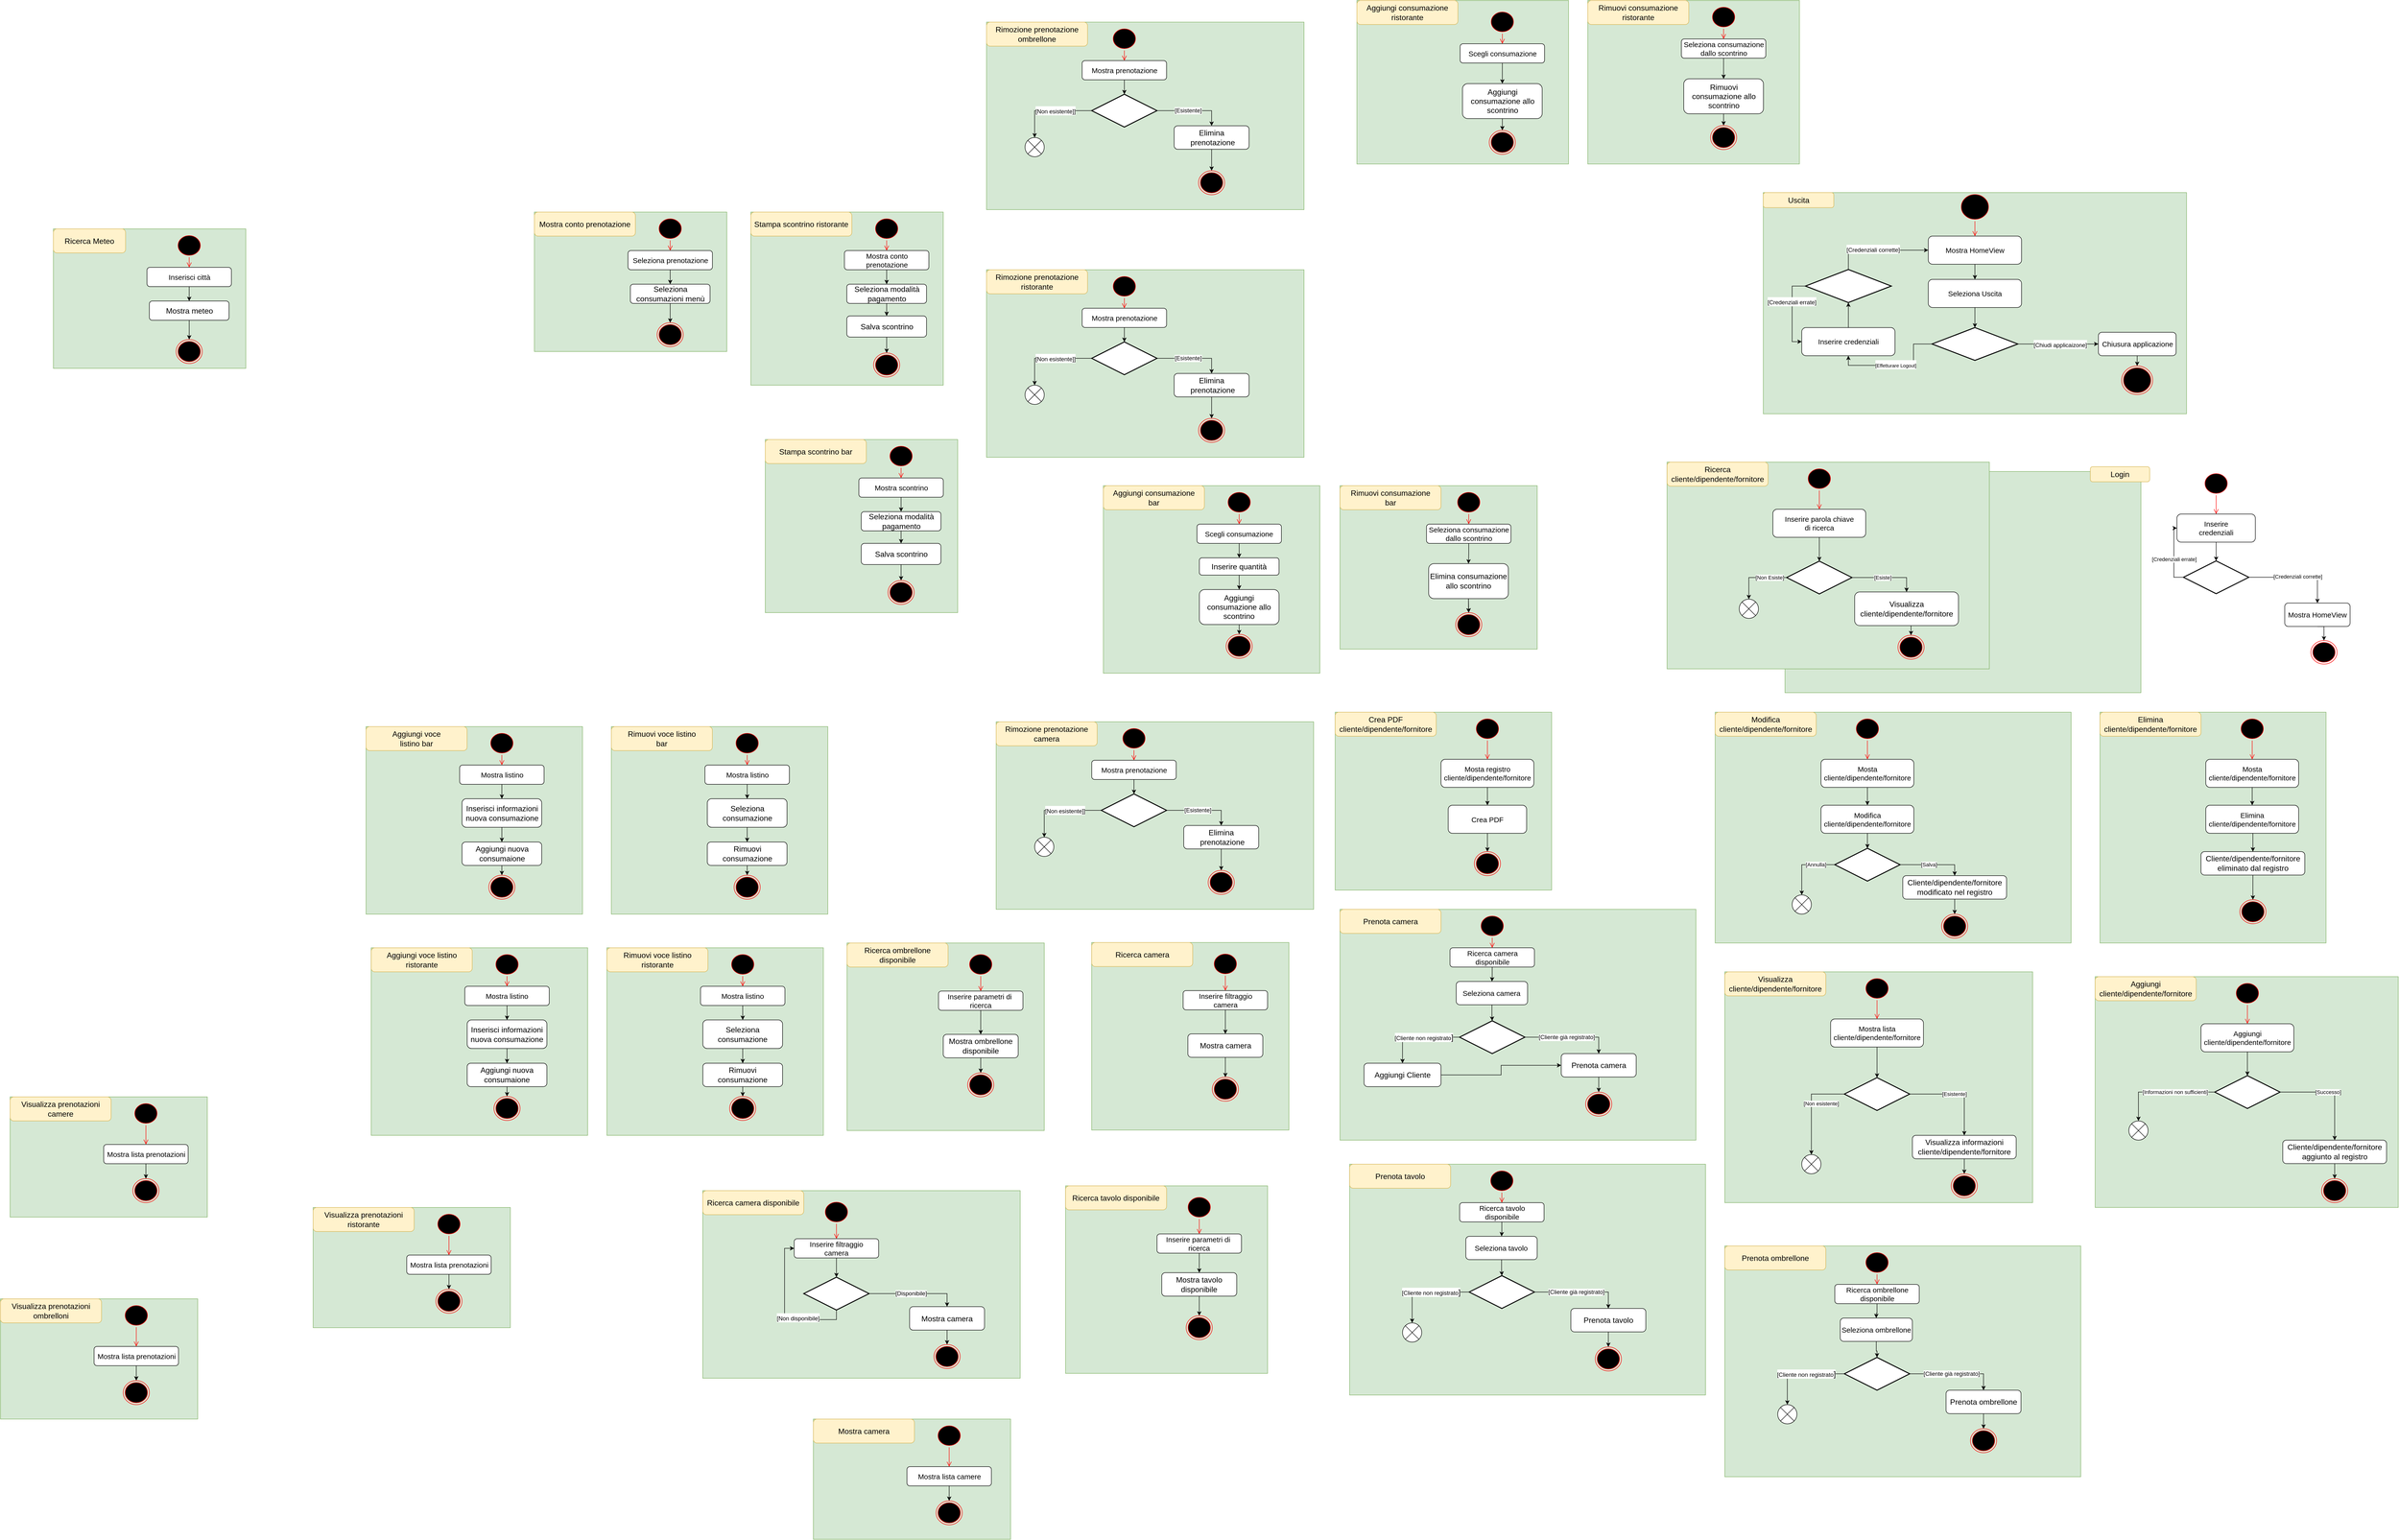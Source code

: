 <mxfile version="14.9.1" type="github">
  <diagram id="MMWVp20vbc8uq2uRVW6l" name="Page-1">
    <mxGraphModel dx="6979" dy="2579" grid="1" gridSize="10" guides="1" tooltips="1" connect="1" arrows="1" fold="1" page="1" pageScale="1" pageWidth="827" pageHeight="1169" math="0" shadow="0">
      <root>
        <mxCell id="0" />
        <mxCell id="1" parent="0" />
        <mxCell id="bJq6qHO7lRjsnfCfAAI0-23" value="" style="group" vertex="1" connectable="0" parent="1">
          <mxGeometry x="210" y="160" width="502.5" height="411.92" as="geometry" />
        </mxCell>
        <mxCell id="bJq6qHO7lRjsnfCfAAI0-24" value="" style="group" vertex="1" connectable="0" parent="bJq6qHO7lRjsnfCfAAI0-23">
          <mxGeometry x="-160" y="-120" width="560" height="450.0" as="geometry" />
        </mxCell>
        <mxCell id="bJq6qHO7lRjsnfCfAAI0-22" value="" style="group" vertex="1" connectable="0" parent="bJq6qHO7lRjsnfCfAAI0-24">
          <mxGeometry x="-180" y="-20.51" width="740" height="460.0" as="geometry" />
        </mxCell>
        <mxCell id="bJq6qHO7lRjsnfCfAAI0-20" value="" style="rounded=0;whiteSpace=wrap;html=1;fillColor=#d5e8d4;strokeColor=#82b366;" vertex="1" parent="bJq6qHO7lRjsnfCfAAI0-22">
          <mxGeometry width="740" height="460.0" as="geometry" />
        </mxCell>
        <mxCell id="bJq6qHO7lRjsnfCfAAI0-21" value="Login" style="rounded=1;whiteSpace=wrap;html=1;fontSize=16;fillColor=#fff2cc;strokeColor=#d6b656;" vertex="1" parent="bJq6qHO7lRjsnfCfAAI0-22">
          <mxGeometry x="634.82" y="-10" width="123.333" height="31.364" as="geometry" />
        </mxCell>
        <mxCell id="bJq6qHO7lRjsnfCfAAI0-1" value="" style="ellipse;html=1;shape=startState;fillColor=#000000;strokeColor=#ff0000;" vertex="1" parent="bJq6qHO7lRjsnfCfAAI0-24">
          <mxGeometry x="689.16" y="-20" width="54.34" height="48.97" as="geometry" />
        </mxCell>
        <mxCell id="bJq6qHO7lRjsnfCfAAI0-2" value="" style="edgeStyle=orthogonalEdgeStyle;html=1;verticalAlign=bottom;endArrow=open;endSize=8;strokeColor=#ff0000;entryX=0.5;entryY=0;entryDx=0;entryDy=0;" edge="1" source="bJq6qHO7lRjsnfCfAAI0-1" parent="bJq6qHO7lRjsnfCfAAI0-24" target="bJq6qHO7lRjsnfCfAAI0-3">
          <mxGeometry relative="1" as="geometry">
            <mxPoint x="716.329" y="77.692" as="targetPoint" />
          </mxGeometry>
        </mxCell>
        <mxCell id="bJq6qHO7lRjsnfCfAAI0-3" value="&lt;font style=&quot;font-size: 15px&quot;&gt;Inserire&lt;br&gt;credenziali&lt;/font&gt;" style="rounded=1;whiteSpace=wrap;html=1;" vertex="1" parent="bJq6qHO7lRjsnfCfAAI0-24">
          <mxGeometry x="634.82" y="67.949" width="163.019" height="58.462" as="geometry" />
        </mxCell>
        <mxCell id="bJq6qHO7lRjsnfCfAAI0-12" style="edgeStyle=orthogonalEdgeStyle;rounded=0;orthogonalLoop=1;jettySize=auto;html=1;exitX=0;exitY=0.5;exitDx=0;exitDy=0;exitPerimeter=0;entryX=0;entryY=0.5;entryDx=0;entryDy=0;" edge="1" parent="bJq6qHO7lRjsnfCfAAI0-24" source="bJq6qHO7lRjsnfCfAAI0-4" target="bJq6qHO7lRjsnfCfAAI0-3">
          <mxGeometry relative="1" as="geometry" />
        </mxCell>
        <mxCell id="bJq6qHO7lRjsnfCfAAI0-13" value="[Credenziali errate]" style="edgeLabel;html=1;align=center;verticalAlign=middle;resizable=0;points=[];" vertex="1" connectable="0" parent="bJq6qHO7lRjsnfCfAAI0-12">
          <mxGeometry x="-0.097" relative="1" as="geometry">
            <mxPoint as="offset" />
          </mxGeometry>
        </mxCell>
        <mxCell id="bJq6qHO7lRjsnfCfAAI0-4" value="" style="strokeWidth=2;html=1;shape=mxgraph.flowchart.decision;whiteSpace=wrap;" vertex="1" parent="bJq6qHO7lRjsnfCfAAI0-24">
          <mxGeometry x="648.405" y="165.385" width="135.849" height="68.205" as="geometry" />
        </mxCell>
        <mxCell id="bJq6qHO7lRjsnfCfAAI0-5" style="edgeStyle=orthogonalEdgeStyle;rounded=0;orthogonalLoop=1;jettySize=auto;html=1;exitX=0.5;exitY=1;exitDx=0;exitDy=0;entryX=0.5;entryY=0;entryDx=0;entryDy=0;entryPerimeter=0;" edge="1" parent="bJq6qHO7lRjsnfCfAAI0-24" source="bJq6qHO7lRjsnfCfAAI0-3" target="bJq6qHO7lRjsnfCfAAI0-4">
          <mxGeometry relative="1" as="geometry" />
        </mxCell>
        <mxCell id="bJq6qHO7lRjsnfCfAAI0-6" value="" style="ellipse;html=1;shape=endState;fillColor=#000000;strokeColor=#ff0000;" vertex="1" parent="bJq6qHO7lRjsnfCfAAI0-24">
          <mxGeometry x="913.31" y="331.03" width="54.34" height="48.97" as="geometry" />
        </mxCell>
        <mxCell id="bJq6qHO7lRjsnfCfAAI0-19" style="edgeStyle=orthogonalEdgeStyle;rounded=0;orthogonalLoop=1;jettySize=auto;html=1;exitX=0.5;exitY=1;exitDx=0;exitDy=0;entryX=0.5;entryY=0;entryDx=0;entryDy=0;" edge="1" parent="bJq6qHO7lRjsnfCfAAI0-24" source="bJq6qHO7lRjsnfCfAAI0-18" target="bJq6qHO7lRjsnfCfAAI0-6">
          <mxGeometry relative="1" as="geometry" />
        </mxCell>
        <mxCell id="bJq6qHO7lRjsnfCfAAI0-18" value="&lt;span style=&quot;font-size: 15px&quot;&gt;Mostra HomeView&lt;br&gt;&lt;/span&gt;" style="rounded=1;whiteSpace=wrap;html=1;" vertex="1" parent="bJq6qHO7lRjsnfCfAAI0-24">
          <mxGeometry x="858.971" y="253.077" width="135.849" height="48.718" as="geometry" />
        </mxCell>
        <mxCell id="bJq6qHO7lRjsnfCfAAI0-14" style="edgeStyle=orthogonalEdgeStyle;rounded=0;orthogonalLoop=1;jettySize=auto;html=1;exitX=1;exitY=0.5;exitDx=0;exitDy=0;exitPerimeter=0;entryX=0.5;entryY=0;entryDx=0;entryDy=0;" edge="1" parent="bJq6qHO7lRjsnfCfAAI0-24" source="bJq6qHO7lRjsnfCfAAI0-4" target="bJq6qHO7lRjsnfCfAAI0-18">
          <mxGeometry relative="1" as="geometry">
            <mxPoint x="967.65" y="233.59" as="targetPoint" />
          </mxGeometry>
        </mxCell>
        <mxCell id="bJq6qHO7lRjsnfCfAAI0-15" value="[Credenziali corrette]" style="edgeLabel;html=1;align=center;verticalAlign=middle;resizable=0;points=[];" vertex="1" connectable="0" parent="bJq6qHO7lRjsnfCfAAI0-14">
          <mxGeometry x="0.037" y="2" relative="1" as="geometry">
            <mxPoint as="offset" />
          </mxGeometry>
        </mxCell>
        <mxCell id="bJq6qHO7lRjsnfCfAAI0-64" value="" style="group" vertex="1" connectable="0" parent="1">
          <mxGeometry x="-120" y="530" width="740" height="480" as="geometry" />
        </mxCell>
        <mxCell id="bJq6qHO7lRjsnfCfAAI0-65" value="" style="rounded=0;whiteSpace=wrap;html=1;fillColor=#d5e8d4;strokeColor=#82b366;" vertex="1" parent="bJq6qHO7lRjsnfCfAAI0-64">
          <mxGeometry x="644.82" y="-10" width="470" height="480" as="geometry" />
        </mxCell>
        <mxCell id="bJq6qHO7lRjsnfCfAAI0-66" value="Elimina cliente/dipendente/fornitore" style="rounded=1;whiteSpace=wrap;html=1;fontSize=16;fillColor=#fff2cc;strokeColor=#d6b656;" vertex="1" parent="bJq6qHO7lRjsnfCfAAI0-64">
          <mxGeometry x="644.82" y="-10" width="210" height="50" as="geometry" />
        </mxCell>
        <mxCell id="bJq6qHO7lRjsnfCfAAI0-43" value="" style="ellipse;html=1;shape=startState;fillColor=#000000;strokeColor=#ff0000;" vertex="1" parent="bJq6qHO7lRjsnfCfAAI0-64">
          <mxGeometry x="934.16" width="54.34" height="48.97" as="geometry" />
        </mxCell>
        <mxCell id="bJq6qHO7lRjsnfCfAAI0-44" value="" style="edgeStyle=orthogonalEdgeStyle;html=1;verticalAlign=bottom;endArrow=open;endSize=8;strokeColor=#ff0000;entryX=0.5;entryY=0;entryDx=0;entryDy=0;" edge="1" parent="bJq6qHO7lRjsnfCfAAI0-64" source="bJq6qHO7lRjsnfCfAAI0-43" target="bJq6qHO7lRjsnfCfAAI0-45">
          <mxGeometry relative="1" as="geometry">
            <mxPoint x="926.329" y="77.692" as="targetPoint" />
          </mxGeometry>
        </mxCell>
        <mxCell id="bJq6qHO7lRjsnfCfAAI0-45" value="&lt;span style=&quot;font-size: 15px&quot;&gt;Mosta cliente/dipendente/fornitore&lt;/span&gt;" style="rounded=1;whiteSpace=wrap;html=1;" vertex="1" parent="bJq6qHO7lRjsnfCfAAI0-64">
          <mxGeometry x="864.82" y="87.95" width="193.02" height="58.46" as="geometry" />
        </mxCell>
        <mxCell id="bJq6qHO7lRjsnfCfAAI0-49" style="edgeStyle=orthogonalEdgeStyle;rounded=0;orthogonalLoop=1;jettySize=auto;html=1;exitX=0.5;exitY=1;exitDx=0;exitDy=0;entryX=0.5;entryY=0;entryDx=0;entryDy=0;" edge="1" parent="bJq6qHO7lRjsnfCfAAI0-64" source="bJq6qHO7lRjsnfCfAAI0-45" target="bJq6qHO7lRjsnfCfAAI0-56">
          <mxGeometry relative="1" as="geometry">
            <mxPoint x="961.82" y="180" as="targetPoint" />
          </mxGeometry>
        </mxCell>
        <mxCell id="bJq6qHO7lRjsnfCfAAI0-50" value="" style="ellipse;html=1;shape=endState;fillColor=#000000;strokeColor=#ff0000;" vertex="1" parent="bJq6qHO7lRjsnfCfAAI0-64">
          <mxGeometry x="935.58" y="380" width="54.34" height="50" as="geometry" />
        </mxCell>
        <mxCell id="bJq6qHO7lRjsnfCfAAI0-51" style="edgeStyle=orthogonalEdgeStyle;rounded=0;orthogonalLoop=1;jettySize=auto;html=1;exitX=0.5;exitY=1;exitDx=0;exitDy=0;entryX=0.5;entryY=0;entryDx=0;entryDy=0;" edge="1" parent="bJq6qHO7lRjsnfCfAAI0-64" source="bJq6qHO7lRjsnfCfAAI0-52" target="bJq6qHO7lRjsnfCfAAI0-50">
          <mxGeometry relative="1" as="geometry" />
        </mxCell>
        <mxCell id="bJq6qHO7lRjsnfCfAAI0-52" value="&lt;font style=&quot;font-size: 16px&quot;&gt;Cliente/dipendente/fornitore&lt;br&gt;eliminato dal registro&lt;br&gt;&lt;/font&gt;" style="rounded=1;whiteSpace=wrap;html=1;" vertex="1" parent="bJq6qHO7lRjsnfCfAAI0-64">
          <mxGeometry x="854.82" y="280" width="215.85" height="48.72" as="geometry" />
        </mxCell>
        <mxCell id="bJq6qHO7lRjsnfCfAAI0-57" style="edgeStyle=orthogonalEdgeStyle;rounded=0;orthogonalLoop=1;jettySize=auto;html=1;exitX=0.5;exitY=1;exitDx=0;exitDy=0;entryX=0.5;entryY=0;entryDx=0;entryDy=0;fontSize=16;" edge="1" parent="bJq6qHO7lRjsnfCfAAI0-64" source="bJq6qHO7lRjsnfCfAAI0-56" target="bJq6qHO7lRjsnfCfAAI0-52">
          <mxGeometry relative="1" as="geometry">
            <mxPoint x="961.329" y="273.075" as="targetPoint" />
          </mxGeometry>
        </mxCell>
        <mxCell id="bJq6qHO7lRjsnfCfAAI0-56" value="&lt;span style=&quot;font-size: 15px&quot;&gt;Elimina cliente/dipendente/fornitore&lt;/span&gt;" style="rounded=1;whiteSpace=wrap;html=1;" vertex="1" parent="bJq6qHO7lRjsnfCfAAI0-64">
          <mxGeometry x="864.82" y="183.46" width="193.02" height="58.46" as="geometry" />
        </mxCell>
        <mxCell id="bJq6qHO7lRjsnfCfAAI0-67" value="" style="group" vertex="1" connectable="0" parent="1">
          <mxGeometry x="-130" y="1080" width="740" height="480" as="geometry" />
        </mxCell>
        <mxCell id="bJq6qHO7lRjsnfCfAAI0-68" value="" style="rounded=0;whiteSpace=wrap;html=1;fillColor=#d5e8d4;strokeColor=#82b366;" vertex="1" parent="bJq6qHO7lRjsnfCfAAI0-67">
          <mxGeometry x="644.82" y="-10" width="630" height="480" as="geometry" />
        </mxCell>
        <mxCell id="bJq6qHO7lRjsnfCfAAI0-69" value="Aggiungi cliente/dipendente/fornitore" style="rounded=1;whiteSpace=wrap;html=1;fontSize=16;fillColor=#fff2cc;strokeColor=#d6b656;" vertex="1" parent="bJq6qHO7lRjsnfCfAAI0-67">
          <mxGeometry x="644.82" y="-10" width="210" height="50" as="geometry" />
        </mxCell>
        <mxCell id="bJq6qHO7lRjsnfCfAAI0-70" value="" style="ellipse;html=1;shape=startState;fillColor=#000000;strokeColor=#ff0000;" vertex="1" parent="bJq6qHO7lRjsnfCfAAI0-67">
          <mxGeometry x="934.16" width="54.34" height="48.97" as="geometry" />
        </mxCell>
        <mxCell id="bJq6qHO7lRjsnfCfAAI0-71" value="" style="edgeStyle=orthogonalEdgeStyle;html=1;verticalAlign=bottom;endArrow=open;endSize=8;strokeColor=#ff0000;entryX=0.5;entryY=0;entryDx=0;entryDy=0;" edge="1" parent="bJq6qHO7lRjsnfCfAAI0-67" source="bJq6qHO7lRjsnfCfAAI0-70" target="bJq6qHO7lRjsnfCfAAI0-72">
          <mxGeometry relative="1" as="geometry">
            <mxPoint x="926.329" y="77.692" as="targetPoint" />
          </mxGeometry>
        </mxCell>
        <mxCell id="bJq6qHO7lRjsnfCfAAI0-72" value="&lt;span style=&quot;font-size: 15px&quot;&gt;Aggiungi cliente/dipendente/fornitore&lt;/span&gt;" style="rounded=1;whiteSpace=wrap;html=1;" vertex="1" parent="bJq6qHO7lRjsnfCfAAI0-67">
          <mxGeometry x="864.82" y="87.95" width="193.02" height="58.46" as="geometry" />
        </mxCell>
        <mxCell id="bJq6qHO7lRjsnfCfAAI0-73" value="" style="strokeWidth=2;html=1;shape=mxgraph.flowchart.decision;whiteSpace=wrap;" vertex="1" parent="bJq6qHO7lRjsnfCfAAI0-67">
          <mxGeometry x="893.405" y="195.895" width="135.849" height="68.205" as="geometry" />
        </mxCell>
        <mxCell id="bJq6qHO7lRjsnfCfAAI0-74" style="edgeStyle=orthogonalEdgeStyle;rounded=0;orthogonalLoop=1;jettySize=auto;html=1;exitX=0.5;exitY=1;exitDx=0;exitDy=0;entryX=0.5;entryY=0;entryDx=0;entryDy=0;entryPerimeter=0;" edge="1" parent="bJq6qHO7lRjsnfCfAAI0-67" source="bJq6qHO7lRjsnfCfAAI0-72" target="bJq6qHO7lRjsnfCfAAI0-73">
          <mxGeometry relative="1" as="geometry">
            <mxPoint x="961.33" y="183.46" as="targetPoint" />
          </mxGeometry>
        </mxCell>
        <mxCell id="bJq6qHO7lRjsnfCfAAI0-75" value="" style="ellipse;html=1;shape=endState;fillColor=#000000;strokeColor=#ff0000;" vertex="1" parent="bJq6qHO7lRjsnfCfAAI0-67">
          <mxGeometry x="1115.57" y="410" width="54.34" height="50" as="geometry" />
        </mxCell>
        <mxCell id="bJq6qHO7lRjsnfCfAAI0-76" style="edgeStyle=orthogonalEdgeStyle;rounded=0;orthogonalLoop=1;jettySize=auto;html=1;exitX=0.5;exitY=1;exitDx=0;exitDy=0;entryX=0.5;entryY=0;entryDx=0;entryDy=0;" edge="1" parent="bJq6qHO7lRjsnfCfAAI0-67" source="bJq6qHO7lRjsnfCfAAI0-77" target="bJq6qHO7lRjsnfCfAAI0-75">
          <mxGeometry relative="1" as="geometry" />
        </mxCell>
        <mxCell id="bJq6qHO7lRjsnfCfAAI0-77" value="&lt;font style=&quot;font-size: 16px&quot;&gt;Cliente/dipendente/fornitore&lt;br&gt;aggiunto al registro&lt;br&gt;&lt;/font&gt;" style="rounded=1;whiteSpace=wrap;html=1;" vertex="1" parent="bJq6qHO7lRjsnfCfAAI0-67">
          <mxGeometry x="1034.82" y="330" width="215.85" height="48.72" as="geometry" />
        </mxCell>
        <mxCell id="bJq6qHO7lRjsnfCfAAI0-78" style="edgeStyle=orthogonalEdgeStyle;rounded=0;orthogonalLoop=1;jettySize=auto;html=1;exitX=1;exitY=0.5;exitDx=0;exitDy=0;exitPerimeter=0;entryX=0.5;entryY=0;entryDx=0;entryDy=0;" edge="1" parent="bJq6qHO7lRjsnfCfAAI0-67" source="bJq6qHO7lRjsnfCfAAI0-73" target="bJq6qHO7lRjsnfCfAAI0-77">
          <mxGeometry relative="1" as="geometry">
            <mxPoint x="1177.65" y="233.59" as="targetPoint" />
          </mxGeometry>
        </mxCell>
        <mxCell id="bJq6qHO7lRjsnfCfAAI0-79" value="[Successo]" style="edgeLabel;html=1;align=center;verticalAlign=middle;resizable=0;points=[];" vertex="1" connectable="0" parent="bJq6qHO7lRjsnfCfAAI0-78">
          <mxGeometry x="0.037" y="2" relative="1" as="geometry">
            <mxPoint x="-11" y="2" as="offset" />
          </mxGeometry>
        </mxCell>
        <mxCell id="bJq6qHO7lRjsnfCfAAI0-82" value="" style="shape=sumEllipse;perimeter=ellipsePerimeter;whiteSpace=wrap;html=1;backgroundOutline=1;fontSize=16;" vertex="1" parent="bJq6qHO7lRjsnfCfAAI0-67">
          <mxGeometry x="714.82" y="290" width="40" height="40" as="geometry" />
        </mxCell>
        <mxCell id="bJq6qHO7lRjsnfCfAAI0-83" style="edgeStyle=orthogonalEdgeStyle;rounded=0;orthogonalLoop=1;jettySize=auto;html=1;exitX=0;exitY=0.5;exitDx=0;exitDy=0;exitPerimeter=0;entryX=0.5;entryY=0;entryDx=0;entryDy=0;" edge="1" parent="bJq6qHO7lRjsnfCfAAI0-67" source="bJq6qHO7lRjsnfCfAAI0-73" target="bJq6qHO7lRjsnfCfAAI0-82">
          <mxGeometry relative="1" as="geometry">
            <mxPoint x="746.32" y="369.999" as="targetPoint" />
          </mxGeometry>
        </mxCell>
        <mxCell id="bJq6qHO7lRjsnfCfAAI0-84" value="[Informazioni non sufficienti]" style="edgeLabel;html=1;align=center;verticalAlign=middle;resizable=0;points=[];" vertex="1" connectable="0" parent="bJq6qHO7lRjsnfCfAAI0-83">
          <mxGeometry x="-0.097" relative="1" as="geometry">
            <mxPoint x="16" as="offset" />
          </mxGeometry>
        </mxCell>
        <mxCell id="bJq6qHO7lRjsnfCfAAI0-85" value="" style="group" vertex="1" connectable="0" parent="1">
          <mxGeometry x="-285.18" y="520" width="740" height="480" as="geometry" />
        </mxCell>
        <mxCell id="bJq6qHO7lRjsnfCfAAI0-86" value="" style="rounded=0;whiteSpace=wrap;html=1;fillColor=#d5e8d4;strokeColor=#82b366;" vertex="1" parent="bJq6qHO7lRjsnfCfAAI0-85">
          <mxGeometry x="10" width="740" height="480" as="geometry" />
        </mxCell>
        <mxCell id="bJq6qHO7lRjsnfCfAAI0-87" value="Modifica cliente/dipendente/fornitore" style="rounded=1;whiteSpace=wrap;html=1;fontSize=16;fillColor=#fff2cc;strokeColor=#d6b656;" vertex="1" parent="bJq6qHO7lRjsnfCfAAI0-85">
          <mxGeometry x="10" width="210" height="50" as="geometry" />
        </mxCell>
        <mxCell id="bJq6qHO7lRjsnfCfAAI0-88" value="" style="ellipse;html=1;shape=startState;fillColor=#000000;strokeColor=#ff0000;" vertex="1" parent="bJq6qHO7lRjsnfCfAAI0-85">
          <mxGeometry x="299.34" y="10" width="54.34" height="48.97" as="geometry" />
        </mxCell>
        <mxCell id="bJq6qHO7lRjsnfCfAAI0-89" value="" style="edgeStyle=orthogonalEdgeStyle;html=1;verticalAlign=bottom;endArrow=open;endSize=8;strokeColor=#ff0000;entryX=0.5;entryY=0;entryDx=0;entryDy=0;" edge="1" parent="bJq6qHO7lRjsnfCfAAI0-85" source="bJq6qHO7lRjsnfCfAAI0-88" target="bJq6qHO7lRjsnfCfAAI0-90">
          <mxGeometry relative="1" as="geometry">
            <mxPoint x="291.509" y="87.692" as="targetPoint" />
          </mxGeometry>
        </mxCell>
        <mxCell id="bJq6qHO7lRjsnfCfAAI0-90" value="&lt;span style=&quot;font-size: 15px&quot;&gt;Mosta cliente/dipendente/fornitore&lt;/span&gt;" style="rounded=1;whiteSpace=wrap;html=1;" vertex="1" parent="bJq6qHO7lRjsnfCfAAI0-85">
          <mxGeometry x="230" y="97.95" width="193.02" height="58.46" as="geometry" />
        </mxCell>
        <mxCell id="bJq6qHO7lRjsnfCfAAI0-91" value="" style="strokeWidth=2;html=1;shape=mxgraph.flowchart.decision;whiteSpace=wrap;" vertex="1" parent="bJq6qHO7lRjsnfCfAAI0-85">
          <mxGeometry x="258.585" y="283.075" width="135.849" height="68.205" as="geometry" />
        </mxCell>
        <mxCell id="bJq6qHO7lRjsnfCfAAI0-92" style="edgeStyle=orthogonalEdgeStyle;rounded=0;orthogonalLoop=1;jettySize=auto;html=1;exitX=0.5;exitY=1;exitDx=0;exitDy=0;entryX=0.5;entryY=0;entryDx=0;entryDy=0;" edge="1" parent="bJq6qHO7lRjsnfCfAAI0-85" source="bJq6qHO7lRjsnfCfAAI0-90" target="bJq6qHO7lRjsnfCfAAI0-99">
          <mxGeometry relative="1" as="geometry">
            <mxPoint x="327" y="190" as="targetPoint" />
          </mxGeometry>
        </mxCell>
        <mxCell id="bJq6qHO7lRjsnfCfAAI0-93" value="" style="ellipse;html=1;shape=endState;fillColor=#000000;strokeColor=#ff0000;" vertex="1" parent="bJq6qHO7lRjsnfCfAAI0-85">
          <mxGeometry x="480.75" y="420" width="54.34" height="50" as="geometry" />
        </mxCell>
        <mxCell id="bJq6qHO7lRjsnfCfAAI0-94" style="edgeStyle=orthogonalEdgeStyle;rounded=0;orthogonalLoop=1;jettySize=auto;html=1;exitX=0.5;exitY=1;exitDx=0;exitDy=0;entryX=0.5;entryY=0;entryDx=0;entryDy=0;" edge="1" parent="bJq6qHO7lRjsnfCfAAI0-85" source="bJq6qHO7lRjsnfCfAAI0-95" target="bJq6qHO7lRjsnfCfAAI0-93">
          <mxGeometry relative="1" as="geometry" />
        </mxCell>
        <mxCell id="bJq6qHO7lRjsnfCfAAI0-95" value="&lt;font style=&quot;font-size: 16px&quot;&gt;Cliente/dipendente/fornitore&lt;br&gt;modificato nel registro&lt;br&gt;&lt;/font&gt;" style="rounded=1;whiteSpace=wrap;html=1;" vertex="1" parent="bJq6qHO7lRjsnfCfAAI0-85">
          <mxGeometry x="400" y="340" width="215.85" height="48.72" as="geometry" />
        </mxCell>
        <mxCell id="bJq6qHO7lRjsnfCfAAI0-96" style="edgeStyle=orthogonalEdgeStyle;rounded=0;orthogonalLoop=1;jettySize=auto;html=1;exitX=1;exitY=0.5;exitDx=0;exitDy=0;exitPerimeter=0;entryX=0.5;entryY=0;entryDx=0;entryDy=0;" edge="1" parent="bJq6qHO7lRjsnfCfAAI0-85" source="bJq6qHO7lRjsnfCfAAI0-91" target="bJq6qHO7lRjsnfCfAAI0-95">
          <mxGeometry relative="1" as="geometry">
            <mxPoint x="542.83" y="243.59" as="targetPoint" />
          </mxGeometry>
        </mxCell>
        <mxCell id="bJq6qHO7lRjsnfCfAAI0-97" value="[Salva]" style="edgeLabel;html=1;align=center;verticalAlign=middle;resizable=0;points=[];" vertex="1" connectable="0" parent="bJq6qHO7lRjsnfCfAAI0-96">
          <mxGeometry x="0.037" y="2" relative="1" as="geometry">
            <mxPoint x="-11" y="2" as="offset" />
          </mxGeometry>
        </mxCell>
        <mxCell id="bJq6qHO7lRjsnfCfAAI0-98" style="edgeStyle=orthogonalEdgeStyle;rounded=0;orthogonalLoop=1;jettySize=auto;html=1;exitX=0.5;exitY=1;exitDx=0;exitDy=0;entryX=0.5;entryY=0;entryDx=0;entryDy=0;entryPerimeter=0;fontSize=16;" edge="1" parent="bJq6qHO7lRjsnfCfAAI0-85" source="bJq6qHO7lRjsnfCfAAI0-99" target="bJq6qHO7lRjsnfCfAAI0-91">
          <mxGeometry relative="1" as="geometry" />
        </mxCell>
        <mxCell id="bJq6qHO7lRjsnfCfAAI0-99" value="&lt;span style=&quot;font-size: 15px&quot;&gt;Modifica cliente/dipendente/fornitore&lt;/span&gt;" style="rounded=1;whiteSpace=wrap;html=1;" vertex="1" parent="bJq6qHO7lRjsnfCfAAI0-85">
          <mxGeometry x="230" y="193.46" width="193.02" height="58.46" as="geometry" />
        </mxCell>
        <mxCell id="bJq6qHO7lRjsnfCfAAI0-100" value="" style="shape=sumEllipse;perimeter=ellipsePerimeter;whiteSpace=wrap;html=1;backgroundOutline=1;fontSize=16;" vertex="1" parent="bJq6qHO7lRjsnfCfAAI0-85">
          <mxGeometry x="170" y="380" width="40" height="40" as="geometry" />
        </mxCell>
        <mxCell id="bJq6qHO7lRjsnfCfAAI0-101" style="edgeStyle=orthogonalEdgeStyle;rounded=0;orthogonalLoop=1;jettySize=auto;html=1;exitX=0;exitY=0.5;exitDx=0;exitDy=0;exitPerimeter=0;entryX=0.5;entryY=0;entryDx=0;entryDy=0;" edge="1" parent="bJq6qHO7lRjsnfCfAAI0-85" source="bJq6qHO7lRjsnfCfAAI0-91" target="bJq6qHO7lRjsnfCfAAI0-100">
          <mxGeometry relative="1" as="geometry">
            <mxPoint x="111.5" y="379.999" as="targetPoint" />
          </mxGeometry>
        </mxCell>
        <mxCell id="bJq6qHO7lRjsnfCfAAI0-102" value="[Annulla]" style="edgeLabel;html=1;align=center;verticalAlign=middle;resizable=0;points=[];" vertex="1" connectable="0" parent="bJq6qHO7lRjsnfCfAAI0-101">
          <mxGeometry x="-0.097" relative="1" as="geometry">
            <mxPoint x="20" as="offset" />
          </mxGeometry>
        </mxCell>
        <mxCell id="bJq6qHO7lRjsnfCfAAI0-103" value="" style="group" vertex="1" connectable="0" parent="1">
          <mxGeometry x="-265.18" y="1060" width="740" height="480" as="geometry" />
        </mxCell>
        <mxCell id="bJq6qHO7lRjsnfCfAAI0-104" value="" style="rounded=0;whiteSpace=wrap;html=1;fillColor=#d5e8d4;strokeColor=#82b366;" vertex="1" parent="bJq6qHO7lRjsnfCfAAI0-103">
          <mxGeometry x="10" width="640" height="480" as="geometry" />
        </mxCell>
        <mxCell id="bJq6qHO7lRjsnfCfAAI0-105" value="Visualizza cliente/dipendente/fornitore" style="rounded=1;whiteSpace=wrap;html=1;fontSize=16;fillColor=#fff2cc;strokeColor=#d6b656;" vertex="1" parent="bJq6qHO7lRjsnfCfAAI0-103">
          <mxGeometry x="10" width="210" height="50" as="geometry" />
        </mxCell>
        <mxCell id="bJq6qHO7lRjsnfCfAAI0-106" value="" style="ellipse;html=1;shape=startState;fillColor=#000000;strokeColor=#ff0000;" vertex="1" parent="bJq6qHO7lRjsnfCfAAI0-103">
          <mxGeometry x="299.34" y="10" width="54.34" height="48.97" as="geometry" />
        </mxCell>
        <mxCell id="bJq6qHO7lRjsnfCfAAI0-107" value="" style="edgeStyle=orthogonalEdgeStyle;html=1;verticalAlign=bottom;endArrow=open;endSize=8;strokeColor=#ff0000;entryX=0.5;entryY=0;entryDx=0;entryDy=0;" edge="1" parent="bJq6qHO7lRjsnfCfAAI0-103" source="bJq6qHO7lRjsnfCfAAI0-106" target="bJq6qHO7lRjsnfCfAAI0-108">
          <mxGeometry relative="1" as="geometry">
            <mxPoint x="291.509" y="87.692" as="targetPoint" />
          </mxGeometry>
        </mxCell>
        <mxCell id="bJq6qHO7lRjsnfCfAAI0-108" value="&lt;span style=&quot;font-size: 15px&quot;&gt;Mostra lista cliente/dipendente/fornitore&lt;/span&gt;" style="rounded=1;whiteSpace=wrap;html=1;" vertex="1" parent="bJq6qHO7lRjsnfCfAAI0-103">
          <mxGeometry x="230" y="97.95" width="193.02" height="58.46" as="geometry" />
        </mxCell>
        <mxCell id="bJq6qHO7lRjsnfCfAAI0-109" value="" style="strokeWidth=2;html=1;shape=mxgraph.flowchart.decision;whiteSpace=wrap;" vertex="1" parent="bJq6qHO7lRjsnfCfAAI0-103">
          <mxGeometry x="258.585" y="220.005" width="135.849" height="68.205" as="geometry" />
        </mxCell>
        <mxCell id="bJq6qHO7lRjsnfCfAAI0-110" style="edgeStyle=orthogonalEdgeStyle;rounded=0;orthogonalLoop=1;jettySize=auto;html=1;exitX=0.5;exitY=1;exitDx=0;exitDy=0;entryX=0.5;entryY=0;entryDx=0;entryDy=0;entryPerimeter=0;" edge="1" parent="bJq6qHO7lRjsnfCfAAI0-103" source="bJq6qHO7lRjsnfCfAAI0-108" target="bJq6qHO7lRjsnfCfAAI0-109">
          <mxGeometry relative="1" as="geometry">
            <mxPoint x="326.51" y="193.46" as="targetPoint" />
          </mxGeometry>
        </mxCell>
        <mxCell id="bJq6qHO7lRjsnfCfAAI0-111" value="" style="ellipse;html=1;shape=endState;fillColor=#000000;strokeColor=#ff0000;" vertex="1" parent="bJq6qHO7lRjsnfCfAAI0-103">
          <mxGeometry x="480.75" y="420" width="54.34" height="50" as="geometry" />
        </mxCell>
        <mxCell id="bJq6qHO7lRjsnfCfAAI0-112" style="edgeStyle=orthogonalEdgeStyle;rounded=0;orthogonalLoop=1;jettySize=auto;html=1;exitX=0.5;exitY=1;exitDx=0;exitDy=0;entryX=0.5;entryY=0;entryDx=0;entryDy=0;" edge="1" parent="bJq6qHO7lRjsnfCfAAI0-103" source="bJq6qHO7lRjsnfCfAAI0-113" target="bJq6qHO7lRjsnfCfAAI0-111">
          <mxGeometry relative="1" as="geometry" />
        </mxCell>
        <mxCell id="bJq6qHO7lRjsnfCfAAI0-113" value="&lt;font style=&quot;font-size: 16px&quot;&gt;Visualizza informazioni&lt;br&gt;cliente/dipendente/fornitore&lt;br&gt;&lt;/font&gt;" style="rounded=1;whiteSpace=wrap;html=1;" vertex="1" parent="bJq6qHO7lRjsnfCfAAI0-103">
          <mxGeometry x="400" y="340" width="215.85" height="48.72" as="geometry" />
        </mxCell>
        <mxCell id="bJq6qHO7lRjsnfCfAAI0-114" style="edgeStyle=orthogonalEdgeStyle;rounded=0;orthogonalLoop=1;jettySize=auto;html=1;exitX=1;exitY=0.5;exitDx=0;exitDy=0;exitPerimeter=0;entryX=0.5;entryY=0;entryDx=0;entryDy=0;" edge="1" parent="bJq6qHO7lRjsnfCfAAI0-103" source="bJq6qHO7lRjsnfCfAAI0-109" target="bJq6qHO7lRjsnfCfAAI0-113">
          <mxGeometry relative="1" as="geometry">
            <mxPoint x="542.83" y="243.59" as="targetPoint" />
          </mxGeometry>
        </mxCell>
        <mxCell id="bJq6qHO7lRjsnfCfAAI0-115" value="[Esistente]" style="edgeLabel;html=1;align=center;verticalAlign=middle;resizable=0;points=[];" vertex="1" connectable="0" parent="bJq6qHO7lRjsnfCfAAI0-114">
          <mxGeometry x="0.037" y="2" relative="1" as="geometry">
            <mxPoint x="-11" y="2" as="offset" />
          </mxGeometry>
        </mxCell>
        <mxCell id="bJq6qHO7lRjsnfCfAAI0-118" value="" style="shape=sumEllipse;perimeter=ellipsePerimeter;whiteSpace=wrap;html=1;backgroundOutline=1;fontSize=16;" vertex="1" parent="bJq6qHO7lRjsnfCfAAI0-103">
          <mxGeometry x="170" y="380" width="40" height="40" as="geometry" />
        </mxCell>
        <mxCell id="bJq6qHO7lRjsnfCfAAI0-119" style="edgeStyle=orthogonalEdgeStyle;rounded=0;orthogonalLoop=1;jettySize=auto;html=1;exitX=0;exitY=0.5;exitDx=0;exitDy=0;exitPerimeter=0;entryX=0.5;entryY=0;entryDx=0;entryDy=0;" edge="1" parent="bJq6qHO7lRjsnfCfAAI0-103" source="bJq6qHO7lRjsnfCfAAI0-109" target="bJq6qHO7lRjsnfCfAAI0-118">
          <mxGeometry relative="1" as="geometry">
            <mxPoint x="111.5" y="379.999" as="targetPoint" />
          </mxGeometry>
        </mxCell>
        <mxCell id="bJq6qHO7lRjsnfCfAAI0-120" value="[Non esistente]" style="edgeLabel;html=1;align=center;verticalAlign=middle;resizable=0;points=[];" vertex="1" connectable="0" parent="bJq6qHO7lRjsnfCfAAI0-119">
          <mxGeometry x="-0.097" relative="1" as="geometry">
            <mxPoint x="20" as="offset" />
          </mxGeometry>
        </mxCell>
        <mxCell id="bJq6qHO7lRjsnfCfAAI0-121" value="" style="group" vertex="1" connectable="0" parent="1">
          <mxGeometry x="-1075.18" y="520" width="740" height="480" as="geometry" />
        </mxCell>
        <mxCell id="bJq6qHO7lRjsnfCfAAI0-122" value="" style="rounded=0;whiteSpace=wrap;html=1;fillColor=#d5e8d4;strokeColor=#82b366;" vertex="1" parent="bJq6qHO7lRjsnfCfAAI0-121">
          <mxGeometry x="10" width="450" height="370" as="geometry" />
        </mxCell>
        <mxCell id="bJq6qHO7lRjsnfCfAAI0-123" value="Crea PDF cliente/dipendente/fornitore" style="rounded=1;whiteSpace=wrap;html=1;fontSize=16;fillColor=#fff2cc;strokeColor=#d6b656;" vertex="1" parent="bJq6qHO7lRjsnfCfAAI0-121">
          <mxGeometry x="10" width="210" height="50" as="geometry" />
        </mxCell>
        <mxCell id="bJq6qHO7lRjsnfCfAAI0-124" value="" style="ellipse;html=1;shape=startState;fillColor=#000000;strokeColor=#ff0000;" vertex="1" parent="bJq6qHO7lRjsnfCfAAI0-121">
          <mxGeometry x="299.34" y="10" width="54.34" height="48.97" as="geometry" />
        </mxCell>
        <mxCell id="bJq6qHO7lRjsnfCfAAI0-125" value="" style="edgeStyle=orthogonalEdgeStyle;html=1;verticalAlign=bottom;endArrow=open;endSize=8;strokeColor=#ff0000;entryX=0.5;entryY=0;entryDx=0;entryDy=0;" edge="1" parent="bJq6qHO7lRjsnfCfAAI0-121" source="bJq6qHO7lRjsnfCfAAI0-124" target="bJq6qHO7lRjsnfCfAAI0-126">
          <mxGeometry relative="1" as="geometry">
            <mxPoint x="291.509" y="87.692" as="targetPoint" />
          </mxGeometry>
        </mxCell>
        <mxCell id="bJq6qHO7lRjsnfCfAAI0-126" value="&lt;span style=&quot;font-size: 15px&quot;&gt;Mosta registro cliente/dipendente/fornitore&lt;/span&gt;" style="rounded=1;whiteSpace=wrap;html=1;" vertex="1" parent="bJq6qHO7lRjsnfCfAAI0-121">
          <mxGeometry x="230" y="97.95" width="193.02" height="58.46" as="geometry" />
        </mxCell>
        <mxCell id="bJq6qHO7lRjsnfCfAAI0-128" style="edgeStyle=orthogonalEdgeStyle;rounded=0;orthogonalLoop=1;jettySize=auto;html=1;exitX=0.5;exitY=1;exitDx=0;exitDy=0;entryX=0.5;entryY=0;entryDx=0;entryDy=0;" edge="1" parent="bJq6qHO7lRjsnfCfAAI0-121" source="bJq6qHO7lRjsnfCfAAI0-126" target="bJq6qHO7lRjsnfCfAAI0-135">
          <mxGeometry relative="1" as="geometry">
            <mxPoint x="327" y="190" as="targetPoint" />
          </mxGeometry>
        </mxCell>
        <mxCell id="bJq6qHO7lRjsnfCfAAI0-129" value="" style="ellipse;html=1;shape=endState;fillColor=#000000;strokeColor=#ff0000;" vertex="1" parent="bJq6qHO7lRjsnfCfAAI0-121">
          <mxGeometry x="299.34" y="290" width="54.34" height="50" as="geometry" />
        </mxCell>
        <mxCell id="bJq6qHO7lRjsnfCfAAI0-140" style="edgeStyle=orthogonalEdgeStyle;rounded=0;orthogonalLoop=1;jettySize=auto;html=1;exitX=0.5;exitY=1;exitDx=0;exitDy=0;entryX=0.5;entryY=0;entryDx=0;entryDy=0;fontSize=16;" edge="1" parent="bJq6qHO7lRjsnfCfAAI0-121" source="bJq6qHO7lRjsnfCfAAI0-135" target="bJq6qHO7lRjsnfCfAAI0-129">
          <mxGeometry relative="1" as="geometry" />
        </mxCell>
        <mxCell id="bJq6qHO7lRjsnfCfAAI0-135" value="&lt;span style=&quot;font-size: 15px&quot;&gt;Crea PDF&lt;/span&gt;" style="rounded=1;whiteSpace=wrap;html=1;" vertex="1" parent="bJq6qHO7lRjsnfCfAAI0-121">
          <mxGeometry x="245" y="193.46" width="163.02" height="58.46" as="geometry" />
        </mxCell>
        <mxCell id="bJq6qHO7lRjsnfCfAAI0-141" value="" style="group" vertex="1" connectable="0" parent="1">
          <mxGeometry x="-1065.18" y="930" width="740" height="480" as="geometry" />
        </mxCell>
        <mxCell id="bJq6qHO7lRjsnfCfAAI0-142" value="" style="rounded=0;whiteSpace=wrap;html=1;fillColor=#d5e8d4;strokeColor=#82b366;" vertex="1" parent="bJq6qHO7lRjsnfCfAAI0-141">
          <mxGeometry x="10" width="740" height="480" as="geometry" />
        </mxCell>
        <mxCell id="bJq6qHO7lRjsnfCfAAI0-143" value="Prenota camera" style="rounded=1;whiteSpace=wrap;html=1;fontSize=16;fillColor=#fff2cc;strokeColor=#d6b656;" vertex="1" parent="bJq6qHO7lRjsnfCfAAI0-141">
          <mxGeometry x="10" width="210" height="50" as="geometry" />
        </mxCell>
        <mxCell id="bJq6qHO7lRjsnfCfAAI0-144" value="" style="ellipse;html=1;shape=startState;fillColor=#000000;strokeColor=#ff0000;" vertex="1" parent="bJq6qHO7lRjsnfCfAAI0-141">
          <mxGeometry x="299.34" y="10" width="54.34" height="48.97" as="geometry" />
        </mxCell>
        <mxCell id="bJq6qHO7lRjsnfCfAAI0-145" value="" style="edgeStyle=orthogonalEdgeStyle;html=1;verticalAlign=bottom;endArrow=open;endSize=8;strokeColor=#ff0000;entryX=0.5;entryY=0;entryDx=0;entryDy=0;" edge="1" parent="bJq6qHO7lRjsnfCfAAI0-141" source="bJq6qHO7lRjsnfCfAAI0-144" target="bJq6qHO7lRjsnfCfAAI0-146">
          <mxGeometry relative="1" as="geometry">
            <mxPoint x="291.509" y="87.692" as="targetPoint" />
          </mxGeometry>
        </mxCell>
        <mxCell id="bJq6qHO7lRjsnfCfAAI0-185" style="edgeStyle=orthogonalEdgeStyle;rounded=0;orthogonalLoop=1;jettySize=auto;html=1;fontSize=16;" edge="1" parent="bJq6qHO7lRjsnfCfAAI0-141" source="bJq6qHO7lRjsnfCfAAI0-146" target="bJq6qHO7lRjsnfCfAAI0-184">
          <mxGeometry relative="1" as="geometry" />
        </mxCell>
        <mxCell id="bJq6qHO7lRjsnfCfAAI0-146" value="&lt;span style=&quot;font-size: 15px&quot;&gt;Ricerca camera&lt;/span&gt;&lt;br style=&quot;font-size: 15px&quot;&gt;&lt;span style=&quot;font-size: 15px&quot;&gt;disponibile&lt;/span&gt;&lt;span style=&quot;font-size: 15px&quot;&gt;&lt;br&gt;&lt;/span&gt;" style="rounded=1;whiteSpace=wrap;html=1;" vertex="1" parent="bJq6qHO7lRjsnfCfAAI0-141">
          <mxGeometry x="238.72" y="80" width="175.57" height="40" as="geometry" />
        </mxCell>
        <mxCell id="bJq6qHO7lRjsnfCfAAI0-164" style="edgeStyle=orthogonalEdgeStyle;rounded=0;orthogonalLoop=1;jettySize=auto;html=1;entryX=0.5;entryY=0;entryDx=0;entryDy=0;fontSize=16;" edge="1" parent="bJq6qHO7lRjsnfCfAAI0-141" source="bJq6qHO7lRjsnfCfAAI0-147" target="bJq6qHO7lRjsnfCfAAI0-159">
          <mxGeometry relative="1" as="geometry" />
        </mxCell>
        <mxCell id="bJq6qHO7lRjsnfCfAAI0-165" value="&lt;font style=&quot;font-size: 12px&quot;&gt;[Cliente non registrato&lt;/font&gt;]" style="edgeLabel;html=1;align=center;verticalAlign=middle;resizable=0;points=[];fontSize=16;" vertex="1" connectable="0" parent="bJq6qHO7lRjsnfCfAAI0-164">
          <mxGeometry x="-0.13" relative="1" as="geometry">
            <mxPoint as="offset" />
          </mxGeometry>
        </mxCell>
        <mxCell id="bJq6qHO7lRjsnfCfAAI0-147" value="" style="strokeWidth=2;html=1;shape=mxgraph.flowchart.decision;whiteSpace=wrap;" vertex="1" parent="bJq6qHO7lRjsnfCfAAI0-141">
          <mxGeometry x="258.585" y="231.795" width="135.849" height="68.205" as="geometry" />
        </mxCell>
        <mxCell id="bJq6qHO7lRjsnfCfAAI0-149" value="" style="ellipse;html=1;shape=endState;fillColor=#000000;strokeColor=#ff0000;" vertex="1" parent="bJq6qHO7lRjsnfCfAAI0-141">
          <mxGeometry x="520.75" y="380" width="54.34" height="50" as="geometry" />
        </mxCell>
        <mxCell id="bJq6qHO7lRjsnfCfAAI0-150" style="edgeStyle=orthogonalEdgeStyle;rounded=0;orthogonalLoop=1;jettySize=auto;html=1;exitX=0.5;exitY=1;exitDx=0;exitDy=0;entryX=0.5;entryY=0;entryDx=0;entryDy=0;" edge="1" parent="bJq6qHO7lRjsnfCfAAI0-141" source="bJq6qHO7lRjsnfCfAAI0-151" target="bJq6qHO7lRjsnfCfAAI0-149">
          <mxGeometry relative="1" as="geometry" />
        </mxCell>
        <mxCell id="bJq6qHO7lRjsnfCfAAI0-151" value="&lt;font style=&quot;font-size: 16px&quot;&gt;Prenota camera&lt;br&gt;&lt;/font&gt;" style="rounded=1;whiteSpace=wrap;html=1;" vertex="1" parent="bJq6qHO7lRjsnfCfAAI0-141">
          <mxGeometry x="470" y="300" width="155.84" height="48.72" as="geometry" />
        </mxCell>
        <mxCell id="bJq6qHO7lRjsnfCfAAI0-152" style="edgeStyle=orthogonalEdgeStyle;rounded=0;orthogonalLoop=1;jettySize=auto;html=1;exitX=1;exitY=0.5;exitDx=0;exitDy=0;exitPerimeter=0;entryX=0.5;entryY=0;entryDx=0;entryDy=0;" edge="1" parent="bJq6qHO7lRjsnfCfAAI0-141" source="bJq6qHO7lRjsnfCfAAI0-147" target="bJq6qHO7lRjsnfCfAAI0-151">
          <mxGeometry relative="1" as="geometry">
            <mxPoint x="542.83" y="243.59" as="targetPoint" />
          </mxGeometry>
        </mxCell>
        <mxCell id="bJq6qHO7lRjsnfCfAAI0-153" value="&lt;font style=&quot;font-size: 12px&quot;&gt;[Cliente già registrato]&lt;/font&gt;" style="edgeLabel;html=1;align=center;verticalAlign=middle;resizable=0;points=[];" vertex="1" connectable="0" parent="bJq6qHO7lRjsnfCfAAI0-152">
          <mxGeometry x="0.037" y="2" relative="1" as="geometry">
            <mxPoint x="-11" y="2" as="offset" />
          </mxGeometry>
        </mxCell>
        <mxCell id="bJq6qHO7lRjsnfCfAAI0-166" style="edgeStyle=orthogonalEdgeStyle;rounded=0;orthogonalLoop=1;jettySize=auto;html=1;exitX=1;exitY=0.5;exitDx=0;exitDy=0;entryX=0;entryY=0.5;entryDx=0;entryDy=0;fontSize=16;" edge="1" parent="bJq6qHO7lRjsnfCfAAI0-141" source="bJq6qHO7lRjsnfCfAAI0-159" target="bJq6qHO7lRjsnfCfAAI0-151">
          <mxGeometry relative="1" as="geometry" />
        </mxCell>
        <mxCell id="bJq6qHO7lRjsnfCfAAI0-159" value="&lt;font style=&quot;font-size: 16px&quot;&gt;Aggiungi Cliente&lt;br&gt;&lt;/font&gt;" style="rounded=1;whiteSpace=wrap;html=1;" vertex="1" parent="bJq6qHO7lRjsnfCfAAI0-141">
          <mxGeometry x="60" y="320" width="160" height="48.72" as="geometry" />
        </mxCell>
        <mxCell id="bJq6qHO7lRjsnfCfAAI0-186" style="edgeStyle=orthogonalEdgeStyle;rounded=0;orthogonalLoop=1;jettySize=auto;html=1;fontSize=16;" edge="1" parent="bJq6qHO7lRjsnfCfAAI0-141" source="bJq6qHO7lRjsnfCfAAI0-184" target="bJq6qHO7lRjsnfCfAAI0-147">
          <mxGeometry relative="1" as="geometry" />
        </mxCell>
        <mxCell id="bJq6qHO7lRjsnfCfAAI0-184" value="&lt;span style=&quot;font-size: 15px&quot;&gt;Seleziona camera&lt;br&gt;&lt;/span&gt;" style="rounded=1;whiteSpace=wrap;html=1;" vertex="1" parent="bJq6qHO7lRjsnfCfAAI0-141">
          <mxGeometry x="251.65" y="150" width="148.35" height="48.46" as="geometry" />
        </mxCell>
        <mxCell id="bJq6qHO7lRjsnfCfAAI0-188" value="" style="group" vertex="1" connectable="0" parent="1">
          <mxGeometry x="-1045.18" y="1460" width="740" height="480" as="geometry" />
        </mxCell>
        <mxCell id="bJq6qHO7lRjsnfCfAAI0-189" value="" style="rounded=0;whiteSpace=wrap;html=1;fillColor=#d5e8d4;strokeColor=#82b366;" vertex="1" parent="bJq6qHO7lRjsnfCfAAI0-188">
          <mxGeometry x="10" width="740" height="480" as="geometry" />
        </mxCell>
        <mxCell id="bJq6qHO7lRjsnfCfAAI0-190" value="Prenota tavolo" style="rounded=1;whiteSpace=wrap;html=1;fontSize=16;fillColor=#fff2cc;strokeColor=#d6b656;" vertex="1" parent="bJq6qHO7lRjsnfCfAAI0-188">
          <mxGeometry x="10" width="210" height="50" as="geometry" />
        </mxCell>
        <mxCell id="bJq6qHO7lRjsnfCfAAI0-191" value="" style="ellipse;html=1;shape=startState;fillColor=#000000;strokeColor=#ff0000;" vertex="1" parent="bJq6qHO7lRjsnfCfAAI0-188">
          <mxGeometry x="299.34" y="10" width="54.34" height="48.97" as="geometry" />
        </mxCell>
        <mxCell id="bJq6qHO7lRjsnfCfAAI0-192" value="" style="edgeStyle=orthogonalEdgeStyle;html=1;verticalAlign=bottom;endArrow=open;endSize=8;strokeColor=#ff0000;entryX=0.5;entryY=0;entryDx=0;entryDy=0;" edge="1" parent="bJq6qHO7lRjsnfCfAAI0-188" source="bJq6qHO7lRjsnfCfAAI0-191" target="bJq6qHO7lRjsnfCfAAI0-194">
          <mxGeometry relative="1" as="geometry">
            <mxPoint x="291.509" y="87.692" as="targetPoint" />
          </mxGeometry>
        </mxCell>
        <mxCell id="bJq6qHO7lRjsnfCfAAI0-193" style="edgeStyle=orthogonalEdgeStyle;rounded=0;orthogonalLoop=1;jettySize=auto;html=1;fontSize=16;" edge="1" parent="bJq6qHO7lRjsnfCfAAI0-188" source="bJq6qHO7lRjsnfCfAAI0-194" target="bJq6qHO7lRjsnfCfAAI0-206">
          <mxGeometry relative="1" as="geometry" />
        </mxCell>
        <mxCell id="bJq6qHO7lRjsnfCfAAI0-194" value="&lt;span style=&quot;font-size: 15px&quot;&gt;Ricerca tavolo&lt;/span&gt;&lt;br style=&quot;font-size: 15px&quot;&gt;&lt;span style=&quot;font-size: 15px&quot;&gt;disponibile&lt;/span&gt;&lt;span style=&quot;font-size: 15px&quot;&gt;&lt;br&gt;&lt;/span&gt;" style="rounded=1;whiteSpace=wrap;html=1;" vertex="1" parent="bJq6qHO7lRjsnfCfAAI0-188">
          <mxGeometry x="238.72" y="80" width="175.57" height="40" as="geometry" />
        </mxCell>
        <mxCell id="bJq6qHO7lRjsnfCfAAI0-195" style="edgeStyle=orthogonalEdgeStyle;rounded=0;orthogonalLoop=1;jettySize=auto;html=1;entryX=0.5;entryY=0;entryDx=0;entryDy=0;fontSize=16;" edge="1" parent="bJq6qHO7lRjsnfCfAAI0-188" source="bJq6qHO7lRjsnfCfAAI0-197" target="bJq6qHO7lRjsnfCfAAI0-207">
          <mxGeometry relative="1" as="geometry">
            <mxPoint x="140" y="320" as="targetPoint" />
          </mxGeometry>
        </mxCell>
        <mxCell id="bJq6qHO7lRjsnfCfAAI0-196" value="&lt;font style=&quot;font-size: 12px&quot;&gt;[Cliente non registrato&lt;/font&gt;]" style="edgeLabel;html=1;align=center;verticalAlign=middle;resizable=0;points=[];fontSize=16;" vertex="1" connectable="0" parent="bJq6qHO7lRjsnfCfAAI0-195">
          <mxGeometry x="-0.13" relative="1" as="geometry">
            <mxPoint as="offset" />
          </mxGeometry>
        </mxCell>
        <mxCell id="bJq6qHO7lRjsnfCfAAI0-197" value="" style="strokeWidth=2;html=1;shape=mxgraph.flowchart.decision;whiteSpace=wrap;" vertex="1" parent="bJq6qHO7lRjsnfCfAAI0-188">
          <mxGeometry x="258.585" y="231.795" width="135.849" height="68.205" as="geometry" />
        </mxCell>
        <mxCell id="bJq6qHO7lRjsnfCfAAI0-198" value="" style="ellipse;html=1;shape=endState;fillColor=#000000;strokeColor=#ff0000;" vertex="1" parent="bJq6qHO7lRjsnfCfAAI0-188">
          <mxGeometry x="520.75" y="380" width="54.34" height="50" as="geometry" />
        </mxCell>
        <mxCell id="bJq6qHO7lRjsnfCfAAI0-199" style="edgeStyle=orthogonalEdgeStyle;rounded=0;orthogonalLoop=1;jettySize=auto;html=1;exitX=0.5;exitY=1;exitDx=0;exitDy=0;entryX=0.5;entryY=0;entryDx=0;entryDy=0;" edge="1" parent="bJq6qHO7lRjsnfCfAAI0-188" source="bJq6qHO7lRjsnfCfAAI0-200" target="bJq6qHO7lRjsnfCfAAI0-198">
          <mxGeometry relative="1" as="geometry" />
        </mxCell>
        <mxCell id="bJq6qHO7lRjsnfCfAAI0-200" value="&lt;font style=&quot;font-size: 16px&quot;&gt;Prenota tavolo&lt;br&gt;&lt;/font&gt;" style="rounded=1;whiteSpace=wrap;html=1;" vertex="1" parent="bJq6qHO7lRjsnfCfAAI0-188">
          <mxGeometry x="470" y="300" width="155.84" height="48.72" as="geometry" />
        </mxCell>
        <mxCell id="bJq6qHO7lRjsnfCfAAI0-201" style="edgeStyle=orthogonalEdgeStyle;rounded=0;orthogonalLoop=1;jettySize=auto;html=1;exitX=1;exitY=0.5;exitDx=0;exitDy=0;exitPerimeter=0;entryX=0.5;entryY=0;entryDx=0;entryDy=0;" edge="1" parent="bJq6qHO7lRjsnfCfAAI0-188" source="bJq6qHO7lRjsnfCfAAI0-197" target="bJq6qHO7lRjsnfCfAAI0-200">
          <mxGeometry relative="1" as="geometry">
            <mxPoint x="542.83" y="243.59" as="targetPoint" />
          </mxGeometry>
        </mxCell>
        <mxCell id="bJq6qHO7lRjsnfCfAAI0-202" value="&lt;font style=&quot;font-size: 12px&quot;&gt;[Cliente già registrato]&lt;/font&gt;" style="edgeLabel;html=1;align=center;verticalAlign=middle;resizable=0;points=[];" vertex="1" connectable="0" parent="bJq6qHO7lRjsnfCfAAI0-201">
          <mxGeometry x="0.037" y="2" relative="1" as="geometry">
            <mxPoint x="-11" y="2" as="offset" />
          </mxGeometry>
        </mxCell>
        <mxCell id="bJq6qHO7lRjsnfCfAAI0-205" style="edgeStyle=orthogonalEdgeStyle;rounded=0;orthogonalLoop=1;jettySize=auto;html=1;fontSize=16;" edge="1" parent="bJq6qHO7lRjsnfCfAAI0-188" source="bJq6qHO7lRjsnfCfAAI0-206" target="bJq6qHO7lRjsnfCfAAI0-197">
          <mxGeometry relative="1" as="geometry" />
        </mxCell>
        <mxCell id="bJq6qHO7lRjsnfCfAAI0-206" value="&lt;span style=&quot;font-size: 15px&quot;&gt;Seleziona tavolo&lt;br&gt;&lt;/span&gt;" style="rounded=1;whiteSpace=wrap;html=1;" vertex="1" parent="bJq6qHO7lRjsnfCfAAI0-188">
          <mxGeometry x="251.65" y="150" width="148.35" height="48.46" as="geometry" />
        </mxCell>
        <mxCell id="bJq6qHO7lRjsnfCfAAI0-207" value="" style="shape=sumEllipse;perimeter=ellipsePerimeter;whiteSpace=wrap;html=1;backgroundOutline=1;fontSize=16;" vertex="1" parent="bJq6qHO7lRjsnfCfAAI0-188">
          <mxGeometry x="120" y="330" width="40" height="40" as="geometry" />
        </mxCell>
        <mxCell id="bJq6qHO7lRjsnfCfAAI0-208" value="" style="group" vertex="1" connectable="0" parent="1">
          <mxGeometry x="-265.18" y="1630" width="740" height="480" as="geometry" />
        </mxCell>
        <mxCell id="bJq6qHO7lRjsnfCfAAI0-209" value="" style="rounded=0;whiteSpace=wrap;html=1;fillColor=#d5e8d4;strokeColor=#82b366;" vertex="1" parent="bJq6qHO7lRjsnfCfAAI0-208">
          <mxGeometry x="10" width="740" height="480" as="geometry" />
        </mxCell>
        <mxCell id="bJq6qHO7lRjsnfCfAAI0-210" value="Prenota ombrellone" style="rounded=1;whiteSpace=wrap;html=1;fontSize=16;fillColor=#fff2cc;strokeColor=#d6b656;" vertex="1" parent="bJq6qHO7lRjsnfCfAAI0-208">
          <mxGeometry x="10" width="210" height="50" as="geometry" />
        </mxCell>
        <mxCell id="bJq6qHO7lRjsnfCfAAI0-211" value="" style="ellipse;html=1;shape=startState;fillColor=#000000;strokeColor=#ff0000;" vertex="1" parent="bJq6qHO7lRjsnfCfAAI0-208">
          <mxGeometry x="299.34" y="10" width="54.34" height="48.97" as="geometry" />
        </mxCell>
        <mxCell id="bJq6qHO7lRjsnfCfAAI0-212" value="" style="edgeStyle=orthogonalEdgeStyle;html=1;verticalAlign=bottom;endArrow=open;endSize=8;strokeColor=#ff0000;entryX=0.5;entryY=0;entryDx=0;entryDy=0;" edge="1" parent="bJq6qHO7lRjsnfCfAAI0-208" source="bJq6qHO7lRjsnfCfAAI0-211" target="bJq6qHO7lRjsnfCfAAI0-214">
          <mxGeometry relative="1" as="geometry">
            <mxPoint x="291.509" y="87.692" as="targetPoint" />
          </mxGeometry>
        </mxCell>
        <mxCell id="bJq6qHO7lRjsnfCfAAI0-213" style="edgeStyle=orthogonalEdgeStyle;rounded=0;orthogonalLoop=1;jettySize=auto;html=1;fontSize=16;" edge="1" parent="bJq6qHO7lRjsnfCfAAI0-208" source="bJq6qHO7lRjsnfCfAAI0-214" target="bJq6qHO7lRjsnfCfAAI0-224">
          <mxGeometry relative="1" as="geometry" />
        </mxCell>
        <mxCell id="bJq6qHO7lRjsnfCfAAI0-214" value="&lt;span style=&quot;font-size: 15px&quot;&gt;Ricerca ombrellone&lt;/span&gt;&lt;br style=&quot;font-size: 15px&quot;&gt;&lt;span style=&quot;font-size: 15px&quot;&gt;disponibile&lt;/span&gt;&lt;span style=&quot;font-size: 15px&quot;&gt;&lt;br&gt;&lt;/span&gt;" style="rounded=1;whiteSpace=wrap;html=1;" vertex="1" parent="bJq6qHO7lRjsnfCfAAI0-208">
          <mxGeometry x="238.72" y="80" width="175.57" height="40" as="geometry" />
        </mxCell>
        <mxCell id="bJq6qHO7lRjsnfCfAAI0-215" style="edgeStyle=orthogonalEdgeStyle;rounded=0;orthogonalLoop=1;jettySize=auto;html=1;entryX=0.5;entryY=0;entryDx=0;entryDy=0;fontSize=16;" edge="1" parent="bJq6qHO7lRjsnfCfAAI0-208" source="bJq6qHO7lRjsnfCfAAI0-217" target="bJq6qHO7lRjsnfCfAAI0-225">
          <mxGeometry relative="1" as="geometry">
            <mxPoint x="140" y="320" as="targetPoint" />
          </mxGeometry>
        </mxCell>
        <mxCell id="bJq6qHO7lRjsnfCfAAI0-216" value="&lt;font style=&quot;font-size: 12px&quot;&gt;[Cliente non registrato&lt;/font&gt;]" style="edgeLabel;html=1;align=center;verticalAlign=middle;resizable=0;points=[];fontSize=16;" vertex="1" connectable="0" parent="bJq6qHO7lRjsnfCfAAI0-215">
          <mxGeometry x="-0.13" relative="1" as="geometry">
            <mxPoint as="offset" />
          </mxGeometry>
        </mxCell>
        <mxCell id="bJq6qHO7lRjsnfCfAAI0-217" value="" style="strokeWidth=2;html=1;shape=mxgraph.flowchart.decision;whiteSpace=wrap;" vertex="1" parent="bJq6qHO7lRjsnfCfAAI0-208">
          <mxGeometry x="258.585" y="231.795" width="135.849" height="68.205" as="geometry" />
        </mxCell>
        <mxCell id="bJq6qHO7lRjsnfCfAAI0-218" value="" style="ellipse;html=1;shape=endState;fillColor=#000000;strokeColor=#ff0000;" vertex="1" parent="bJq6qHO7lRjsnfCfAAI0-208">
          <mxGeometry x="520.75" y="380" width="54.34" height="50" as="geometry" />
        </mxCell>
        <mxCell id="bJq6qHO7lRjsnfCfAAI0-219" style="edgeStyle=orthogonalEdgeStyle;rounded=0;orthogonalLoop=1;jettySize=auto;html=1;exitX=0.5;exitY=1;exitDx=0;exitDy=0;entryX=0.5;entryY=0;entryDx=0;entryDy=0;" edge="1" parent="bJq6qHO7lRjsnfCfAAI0-208" source="bJq6qHO7lRjsnfCfAAI0-220" target="bJq6qHO7lRjsnfCfAAI0-218">
          <mxGeometry relative="1" as="geometry" />
        </mxCell>
        <mxCell id="bJq6qHO7lRjsnfCfAAI0-220" value="&lt;font style=&quot;font-size: 16px&quot;&gt;Prenota ombrellone&lt;br&gt;&lt;/font&gt;" style="rounded=1;whiteSpace=wrap;html=1;" vertex="1" parent="bJq6qHO7lRjsnfCfAAI0-208">
          <mxGeometry x="470" y="300" width="155.84" height="48.72" as="geometry" />
        </mxCell>
        <mxCell id="bJq6qHO7lRjsnfCfAAI0-221" style="edgeStyle=orthogonalEdgeStyle;rounded=0;orthogonalLoop=1;jettySize=auto;html=1;exitX=1;exitY=0.5;exitDx=0;exitDy=0;exitPerimeter=0;entryX=0.5;entryY=0;entryDx=0;entryDy=0;" edge="1" parent="bJq6qHO7lRjsnfCfAAI0-208" source="bJq6qHO7lRjsnfCfAAI0-217" target="bJq6qHO7lRjsnfCfAAI0-220">
          <mxGeometry relative="1" as="geometry">
            <mxPoint x="542.83" y="243.59" as="targetPoint" />
          </mxGeometry>
        </mxCell>
        <mxCell id="bJq6qHO7lRjsnfCfAAI0-222" value="&lt;font style=&quot;font-size: 12px&quot;&gt;[Cliente già registrato]&lt;/font&gt;" style="edgeLabel;html=1;align=center;verticalAlign=middle;resizable=0;points=[];" vertex="1" connectable="0" parent="bJq6qHO7lRjsnfCfAAI0-221">
          <mxGeometry x="0.037" y="2" relative="1" as="geometry">
            <mxPoint x="-11" y="2" as="offset" />
          </mxGeometry>
        </mxCell>
        <mxCell id="bJq6qHO7lRjsnfCfAAI0-223" style="edgeStyle=orthogonalEdgeStyle;rounded=0;orthogonalLoop=1;jettySize=auto;html=1;fontSize=16;" edge="1" parent="bJq6qHO7lRjsnfCfAAI0-208" source="bJq6qHO7lRjsnfCfAAI0-224" target="bJq6qHO7lRjsnfCfAAI0-217">
          <mxGeometry relative="1" as="geometry" />
        </mxCell>
        <mxCell id="bJq6qHO7lRjsnfCfAAI0-224" value="&lt;span style=&quot;font-size: 15px&quot;&gt;Seleziona ombrellone&lt;br&gt;&lt;/span&gt;" style="rounded=1;whiteSpace=wrap;html=1;" vertex="1" parent="bJq6qHO7lRjsnfCfAAI0-208">
          <mxGeometry x="250" y="150" width="150" height="48.46" as="geometry" />
        </mxCell>
        <mxCell id="bJq6qHO7lRjsnfCfAAI0-225" value="" style="shape=sumEllipse;perimeter=ellipsePerimeter;whiteSpace=wrap;html=1;backgroundOutline=1;fontSize=16;" vertex="1" parent="bJq6qHO7lRjsnfCfAAI0-208">
          <mxGeometry x="120" y="330" width="40" height="40" as="geometry" />
        </mxCell>
        <mxCell id="bJq6qHO7lRjsnfCfAAI0-226" value="" style="group" vertex="1" connectable="0" parent="1">
          <mxGeometry x="-2500" y="860" width="830" height="530" as="geometry" />
        </mxCell>
        <mxCell id="bJq6qHO7lRjsnfCfAAI0-227" value="" style="rounded=0;whiteSpace=wrap;html=1;fillColor=#d5e8d4;strokeColor=#82b366;" vertex="1" parent="bJq6qHO7lRjsnfCfAAI0-226">
          <mxGeometry x="730" y="-320" width="660" height="390" as="geometry" />
        </mxCell>
        <mxCell id="bJq6qHO7lRjsnfCfAAI0-228" value="Rimozione prenotazione&lt;br&gt;camera" style="rounded=1;whiteSpace=wrap;html=1;fontSize=16;fillColor=#fff2cc;strokeColor=#d6b656;" vertex="1" parent="bJq6qHO7lRjsnfCfAAI0-226">
          <mxGeometry x="730" y="-320" width="210" height="50" as="geometry" />
        </mxCell>
        <mxCell id="bJq6qHO7lRjsnfCfAAI0-229" value="" style="ellipse;html=1;shape=startState;fillColor=#000000;strokeColor=#ff0000;" vertex="1" parent="bJq6qHO7lRjsnfCfAAI0-226">
          <mxGeometry x="989.34" y="-310" width="54.34" height="48.97" as="geometry" />
        </mxCell>
        <mxCell id="bJq6qHO7lRjsnfCfAAI0-230" value="" style="edgeStyle=orthogonalEdgeStyle;html=1;verticalAlign=bottom;endArrow=open;endSize=8;strokeColor=#ff0000;entryX=0.5;entryY=0;entryDx=0;entryDy=0;" edge="1" parent="bJq6qHO7lRjsnfCfAAI0-226" source="bJq6qHO7lRjsnfCfAAI0-229" target="bJq6qHO7lRjsnfCfAAI0-232">
          <mxGeometry relative="1" as="geometry">
            <mxPoint x="981.509" y="-232.308" as="targetPoint" />
          </mxGeometry>
        </mxCell>
        <mxCell id="bJq6qHO7lRjsnfCfAAI0-245" style="edgeStyle=orthogonalEdgeStyle;rounded=0;orthogonalLoop=1;jettySize=auto;html=1;exitX=0.5;exitY=1;exitDx=0;exitDy=0;entryX=0.5;entryY=0;entryDx=0;entryDy=0;entryPerimeter=0;fontSize=16;" edge="1" parent="bJq6qHO7lRjsnfCfAAI0-226" source="bJq6qHO7lRjsnfCfAAI0-232" target="bJq6qHO7lRjsnfCfAAI0-235">
          <mxGeometry relative="1" as="geometry" />
        </mxCell>
        <mxCell id="bJq6qHO7lRjsnfCfAAI0-232" value="&lt;span style=&quot;font-size: 15px&quot;&gt;Mostra prenotazione&lt;br&gt;&lt;/span&gt;" style="rounded=1;whiteSpace=wrap;html=1;" vertex="1" parent="bJq6qHO7lRjsnfCfAAI0-226">
          <mxGeometry x="928.72" y="-240" width="175.57" height="40" as="geometry" />
        </mxCell>
        <mxCell id="bJq6qHO7lRjsnfCfAAI0-235" value="" style="strokeWidth=2;html=1;shape=mxgraph.flowchart.decision;whiteSpace=wrap;" vertex="1" parent="bJq6qHO7lRjsnfCfAAI0-226">
          <mxGeometry x="948.585" y="-169.995" width="135.849" height="68.205" as="geometry" />
        </mxCell>
        <mxCell id="bJq6qHO7lRjsnfCfAAI0-236" value="" style="ellipse;html=1;shape=endState;fillColor=#000000;strokeColor=#ff0000;" vertex="1" parent="bJq6qHO7lRjsnfCfAAI0-226">
          <mxGeometry x="1170.75" y="-11" width="54.34" height="50" as="geometry" />
        </mxCell>
        <mxCell id="bJq6qHO7lRjsnfCfAAI0-237" style="edgeStyle=orthogonalEdgeStyle;rounded=0;orthogonalLoop=1;jettySize=auto;html=1;exitX=0.5;exitY=1;exitDx=0;exitDy=0;entryX=0.5;entryY=0;entryDx=0;entryDy=0;" edge="1" parent="bJq6qHO7lRjsnfCfAAI0-226" source="bJq6qHO7lRjsnfCfAAI0-238" target="bJq6qHO7lRjsnfCfAAI0-236">
          <mxGeometry relative="1" as="geometry" />
        </mxCell>
        <mxCell id="bJq6qHO7lRjsnfCfAAI0-238" value="&lt;font style=&quot;font-size: 16px&quot;&gt;Elimina&lt;br&gt;&amp;nbsp;prenotazione&lt;br&gt;&lt;/font&gt;" style="rounded=1;whiteSpace=wrap;html=1;" vertex="1" parent="bJq6qHO7lRjsnfCfAAI0-226">
          <mxGeometry x="1120" y="-104.36" width="155.84" height="48.72" as="geometry" />
        </mxCell>
        <mxCell id="bJq6qHO7lRjsnfCfAAI0-239" style="edgeStyle=orthogonalEdgeStyle;rounded=0;orthogonalLoop=1;jettySize=auto;html=1;exitX=1;exitY=0.5;exitDx=0;exitDy=0;exitPerimeter=0;entryX=0.5;entryY=0;entryDx=0;entryDy=0;" edge="1" parent="bJq6qHO7lRjsnfCfAAI0-226" source="bJq6qHO7lRjsnfCfAAI0-235" target="bJq6qHO7lRjsnfCfAAI0-238">
          <mxGeometry relative="1" as="geometry">
            <mxPoint x="1232.83" y="-76.41" as="targetPoint" />
          </mxGeometry>
        </mxCell>
        <mxCell id="bJq6qHO7lRjsnfCfAAI0-240" value="&lt;span style=&quot;font-size: 12px&quot;&gt;[Esistente]&lt;/span&gt;" style="edgeLabel;html=1;align=center;verticalAlign=middle;resizable=0;points=[];" vertex="1" connectable="0" parent="bJq6qHO7lRjsnfCfAAI0-239">
          <mxGeometry x="0.037" y="2" relative="1" as="geometry">
            <mxPoint x="-11" y="2" as="offset" />
          </mxGeometry>
        </mxCell>
        <mxCell id="bJq6qHO7lRjsnfCfAAI0-278" value="" style="rounded=0;whiteSpace=wrap;html=1;fillColor=#d5e8d4;strokeColor=#82b366;" vertex="1" parent="bJq6qHO7lRjsnfCfAAI0-226">
          <mxGeometry x="420" y="140" width="410" height="390" as="geometry" />
        </mxCell>
        <mxCell id="bJq6qHO7lRjsnfCfAAI0-279" value="Ricerca ombrellone disponibile" style="rounded=1;whiteSpace=wrap;html=1;fontSize=16;fillColor=#fff2cc;strokeColor=#d6b656;" vertex="1" parent="bJq6qHO7lRjsnfCfAAI0-226">
          <mxGeometry x="420" y="140" width="210" height="50" as="geometry" />
        </mxCell>
        <mxCell id="bJq6qHO7lRjsnfCfAAI0-280" value="" style="ellipse;html=1;shape=startState;fillColor=#000000;strokeColor=#ff0000;" vertex="1" parent="bJq6qHO7lRjsnfCfAAI0-226">
          <mxGeometry x="670.76" y="160" width="54.34" height="48.97" as="geometry" />
        </mxCell>
        <mxCell id="bJq6qHO7lRjsnfCfAAI0-281" value="" style="edgeStyle=orthogonalEdgeStyle;html=1;verticalAlign=bottom;endArrow=open;endSize=8;strokeColor=#ff0000;entryX=0.5;entryY=0;entryDx=0;entryDy=0;" edge="1" parent="bJq6qHO7lRjsnfCfAAI0-226" source="bJq6qHO7lRjsnfCfAAI0-280" target="bJq6qHO7lRjsnfCfAAI0-283">
          <mxGeometry relative="1" as="geometry">
            <mxPoint x="3171.509" y="-632.308" as="targetPoint" />
          </mxGeometry>
        </mxCell>
        <mxCell id="bJq6qHO7lRjsnfCfAAI0-283" value="&lt;span style=&quot;font-size: 15px&quot;&gt;Inserire parametri di&amp;nbsp;&lt;br&gt;ricerca&lt;br&gt;&lt;/span&gt;" style="rounded=1;whiteSpace=wrap;html=1;" vertex="1" parent="bJq6qHO7lRjsnfCfAAI0-226">
          <mxGeometry x="610.14" y="240" width="175.57" height="40" as="geometry" />
        </mxCell>
        <mxCell id="bJq6qHO7lRjsnfCfAAI0-285" value="" style="ellipse;html=1;shape=endState;fillColor=#000000;strokeColor=#ff0000;" vertex="1" parent="bJq6qHO7lRjsnfCfAAI0-226">
          <mxGeometry x="670.75" y="410" width="54.34" height="50" as="geometry" />
        </mxCell>
        <mxCell id="bJq6qHO7lRjsnfCfAAI0-286" style="edgeStyle=orthogonalEdgeStyle;rounded=0;orthogonalLoop=1;jettySize=auto;html=1;exitX=0.5;exitY=1;exitDx=0;exitDy=0;entryX=0.5;entryY=0;entryDx=0;entryDy=0;" edge="1" parent="bJq6qHO7lRjsnfCfAAI0-226" source="bJq6qHO7lRjsnfCfAAI0-287" target="bJq6qHO7lRjsnfCfAAI0-285">
          <mxGeometry relative="1" as="geometry" />
        </mxCell>
        <mxCell id="bJq6qHO7lRjsnfCfAAI0-287" value="&lt;font style=&quot;font-size: 16px&quot;&gt;Mostra ombrellone disponibile&lt;br&gt;&lt;/font&gt;" style="rounded=1;whiteSpace=wrap;html=1;" vertex="1" parent="bJq6qHO7lRjsnfCfAAI0-226">
          <mxGeometry x="620" y="330" width="155.84" height="48.72" as="geometry" />
        </mxCell>
        <mxCell id="bJq6qHO7lRjsnfCfAAI0-282" style="edgeStyle=orthogonalEdgeStyle;rounded=0;orthogonalLoop=1;jettySize=auto;html=1;exitX=0.5;exitY=1;exitDx=0;exitDy=0;entryX=0.5;entryY=0;entryDx=0;entryDy=0;fontSize=16;" edge="1" parent="bJq6qHO7lRjsnfCfAAI0-226" source="bJq6qHO7lRjsnfCfAAI0-283" target="bJq6qHO7lRjsnfCfAAI0-287">
          <mxGeometry relative="1" as="geometry">
            <mxPoint x="697.929" y="320.005" as="targetPoint" />
          </mxGeometry>
        </mxCell>
        <mxCell id="bJq6qHO7lRjsnfCfAAI0-347" value="" style="rounded=0;whiteSpace=wrap;html=1;fillColor=#d5e8d4;strokeColor=#82b366;" vertex="1" parent="bJq6qHO7lRjsnfCfAAI0-226">
          <mxGeometry x="-580" y="-310" width="450" height="390" as="geometry" />
        </mxCell>
        <mxCell id="bJq6qHO7lRjsnfCfAAI0-348" value="Aggiungi voce&lt;br&gt;listino bar" style="rounded=1;whiteSpace=wrap;html=1;fontSize=16;fillColor=#fff2cc;strokeColor=#d6b656;" vertex="1" parent="bJq6qHO7lRjsnfCfAAI0-226">
          <mxGeometry x="-580" y="-310" width="210" height="50" as="geometry" />
        </mxCell>
        <mxCell id="bJq6qHO7lRjsnfCfAAI0-349" value="" style="ellipse;html=1;shape=startState;fillColor=#000000;strokeColor=#ff0000;" vertex="1" parent="bJq6qHO7lRjsnfCfAAI0-226">
          <mxGeometry x="-324.82" y="-300" width="54.34" height="48.97" as="geometry" />
        </mxCell>
        <mxCell id="bJq6qHO7lRjsnfCfAAI0-350" value="" style="edgeStyle=orthogonalEdgeStyle;html=1;verticalAlign=bottom;endArrow=open;endSize=8;strokeColor=#ff0000;entryX=0.5;entryY=0;entryDx=0;entryDy=0;" edge="1" parent="bJq6qHO7lRjsnfCfAAI0-226" source="bJq6qHO7lRjsnfCfAAI0-349" target="bJq6qHO7lRjsnfCfAAI0-352">
          <mxGeometry relative="1" as="geometry">
            <mxPoint x="2167.349" y="-1082.308" as="targetPoint" />
          </mxGeometry>
        </mxCell>
        <mxCell id="bJq6qHO7lRjsnfCfAAI0-352" value="&lt;span style=&quot;font-size: 15px&quot;&gt;Mostra listino&lt;br&gt;&lt;/span&gt;" style="rounded=1;whiteSpace=wrap;html=1;" vertex="1" parent="bJq6qHO7lRjsnfCfAAI0-226">
          <mxGeometry x="-385.44" y="-230" width="175.57" height="40" as="geometry" />
        </mxCell>
        <mxCell id="bJq6qHO7lRjsnfCfAAI0-353" value="" style="ellipse;html=1;shape=endState;fillColor=#000000;strokeColor=#ff0000;" vertex="1" parent="bJq6qHO7lRjsnfCfAAI0-226">
          <mxGeometry x="-324.82" y="-1" width="54.34" height="50" as="geometry" />
        </mxCell>
        <mxCell id="bJq6qHO7lRjsnfCfAAI0-355" value="&lt;font style=&quot;font-size: 16px&quot;&gt;Inserisci informazioni&lt;br&gt;nuova consumazione&lt;br&gt;&lt;/font&gt;" style="rounded=1;whiteSpace=wrap;html=1;" vertex="1" parent="bJq6qHO7lRjsnfCfAAI0-226">
          <mxGeometry x="-380.5" y="-160.0" width="165.71" height="59.36" as="geometry" />
        </mxCell>
        <mxCell id="bJq6qHO7lRjsnfCfAAI0-351" style="edgeStyle=orthogonalEdgeStyle;rounded=0;orthogonalLoop=1;jettySize=auto;html=1;exitX=0.5;exitY=1;exitDx=0;exitDy=0;entryX=0.5;entryY=0;entryDx=0;entryDy=0;fontSize=16;" edge="1" parent="bJq6qHO7lRjsnfCfAAI0-226" source="bJq6qHO7lRjsnfCfAAI0-352" target="bJq6qHO7lRjsnfCfAAI0-355">
          <mxGeometry relative="1" as="geometry">
            <mxPoint x="-297.651" y="-159.995" as="targetPoint" />
          </mxGeometry>
        </mxCell>
        <mxCell id="bJq6qHO7lRjsnfCfAAI0-356" style="edgeStyle=orthogonalEdgeStyle;rounded=0;orthogonalLoop=1;jettySize=auto;html=1;exitX=0.5;exitY=1;exitDx=0;exitDy=0;entryX=0.5;entryY=0;entryDx=0;entryDy=0;fontSize=16;" edge="1" parent="bJq6qHO7lRjsnfCfAAI0-226" source="bJq6qHO7lRjsnfCfAAI0-357" target="bJq6qHO7lRjsnfCfAAI0-353">
          <mxGeometry relative="1" as="geometry" />
        </mxCell>
        <mxCell id="bJq6qHO7lRjsnfCfAAI0-357" value="&lt;font style=&quot;font-size: 16px&quot;&gt;Aggiungi nuova consumaione&lt;br&gt;&lt;/font&gt;" style="rounded=1;whiteSpace=wrap;html=1;" vertex="1" parent="bJq6qHO7lRjsnfCfAAI0-226">
          <mxGeometry x="-380.5" y="-70.0" width="165.71" height="48.72" as="geometry" />
        </mxCell>
        <mxCell id="bJq6qHO7lRjsnfCfAAI0-354" style="edgeStyle=orthogonalEdgeStyle;rounded=0;orthogonalLoop=1;jettySize=auto;html=1;exitX=0.5;exitY=1;exitDx=0;exitDy=0;entryX=0.5;entryY=0;entryDx=0;entryDy=0;fontSize=16;" edge="1" parent="bJq6qHO7lRjsnfCfAAI0-226" source="bJq6qHO7lRjsnfCfAAI0-355" target="bJq6qHO7lRjsnfCfAAI0-357">
          <mxGeometry relative="1" as="geometry" />
        </mxCell>
        <mxCell id="bJq6qHO7lRjsnfCfAAI0-391" value="" style="rounded=0;whiteSpace=wrap;html=1;fillColor=#d5e8d4;strokeColor=#82b366;" vertex="1" parent="bJq6qHO7lRjsnfCfAAI0-226">
          <mxGeometry x="-70" y="-310" width="450" height="390" as="geometry" />
        </mxCell>
        <mxCell id="bJq6qHO7lRjsnfCfAAI0-392" value="Rimuovi voce listino&lt;br&gt;bar" style="rounded=1;whiteSpace=wrap;html=1;fontSize=16;fillColor=#fff2cc;strokeColor=#d6b656;" vertex="1" parent="bJq6qHO7lRjsnfCfAAI0-226">
          <mxGeometry x="-70" y="-310" width="210" height="50" as="geometry" />
        </mxCell>
        <mxCell id="bJq6qHO7lRjsnfCfAAI0-393" value="" style="ellipse;html=1;shape=startState;fillColor=#000000;strokeColor=#ff0000;" vertex="1" parent="bJq6qHO7lRjsnfCfAAI0-226">
          <mxGeometry x="185.18" y="-300" width="54.34" height="48.97" as="geometry" />
        </mxCell>
        <mxCell id="bJq6qHO7lRjsnfCfAAI0-394" value="" style="edgeStyle=orthogonalEdgeStyle;html=1;verticalAlign=bottom;endArrow=open;endSize=8;strokeColor=#ff0000;entryX=0.5;entryY=0;entryDx=0;entryDy=0;" edge="1" parent="bJq6qHO7lRjsnfCfAAI0-226" source="bJq6qHO7lRjsnfCfAAI0-393" target="bJq6qHO7lRjsnfCfAAI0-396">
          <mxGeometry relative="1" as="geometry">
            <mxPoint x="2677.349" y="-1082.308" as="targetPoint" />
          </mxGeometry>
        </mxCell>
        <mxCell id="bJq6qHO7lRjsnfCfAAI0-396" value="&lt;span style=&quot;font-size: 15px&quot;&gt;Mostra listino&lt;br&gt;&lt;/span&gt;" style="rounded=1;whiteSpace=wrap;html=1;" vertex="1" parent="bJq6qHO7lRjsnfCfAAI0-226">
          <mxGeometry x="124.56" y="-230" width="175.57" height="40" as="geometry" />
        </mxCell>
        <mxCell id="bJq6qHO7lRjsnfCfAAI0-397" value="" style="ellipse;html=1;shape=endState;fillColor=#000000;strokeColor=#ff0000;" vertex="1" parent="bJq6qHO7lRjsnfCfAAI0-226">
          <mxGeometry x="185.18" y="-1" width="54.34" height="50" as="geometry" />
        </mxCell>
        <mxCell id="bJq6qHO7lRjsnfCfAAI0-399" value="&lt;font style=&quot;font-size: 16px&quot;&gt;Seleziona consumazione&lt;br&gt;&lt;/font&gt;" style="rounded=1;whiteSpace=wrap;html=1;" vertex="1" parent="bJq6qHO7lRjsnfCfAAI0-226">
          <mxGeometry x="129.5" y="-160.0" width="165.71" height="59.36" as="geometry" />
        </mxCell>
        <mxCell id="bJq6qHO7lRjsnfCfAAI0-395" style="edgeStyle=orthogonalEdgeStyle;rounded=0;orthogonalLoop=1;jettySize=auto;html=1;exitX=0.5;exitY=1;exitDx=0;exitDy=0;entryX=0.5;entryY=0;entryDx=0;entryDy=0;fontSize=16;" edge="1" parent="bJq6qHO7lRjsnfCfAAI0-226" source="bJq6qHO7lRjsnfCfAAI0-396" target="bJq6qHO7lRjsnfCfAAI0-399">
          <mxGeometry relative="1" as="geometry">
            <mxPoint x="212.349" y="-159.995" as="targetPoint" />
          </mxGeometry>
        </mxCell>
        <mxCell id="bJq6qHO7lRjsnfCfAAI0-400" style="edgeStyle=orthogonalEdgeStyle;rounded=0;orthogonalLoop=1;jettySize=auto;html=1;exitX=0.5;exitY=1;exitDx=0;exitDy=0;entryX=0.5;entryY=0;entryDx=0;entryDy=0;fontSize=16;" edge="1" parent="bJq6qHO7lRjsnfCfAAI0-226" source="bJq6qHO7lRjsnfCfAAI0-401" target="bJq6qHO7lRjsnfCfAAI0-397">
          <mxGeometry relative="1" as="geometry" />
        </mxCell>
        <mxCell id="bJq6qHO7lRjsnfCfAAI0-401" value="&lt;font style=&quot;font-size: 16px&quot;&gt;Rimuovi consumazione&lt;br&gt;&lt;/font&gt;" style="rounded=1;whiteSpace=wrap;html=1;" vertex="1" parent="bJq6qHO7lRjsnfCfAAI0-226">
          <mxGeometry x="129.5" y="-70.0" width="165.71" height="48.72" as="geometry" />
        </mxCell>
        <mxCell id="bJq6qHO7lRjsnfCfAAI0-398" style="edgeStyle=orthogonalEdgeStyle;rounded=0;orthogonalLoop=1;jettySize=auto;html=1;exitX=0.5;exitY=1;exitDx=0;exitDy=0;entryX=0.5;entryY=0;entryDx=0;entryDy=0;fontSize=16;" edge="1" parent="bJq6qHO7lRjsnfCfAAI0-226" source="bJq6qHO7lRjsnfCfAAI0-399" target="bJq6qHO7lRjsnfCfAAI0-401">
          <mxGeometry relative="1" as="geometry" />
        </mxCell>
        <mxCell id="bJq6qHO7lRjsnfCfAAI0-246" value="" style="shape=sumEllipse;perimeter=ellipsePerimeter;whiteSpace=wrap;html=1;backgroundOutline=1;fontSize=16;" vertex="1" parent="1">
          <mxGeometry x="-1690" y="780" width="40" height="40" as="geometry" />
        </mxCell>
        <mxCell id="bJq6qHO7lRjsnfCfAAI0-233" style="edgeStyle=orthogonalEdgeStyle;rounded=0;orthogonalLoop=1;jettySize=auto;html=1;fontSize=16;entryX=0.5;entryY=0;entryDx=0;entryDy=0;" edge="1" parent="1" source="bJq6qHO7lRjsnfCfAAI0-235" target="bJq6qHO7lRjsnfCfAAI0-246">
          <mxGeometry relative="1" as="geometry">
            <mxPoint x="-1680" y="840" as="targetPoint" />
          </mxGeometry>
        </mxCell>
        <mxCell id="bJq6qHO7lRjsnfCfAAI0-234" value="&lt;span style=&quot;font-size: 12px&quot;&gt;[Non esistente]]&lt;/span&gt;" style="edgeLabel;html=1;align=center;verticalAlign=middle;resizable=0;points=[];fontSize=16;" vertex="1" connectable="0" parent="bJq6qHO7lRjsnfCfAAI0-233">
          <mxGeometry x="-0.13" relative="1" as="geometry">
            <mxPoint as="offset" />
          </mxGeometry>
        </mxCell>
        <mxCell id="bJq6qHO7lRjsnfCfAAI0-247" value="" style="rounded=0;whiteSpace=wrap;html=1;fillColor=#d5e8d4;strokeColor=#82b366;" vertex="1" parent="1">
          <mxGeometry x="-1571.42" y="999" width="410" height="390" as="geometry" />
        </mxCell>
        <mxCell id="bJq6qHO7lRjsnfCfAAI0-248" value="Ricerca camera" style="rounded=1;whiteSpace=wrap;html=1;fontSize=16;fillColor=#fff2cc;strokeColor=#d6b656;" vertex="1" parent="1">
          <mxGeometry x="-1571.42" y="999" width="210" height="50" as="geometry" />
        </mxCell>
        <mxCell id="bJq6qHO7lRjsnfCfAAI0-249" value="" style="ellipse;html=1;shape=startState;fillColor=#000000;strokeColor=#ff0000;" vertex="1" parent="1">
          <mxGeometry x="-1320.66" y="1019" width="54.34" height="48.97" as="geometry" />
        </mxCell>
        <mxCell id="bJq6qHO7lRjsnfCfAAI0-250" value="" style="edgeStyle=orthogonalEdgeStyle;html=1;verticalAlign=bottom;endArrow=open;endSize=8;strokeColor=#ff0000;entryX=0.5;entryY=0;entryDx=0;entryDy=0;" edge="1" parent="1" source="bJq6qHO7lRjsnfCfAAI0-249" target="bJq6qHO7lRjsnfCfAAI0-252">
          <mxGeometry relative="1" as="geometry">
            <mxPoint x="1180.089" y="226.692" as="targetPoint" />
          </mxGeometry>
        </mxCell>
        <mxCell id="bJq6qHO7lRjsnfCfAAI0-251" style="edgeStyle=orthogonalEdgeStyle;rounded=0;orthogonalLoop=1;jettySize=auto;html=1;exitX=0.5;exitY=1;exitDx=0;exitDy=0;entryX=0.5;entryY=0;entryDx=0;entryDy=0;fontSize=16;" edge="1" parent="1" source="bJq6qHO7lRjsnfCfAAI0-252" target="bJq6qHO7lRjsnfCfAAI0-256">
          <mxGeometry relative="1" as="geometry">
            <mxPoint x="-1293.491" y="1179.005" as="targetPoint" />
          </mxGeometry>
        </mxCell>
        <mxCell id="bJq6qHO7lRjsnfCfAAI0-252" value="&lt;span style=&quot;font-size: 15px&quot;&gt;Inserire filtraggio&lt;br&gt;camera&lt;br&gt;&lt;/span&gt;" style="rounded=1;whiteSpace=wrap;html=1;" vertex="1" parent="1">
          <mxGeometry x="-1381.28" y="1099" width="175.57" height="40" as="geometry" />
        </mxCell>
        <mxCell id="bJq6qHO7lRjsnfCfAAI0-254" value="" style="ellipse;html=1;shape=endState;fillColor=#000000;strokeColor=#ff0000;" vertex="1" parent="1">
          <mxGeometry x="-1320.66" y="1279" width="54.34" height="50" as="geometry" />
        </mxCell>
        <mxCell id="bJq6qHO7lRjsnfCfAAI0-255" style="edgeStyle=orthogonalEdgeStyle;rounded=0;orthogonalLoop=1;jettySize=auto;html=1;exitX=0.5;exitY=1;exitDx=0;exitDy=0;entryX=0.5;entryY=0;entryDx=0;entryDy=0;" edge="1" parent="1" source="bJq6qHO7lRjsnfCfAAI0-256" target="bJq6qHO7lRjsnfCfAAI0-254">
          <mxGeometry relative="1" as="geometry" />
        </mxCell>
        <mxCell id="bJq6qHO7lRjsnfCfAAI0-256" value="&lt;font style=&quot;font-size: 16px&quot;&gt;Mostra camera&lt;br&gt;&lt;/font&gt;" style="rounded=1;whiteSpace=wrap;html=1;" vertex="1" parent="1">
          <mxGeometry x="-1371.41" y="1189" width="155.84" height="48.72" as="geometry" />
        </mxCell>
        <mxCell id="bJq6qHO7lRjsnfCfAAI0-262" value="" style="rounded=0;whiteSpace=wrap;html=1;fillColor=#d5e8d4;strokeColor=#82b366;" vertex="1" parent="1">
          <mxGeometry x="-1625.71" y="1505" width="420" height="390" as="geometry" />
        </mxCell>
        <mxCell id="bJq6qHO7lRjsnfCfAAI0-263" value="Ricerca tavolo disponibile" style="rounded=1;whiteSpace=wrap;html=1;fontSize=16;fillColor=#fff2cc;strokeColor=#d6b656;" vertex="1" parent="1">
          <mxGeometry x="-1625.71" y="1505" width="210" height="50" as="geometry" />
        </mxCell>
        <mxCell id="bJq6qHO7lRjsnfCfAAI0-264" value="" style="ellipse;html=1;shape=startState;fillColor=#000000;strokeColor=#ff0000;" vertex="1" parent="1">
          <mxGeometry x="-1374.95" y="1525" width="54.34" height="48.97" as="geometry" />
        </mxCell>
        <mxCell id="bJq6qHO7lRjsnfCfAAI0-265" value="" style="edgeStyle=orthogonalEdgeStyle;html=1;verticalAlign=bottom;endArrow=open;endSize=8;strokeColor=#ff0000;entryX=0.5;entryY=0;entryDx=0;entryDy=0;" edge="1" parent="1" source="bJq6qHO7lRjsnfCfAAI0-264" target="bJq6qHO7lRjsnfCfAAI0-267">
          <mxGeometry relative="1" as="geometry">
            <mxPoint x="1125.799" y="732.692" as="targetPoint" />
          </mxGeometry>
        </mxCell>
        <mxCell id="bJq6qHO7lRjsnfCfAAI0-266" style="edgeStyle=orthogonalEdgeStyle;rounded=0;orthogonalLoop=1;jettySize=auto;html=1;exitX=0.5;exitY=1;exitDx=0;exitDy=0;fontSize=16;" edge="1" parent="1" source="bJq6qHO7lRjsnfCfAAI0-267" target="bJq6qHO7lRjsnfCfAAI0-271">
          <mxGeometry relative="1" as="geometry">
            <mxPoint x="-1347.71" y="1685" as="targetPoint" />
          </mxGeometry>
        </mxCell>
        <mxCell id="bJq6qHO7lRjsnfCfAAI0-267" value="&lt;span style=&quot;font-size: 15px&quot;&gt;Inserire parametri di&amp;nbsp;&lt;br&gt;ricerca&lt;br&gt;&lt;/span&gt;" style="rounded=1;whiteSpace=wrap;html=1;" vertex="1" parent="1">
          <mxGeometry x="-1435.57" y="1605" width="175.57" height="40" as="geometry" />
        </mxCell>
        <mxCell id="bJq6qHO7lRjsnfCfAAI0-269" value="" style="ellipse;html=1;shape=endState;fillColor=#000000;strokeColor=#ff0000;" vertex="1" parent="1">
          <mxGeometry x="-1374.95" y="1775" width="54.34" height="50" as="geometry" />
        </mxCell>
        <mxCell id="bJq6qHO7lRjsnfCfAAI0-270" style="edgeStyle=orthogonalEdgeStyle;rounded=0;orthogonalLoop=1;jettySize=auto;html=1;exitX=0.5;exitY=1;exitDx=0;exitDy=0;entryX=0.5;entryY=0;entryDx=0;entryDy=0;" edge="1" parent="1" source="bJq6qHO7lRjsnfCfAAI0-271" target="bJq6qHO7lRjsnfCfAAI0-269">
          <mxGeometry relative="1" as="geometry" />
        </mxCell>
        <mxCell id="bJq6qHO7lRjsnfCfAAI0-271" value="&lt;font style=&quot;font-size: 16px&quot;&gt;Mostra tavolo disponibile&lt;br&gt;&lt;/font&gt;" style="rounded=1;whiteSpace=wrap;html=1;" vertex="1" parent="1">
          <mxGeometry x="-1425.7" y="1685.64" width="155.84" height="48.72" as="geometry" />
        </mxCell>
        <mxCell id="bJq6qHO7lRjsnfCfAAI0-293" value="" style="rounded=0;whiteSpace=wrap;html=1;fillColor=#d5e8d4;strokeColor=#82b366;" vertex="1" parent="1">
          <mxGeometry x="-2380" y="1515" width="660" height="390" as="geometry" />
        </mxCell>
        <mxCell id="bJq6qHO7lRjsnfCfAAI0-294" value="Ricerca camera disponibile" style="rounded=1;whiteSpace=wrap;html=1;fontSize=16;fillColor=#fff2cc;strokeColor=#d6b656;" vertex="1" parent="1">
          <mxGeometry x="-2380" y="1515" width="210" height="50" as="geometry" />
        </mxCell>
        <mxCell id="bJq6qHO7lRjsnfCfAAI0-295" value="" style="ellipse;html=1;shape=startState;fillColor=#000000;strokeColor=#ff0000;" vertex="1" parent="1">
          <mxGeometry x="-2129.24" y="1535" width="54.34" height="48.97" as="geometry" />
        </mxCell>
        <mxCell id="bJq6qHO7lRjsnfCfAAI0-296" value="" style="edgeStyle=orthogonalEdgeStyle;html=1;verticalAlign=bottom;endArrow=open;endSize=8;strokeColor=#ff0000;entryX=0.5;entryY=0;entryDx=0;entryDy=0;" edge="1" parent="1" source="bJq6qHO7lRjsnfCfAAI0-295" target="bJq6qHO7lRjsnfCfAAI0-298">
          <mxGeometry relative="1" as="geometry">
            <mxPoint x="371.509" y="742.692" as="targetPoint" />
          </mxGeometry>
        </mxCell>
        <mxCell id="bJq6qHO7lRjsnfCfAAI0-297" style="edgeStyle=orthogonalEdgeStyle;rounded=0;orthogonalLoop=1;jettySize=auto;html=1;exitX=0.5;exitY=1;exitDx=0;exitDy=0;entryX=0.5;entryY=0;entryDx=0;entryDy=0;entryPerimeter=0;fontSize=16;" edge="1" parent="1" source="bJq6qHO7lRjsnfCfAAI0-298" target="bJq6qHO7lRjsnfCfAAI0-299">
          <mxGeometry relative="1" as="geometry" />
        </mxCell>
        <mxCell id="bJq6qHO7lRjsnfCfAAI0-298" value="&lt;span style=&quot;font-size: 15px&quot;&gt;Inserire filtraggio&lt;br&gt;camera&lt;br&gt;&lt;/span&gt;" style="rounded=1;whiteSpace=wrap;html=1;" vertex="1" parent="1">
          <mxGeometry x="-2189.86" y="1615" width="175.57" height="40" as="geometry" />
        </mxCell>
        <mxCell id="bJq6qHO7lRjsnfCfAAI0-556" style="edgeStyle=orthogonalEdgeStyle;rounded=0;orthogonalLoop=1;jettySize=auto;html=1;exitX=0.5;exitY=1;exitDx=0;exitDy=0;exitPerimeter=0;entryX=0;entryY=0.5;entryDx=0;entryDy=0;fontSize=16;" edge="1" parent="1" source="bJq6qHO7lRjsnfCfAAI0-299" target="bJq6qHO7lRjsnfCfAAI0-298">
          <mxGeometry relative="1" as="geometry" />
        </mxCell>
        <mxCell id="bJq6qHO7lRjsnfCfAAI0-557" value="&lt;font style=&quot;font-size: 12px&quot;&gt;[Non disponibile]&lt;/font&gt;" style="edgeLabel;html=1;align=center;verticalAlign=middle;resizable=0;points=[];fontSize=16;" vertex="1" connectable="0" parent="bJq6qHO7lRjsnfCfAAI0-556">
          <mxGeometry x="-0.324" y="-4" relative="1" as="geometry">
            <mxPoint as="offset" />
          </mxGeometry>
        </mxCell>
        <mxCell id="bJq6qHO7lRjsnfCfAAI0-299" value="" style="strokeWidth=2;html=1;shape=mxgraph.flowchart.decision;whiteSpace=wrap;" vertex="1" parent="1">
          <mxGeometry x="-2169.995" y="1695.005" width="135.849" height="68.205" as="geometry" />
        </mxCell>
        <mxCell id="bJq6qHO7lRjsnfCfAAI0-300" value="" style="ellipse;html=1;shape=endState;fillColor=#000000;strokeColor=#ff0000;" vertex="1" parent="1">
          <mxGeometry x="-1899.25" y="1835" width="54.34" height="50" as="geometry" />
        </mxCell>
        <mxCell id="bJq6qHO7lRjsnfCfAAI0-301" style="edgeStyle=orthogonalEdgeStyle;rounded=0;orthogonalLoop=1;jettySize=auto;html=1;exitX=0.5;exitY=1;exitDx=0;exitDy=0;entryX=0.5;entryY=0;entryDx=0;entryDy=0;" edge="1" parent="1" source="bJq6qHO7lRjsnfCfAAI0-302" target="bJq6qHO7lRjsnfCfAAI0-300">
          <mxGeometry relative="1" as="geometry" />
        </mxCell>
        <mxCell id="bJq6qHO7lRjsnfCfAAI0-302" value="&lt;font style=&quot;font-size: 16px&quot;&gt;Mostra camera&lt;br&gt;&lt;/font&gt;" style="rounded=1;whiteSpace=wrap;html=1;" vertex="1" parent="1">
          <mxGeometry x="-1950" y="1756.28" width="155.84" height="48.72" as="geometry" />
        </mxCell>
        <mxCell id="bJq6qHO7lRjsnfCfAAI0-303" style="edgeStyle=orthogonalEdgeStyle;rounded=0;orthogonalLoop=1;jettySize=auto;html=1;exitX=1;exitY=0.5;exitDx=0;exitDy=0;exitPerimeter=0;entryX=0.5;entryY=0;entryDx=0;entryDy=0;" edge="1" parent="1" source="bJq6qHO7lRjsnfCfAAI0-299" target="bJq6qHO7lRjsnfCfAAI0-302">
          <mxGeometry relative="1" as="geometry">
            <mxPoint x="622.83" y="898.59" as="targetPoint" />
          </mxGeometry>
        </mxCell>
        <mxCell id="bJq6qHO7lRjsnfCfAAI0-304" value="&lt;span style=&quot;font-size: 12px&quot;&gt;[Disponibile]&lt;/span&gt;" style="edgeLabel;html=1;align=center;verticalAlign=middle;resizable=0;points=[];" vertex="1" connectable="0" parent="bJq6qHO7lRjsnfCfAAI0-303">
          <mxGeometry x="0.037" y="2" relative="1" as="geometry">
            <mxPoint x="-11" y="2" as="offset" />
          </mxGeometry>
        </mxCell>
        <mxCell id="bJq6qHO7lRjsnfCfAAI0-310" value="" style="group" vertex="1" connectable="0" parent="1">
          <mxGeometry x="-385.18" width="750" height="480" as="geometry" />
        </mxCell>
        <mxCell id="bJq6qHO7lRjsnfCfAAI0-311" value="" style="rounded=0;whiteSpace=wrap;html=1;fillColor=#d5e8d4;strokeColor=#82b366;" vertex="1" parent="bJq6qHO7lRjsnfCfAAI0-310">
          <mxGeometry x="10" width="670" height="430" as="geometry" />
        </mxCell>
        <mxCell id="bJq6qHO7lRjsnfCfAAI0-312" value="Ricerca&lt;br&gt;cliente/dipendente/fornitore" style="rounded=1;whiteSpace=wrap;html=1;fontSize=16;fillColor=#fff2cc;strokeColor=#d6b656;" vertex="1" parent="bJq6qHO7lRjsnfCfAAI0-310">
          <mxGeometry x="10" width="210" height="50" as="geometry" />
        </mxCell>
        <mxCell id="bJq6qHO7lRjsnfCfAAI0-313" value="" style="ellipse;html=1;shape=startState;fillColor=#000000;strokeColor=#ff0000;" vertex="1" parent="bJq6qHO7lRjsnfCfAAI0-310">
          <mxGeometry x="299.34" y="10" width="54.34" height="48.97" as="geometry" />
        </mxCell>
        <mxCell id="bJq6qHO7lRjsnfCfAAI0-314" value="" style="edgeStyle=orthogonalEdgeStyle;html=1;verticalAlign=bottom;endArrow=open;endSize=8;strokeColor=#ff0000;entryX=0.5;entryY=0;entryDx=0;entryDy=0;" edge="1" parent="bJq6qHO7lRjsnfCfAAI0-310" source="bJq6qHO7lRjsnfCfAAI0-313" target="bJq6qHO7lRjsnfCfAAI0-315">
          <mxGeometry relative="1" as="geometry">
            <mxPoint x="291.509" y="87.692" as="targetPoint" />
          </mxGeometry>
        </mxCell>
        <mxCell id="bJq6qHO7lRjsnfCfAAI0-315" value="&lt;span style=&quot;font-size: 15px&quot;&gt;Inserire parola chiave&lt;br&gt;di ricerca&lt;br&gt;&lt;/span&gt;" style="rounded=1;whiteSpace=wrap;html=1;" vertex="1" parent="bJq6qHO7lRjsnfCfAAI0-310">
          <mxGeometry x="230" y="97.95" width="193.02" height="58.46" as="geometry" />
        </mxCell>
        <mxCell id="bJq6qHO7lRjsnfCfAAI0-316" value="" style="strokeWidth=2;html=1;shape=mxgraph.flowchart.decision;whiteSpace=wrap;" vertex="1" parent="bJq6qHO7lRjsnfCfAAI0-310">
          <mxGeometry x="258.585" y="205.895" width="135.849" height="68.205" as="geometry" />
        </mxCell>
        <mxCell id="bJq6qHO7lRjsnfCfAAI0-317" style="edgeStyle=orthogonalEdgeStyle;rounded=0;orthogonalLoop=1;jettySize=auto;html=1;exitX=0.5;exitY=1;exitDx=0;exitDy=0;entryX=0.5;entryY=0;entryDx=0;entryDy=0;entryPerimeter=0;" edge="1" parent="bJq6qHO7lRjsnfCfAAI0-310" source="bJq6qHO7lRjsnfCfAAI0-315" target="bJq6qHO7lRjsnfCfAAI0-316">
          <mxGeometry relative="1" as="geometry">
            <mxPoint x="326.51" y="193.46" as="targetPoint" />
          </mxGeometry>
        </mxCell>
        <mxCell id="bJq6qHO7lRjsnfCfAAI0-318" value="" style="ellipse;html=1;shape=endState;fillColor=#000000;strokeColor=#ff0000;" vertex="1" parent="bJq6qHO7lRjsnfCfAAI0-310">
          <mxGeometry x="490" y="360" width="54.34" height="50" as="geometry" />
        </mxCell>
        <mxCell id="bJq6qHO7lRjsnfCfAAI0-319" style="edgeStyle=orthogonalEdgeStyle;rounded=0;orthogonalLoop=1;jettySize=auto;html=1;exitX=0.5;exitY=1;exitDx=0;exitDy=0;entryX=0.5;entryY=0;entryDx=0;entryDy=0;" edge="1" parent="bJq6qHO7lRjsnfCfAAI0-310" source="bJq6qHO7lRjsnfCfAAI0-320" target="bJq6qHO7lRjsnfCfAAI0-318">
          <mxGeometry relative="1" as="geometry" />
        </mxCell>
        <mxCell id="bJq6qHO7lRjsnfCfAAI0-320" value="&lt;font style=&quot;font-size: 16px&quot;&gt;Visualizza&lt;br&gt;cliente/dipendente/fornitore&lt;br&gt;&lt;/font&gt;" style="rounded=1;whiteSpace=wrap;html=1;" vertex="1" parent="bJq6qHO7lRjsnfCfAAI0-310">
          <mxGeometry x="399.99" y="270" width="215.85" height="70" as="geometry" />
        </mxCell>
        <mxCell id="bJq6qHO7lRjsnfCfAAI0-321" style="edgeStyle=orthogonalEdgeStyle;rounded=0;orthogonalLoop=1;jettySize=auto;html=1;exitX=1;exitY=0.5;exitDx=0;exitDy=0;exitPerimeter=0;entryX=0.5;entryY=0;entryDx=0;entryDy=0;" edge="1" parent="bJq6qHO7lRjsnfCfAAI0-310" source="bJq6qHO7lRjsnfCfAAI0-316" target="bJq6qHO7lRjsnfCfAAI0-320">
          <mxGeometry relative="1" as="geometry">
            <mxPoint x="542.83" y="243.59" as="targetPoint" />
          </mxGeometry>
        </mxCell>
        <mxCell id="bJq6qHO7lRjsnfCfAAI0-322" value="[Esiste]" style="edgeLabel;html=1;align=center;verticalAlign=middle;resizable=0;points=[];" vertex="1" connectable="0" parent="bJq6qHO7lRjsnfCfAAI0-321">
          <mxGeometry x="0.037" y="2" relative="1" as="geometry">
            <mxPoint x="-11" y="2" as="offset" />
          </mxGeometry>
        </mxCell>
        <mxCell id="bJq6qHO7lRjsnfCfAAI0-325" value="" style="shape=sumEllipse;perimeter=ellipsePerimeter;whiteSpace=wrap;html=1;backgroundOutline=1;fontSize=16;" vertex="1" parent="bJq6qHO7lRjsnfCfAAI0-310">
          <mxGeometry x="160" y="285" width="40" height="40" as="geometry" />
        </mxCell>
        <mxCell id="bJq6qHO7lRjsnfCfAAI0-326" style="edgeStyle=orthogonalEdgeStyle;rounded=0;orthogonalLoop=1;jettySize=auto;html=1;exitX=0;exitY=0.5;exitDx=0;exitDy=0;exitPerimeter=0;entryX=0.5;entryY=0;entryDx=0;entryDy=0;" edge="1" parent="bJq6qHO7lRjsnfCfAAI0-310" source="bJq6qHO7lRjsnfCfAAI0-316" target="bJq6qHO7lRjsnfCfAAI0-325">
          <mxGeometry relative="1" as="geometry">
            <mxPoint x="111.5" y="379.999" as="targetPoint" />
          </mxGeometry>
        </mxCell>
        <mxCell id="bJq6qHO7lRjsnfCfAAI0-327" value="[Non Esiste]" style="edgeLabel;html=1;align=center;verticalAlign=middle;resizable=0;points=[];" vertex="1" connectable="0" parent="bJq6qHO7lRjsnfCfAAI0-326">
          <mxGeometry x="-0.097" relative="1" as="geometry">
            <mxPoint x="20" as="offset" />
          </mxGeometry>
        </mxCell>
        <mxCell id="bJq6qHO7lRjsnfCfAAI0-329" value="" style="rounded=0;whiteSpace=wrap;html=1;fillColor=#d5e8d4;strokeColor=#82b366;" vertex="1" parent="1">
          <mxGeometry x="-3069.24" y="1010" width="450" height="390" as="geometry" />
        </mxCell>
        <mxCell id="bJq6qHO7lRjsnfCfAAI0-330" value="Aggiungi voce listino&lt;br&gt;ristorante" style="rounded=1;whiteSpace=wrap;html=1;fontSize=16;fillColor=#fff2cc;strokeColor=#d6b656;" vertex="1" parent="1">
          <mxGeometry x="-3069.24" y="1010" width="210" height="50" as="geometry" />
        </mxCell>
        <mxCell id="bJq6qHO7lRjsnfCfAAI0-331" value="" style="ellipse;html=1;shape=startState;fillColor=#000000;strokeColor=#ff0000;" vertex="1" parent="1">
          <mxGeometry x="-2814.06" y="1020" width="54.34" height="48.97" as="geometry" />
        </mxCell>
        <mxCell id="bJq6qHO7lRjsnfCfAAI0-332" value="" style="edgeStyle=orthogonalEdgeStyle;html=1;verticalAlign=bottom;endArrow=open;endSize=8;strokeColor=#ff0000;entryX=0.5;entryY=0;entryDx=0;entryDy=0;" edge="1" parent="1" source="bJq6qHO7lRjsnfCfAAI0-331" target="bJq6qHO7lRjsnfCfAAI0-334">
          <mxGeometry relative="1" as="geometry">
            <mxPoint x="-321.891" y="237.692" as="targetPoint" />
          </mxGeometry>
        </mxCell>
        <mxCell id="bJq6qHO7lRjsnfCfAAI0-333" style="edgeStyle=orthogonalEdgeStyle;rounded=0;orthogonalLoop=1;jettySize=auto;html=1;exitX=0.5;exitY=1;exitDx=0;exitDy=0;entryX=0.5;entryY=0;entryDx=0;entryDy=0;fontSize=16;" edge="1" parent="1" source="bJq6qHO7lRjsnfCfAAI0-334" target="bJq6qHO7lRjsnfCfAAI0-338">
          <mxGeometry relative="1" as="geometry">
            <mxPoint x="-2786.891" y="1160.005" as="targetPoint" />
          </mxGeometry>
        </mxCell>
        <mxCell id="bJq6qHO7lRjsnfCfAAI0-334" value="&lt;span style=&quot;font-size: 15px&quot;&gt;Mostra listino&lt;br&gt;&lt;/span&gt;" style="rounded=1;whiteSpace=wrap;html=1;" vertex="1" parent="1">
          <mxGeometry x="-2874.68" y="1090" width="175.57" height="40" as="geometry" />
        </mxCell>
        <mxCell id="bJq6qHO7lRjsnfCfAAI0-336" value="" style="ellipse;html=1;shape=endState;fillColor=#000000;strokeColor=#ff0000;" vertex="1" parent="1">
          <mxGeometry x="-2814.06" y="1319" width="54.34" height="50" as="geometry" />
        </mxCell>
        <mxCell id="bJq6qHO7lRjsnfCfAAI0-345" style="edgeStyle=orthogonalEdgeStyle;rounded=0;orthogonalLoop=1;jettySize=auto;html=1;exitX=0.5;exitY=1;exitDx=0;exitDy=0;entryX=0.5;entryY=0;entryDx=0;entryDy=0;fontSize=16;" edge="1" parent="1" source="bJq6qHO7lRjsnfCfAAI0-338" target="bJq6qHO7lRjsnfCfAAI0-344">
          <mxGeometry relative="1" as="geometry" />
        </mxCell>
        <mxCell id="bJq6qHO7lRjsnfCfAAI0-338" value="&lt;font style=&quot;font-size: 16px&quot;&gt;Inserisci informazioni&lt;br&gt;nuova consumazione&lt;br&gt;&lt;/font&gt;" style="rounded=1;whiteSpace=wrap;html=1;" vertex="1" parent="1">
          <mxGeometry x="-2869.74" y="1160" width="165.71" height="59.36" as="geometry" />
        </mxCell>
        <mxCell id="bJq6qHO7lRjsnfCfAAI0-346" style="edgeStyle=orthogonalEdgeStyle;rounded=0;orthogonalLoop=1;jettySize=auto;html=1;exitX=0.5;exitY=1;exitDx=0;exitDy=0;entryX=0.5;entryY=0;entryDx=0;entryDy=0;fontSize=16;" edge="1" parent="1" source="bJq6qHO7lRjsnfCfAAI0-344" target="bJq6qHO7lRjsnfCfAAI0-336">
          <mxGeometry relative="1" as="geometry" />
        </mxCell>
        <mxCell id="bJq6qHO7lRjsnfCfAAI0-344" value="&lt;font style=&quot;font-size: 16px&quot;&gt;Aggiungi nuova consumaione&lt;br&gt;&lt;/font&gt;" style="rounded=1;whiteSpace=wrap;html=1;" vertex="1" parent="1">
          <mxGeometry x="-2869.74" y="1250.0" width="165.71" height="48.72" as="geometry" />
        </mxCell>
        <mxCell id="bJq6qHO7lRjsnfCfAAI0-358" value="" style="rounded=0;whiteSpace=wrap;html=1;fillColor=#d5e8d4;strokeColor=#82b366;" vertex="1" parent="1">
          <mxGeometry x="-1547.08" y="49" width="450" height="390" as="geometry" />
        </mxCell>
        <mxCell id="bJq6qHO7lRjsnfCfAAI0-359" value="Aggiungi consumazione&lt;br&gt;bar" style="rounded=1;whiteSpace=wrap;html=1;fontSize=16;fillColor=#fff2cc;strokeColor=#d6b656;" vertex="1" parent="1">
          <mxGeometry x="-1547.08" y="49" width="210" height="50" as="geometry" />
        </mxCell>
        <mxCell id="bJq6qHO7lRjsnfCfAAI0-360" value="" style="ellipse;html=1;shape=startState;fillColor=#000000;strokeColor=#ff0000;" vertex="1" parent="1">
          <mxGeometry x="-1291.9" y="59" width="54.34" height="48.97" as="geometry" />
        </mxCell>
        <mxCell id="bJq6qHO7lRjsnfCfAAI0-361" value="" style="edgeStyle=orthogonalEdgeStyle;html=1;verticalAlign=bottom;endArrow=open;endSize=8;strokeColor=#ff0000;entryX=0.5;entryY=0;entryDx=0;entryDy=0;" edge="1" parent="1" source="bJq6qHO7lRjsnfCfAAI0-360" target="bJq6qHO7lRjsnfCfAAI0-363">
          <mxGeometry relative="1" as="geometry">
            <mxPoint x="1200.269" y="-723.308" as="targetPoint" />
          </mxGeometry>
        </mxCell>
        <mxCell id="bJq6qHO7lRjsnfCfAAI0-362" style="edgeStyle=orthogonalEdgeStyle;rounded=0;orthogonalLoop=1;jettySize=auto;html=1;exitX=0.5;exitY=1;exitDx=0;exitDy=0;entryX=0.5;entryY=0;entryDx=0;entryDy=0;fontSize=16;" edge="1" parent="1" source="bJq6qHO7lRjsnfCfAAI0-363" target="bJq6qHO7lRjsnfCfAAI0-366">
          <mxGeometry relative="1" as="geometry">
            <mxPoint x="-1264.731" y="199.005" as="targetPoint" />
          </mxGeometry>
        </mxCell>
        <mxCell id="bJq6qHO7lRjsnfCfAAI0-363" value="&lt;span style=&quot;font-size: 15px&quot;&gt;Scegli consumazione&lt;br&gt;&lt;/span&gt;" style="rounded=1;whiteSpace=wrap;html=1;" vertex="1" parent="1">
          <mxGeometry x="-1352.52" y="129" width="175.57" height="40" as="geometry" />
        </mxCell>
        <mxCell id="bJq6qHO7lRjsnfCfAAI0-364" value="" style="ellipse;html=1;shape=endState;fillColor=#000000;strokeColor=#ff0000;" vertex="1" parent="1">
          <mxGeometry x="-1291.9" y="358" width="54.34" height="50" as="geometry" />
        </mxCell>
        <mxCell id="bJq6qHO7lRjsnfCfAAI0-365" style="edgeStyle=orthogonalEdgeStyle;rounded=0;orthogonalLoop=1;jettySize=auto;html=1;exitX=0.5;exitY=1;exitDx=0;exitDy=0;entryX=0.5;entryY=0;entryDx=0;entryDy=0;fontSize=16;" edge="1" parent="1" source="bJq6qHO7lRjsnfCfAAI0-366" target="bJq6qHO7lRjsnfCfAAI0-368">
          <mxGeometry relative="1" as="geometry" />
        </mxCell>
        <mxCell id="bJq6qHO7lRjsnfCfAAI0-366" value="&lt;font style=&quot;font-size: 16px&quot;&gt;Inserire quantità&lt;br&gt;&lt;/font&gt;" style="rounded=1;whiteSpace=wrap;html=1;" vertex="1" parent="1">
          <mxGeometry x="-1347.58" y="199" width="165.71" height="36" as="geometry" />
        </mxCell>
        <mxCell id="bJq6qHO7lRjsnfCfAAI0-367" style="edgeStyle=orthogonalEdgeStyle;rounded=0;orthogonalLoop=1;jettySize=auto;html=1;exitX=0.5;exitY=1;exitDx=0;exitDy=0;entryX=0.5;entryY=0;entryDx=0;entryDy=0;fontSize=16;" edge="1" parent="1" source="bJq6qHO7lRjsnfCfAAI0-368" target="bJq6qHO7lRjsnfCfAAI0-364">
          <mxGeometry relative="1" as="geometry" />
        </mxCell>
        <mxCell id="bJq6qHO7lRjsnfCfAAI0-368" value="&lt;font style=&quot;font-size: 16px&quot;&gt;Aggiungi consumazione allo scontrino&lt;br&gt;&lt;/font&gt;" style="rounded=1;whiteSpace=wrap;html=1;" vertex="1" parent="1">
          <mxGeometry x="-1347.58" y="265" width="165.71" height="72.72" as="geometry" />
        </mxCell>
        <mxCell id="bJq6qHO7lRjsnfCfAAI0-369" value="" style="rounded=0;whiteSpace=wrap;html=1;fillColor=#d5e8d4;strokeColor=#82b366;" vertex="1" parent="1">
          <mxGeometry x="-1055.18" y="49" width="410" height="340" as="geometry" />
        </mxCell>
        <mxCell id="bJq6qHO7lRjsnfCfAAI0-370" value="Rimuovi consumazione&lt;br&gt;bar" style="rounded=1;whiteSpace=wrap;html=1;fontSize=16;fillColor=#fff2cc;strokeColor=#d6b656;" vertex="1" parent="1">
          <mxGeometry x="-1055.18" y="49" width="210" height="50" as="geometry" />
        </mxCell>
        <mxCell id="bJq6qHO7lRjsnfCfAAI0-371" value="" style="ellipse;html=1;shape=startState;fillColor=#000000;strokeColor=#ff0000;" vertex="1" parent="1">
          <mxGeometry x="-814.7" y="59" width="54.34" height="48.97" as="geometry" />
        </mxCell>
        <mxCell id="bJq6qHO7lRjsnfCfAAI0-372" value="" style="edgeStyle=orthogonalEdgeStyle;html=1;verticalAlign=bottom;endArrow=open;endSize=8;strokeColor=#ff0000;" edge="1" parent="1" source="bJq6qHO7lRjsnfCfAAI0-371" target="bJq6qHO7lRjsnfCfAAI0-374">
          <mxGeometry relative="1" as="geometry">
            <mxPoint x="-788.015" y="129.0" as="targetPoint" />
          </mxGeometry>
        </mxCell>
        <mxCell id="bJq6qHO7lRjsnfCfAAI0-373" style="edgeStyle=orthogonalEdgeStyle;rounded=0;orthogonalLoop=1;jettySize=auto;html=1;exitX=0.5;exitY=1;exitDx=0;exitDy=0;entryX=0.5;entryY=0;entryDx=0;entryDy=0;fontSize=16;" edge="1" parent="1" source="bJq6qHO7lRjsnfCfAAI0-374" target="bJq6qHO7lRjsnfCfAAI0-379">
          <mxGeometry relative="1" as="geometry">
            <mxPoint x="-788.015" y="210.28" as="targetPoint" />
            <mxPoint x="-788.015" y="169.0" as="sourcePoint" />
          </mxGeometry>
        </mxCell>
        <mxCell id="bJq6qHO7lRjsnfCfAAI0-374" value="&lt;span style=&quot;font-size: 15px&quot;&gt;Seleziona consumazione dallo scontrino&lt;br&gt;&lt;/span&gt;" style="rounded=1;whiteSpace=wrap;html=1;" vertex="1" parent="1">
          <mxGeometry x="-875.31" y="129" width="175.57" height="40" as="geometry" />
        </mxCell>
        <mxCell id="bJq6qHO7lRjsnfCfAAI0-375" value="" style="ellipse;html=1;shape=endState;fillColor=#000000;strokeColor=#ff0000;" vertex="1" parent="1">
          <mxGeometry x="-814.7" y="313" width="54.34" height="50" as="geometry" />
        </mxCell>
        <mxCell id="bJq6qHO7lRjsnfCfAAI0-378" style="edgeStyle=orthogonalEdgeStyle;rounded=0;orthogonalLoop=1;jettySize=auto;html=1;exitX=0.5;exitY=1;exitDx=0;exitDy=0;entryX=0.5;entryY=0;entryDx=0;entryDy=0;fontSize=16;" edge="1" parent="1" target="bJq6qHO7lRjsnfCfAAI0-375">
          <mxGeometry relative="1" as="geometry">
            <mxPoint x="-788.015" y="283" as="sourcePoint" />
          </mxGeometry>
        </mxCell>
        <mxCell id="bJq6qHO7lRjsnfCfAAI0-554" value="" style="edgeStyle=orthogonalEdgeStyle;rounded=0;orthogonalLoop=1;jettySize=auto;html=1;fontSize=16;" edge="1" parent="1" source="bJq6qHO7lRjsnfCfAAI0-379" target="bJq6qHO7lRjsnfCfAAI0-375">
          <mxGeometry relative="1" as="geometry" />
        </mxCell>
        <mxCell id="bJq6qHO7lRjsnfCfAAI0-379" value="&lt;font style=&quot;font-size: 16px&quot;&gt;Elimina consumazione allo scontrino&lt;br&gt;&lt;/font&gt;" style="rounded=1;whiteSpace=wrap;html=1;" vertex="1" parent="1">
          <mxGeometry x="-870.86" y="211.12" width="165.71" height="72.72" as="geometry" />
        </mxCell>
        <mxCell id="bJq6qHO7lRjsnfCfAAI0-380" value="" style="rounded=0;whiteSpace=wrap;html=1;fillColor=#d5e8d4;strokeColor=#82b366;" vertex="1" parent="1">
          <mxGeometry x="-2579.24" y="1010" width="450" height="390" as="geometry" />
        </mxCell>
        <mxCell id="bJq6qHO7lRjsnfCfAAI0-381" value="Rimuovi voce listino&lt;br&gt;ristorante" style="rounded=1;whiteSpace=wrap;html=1;fontSize=16;fillColor=#fff2cc;strokeColor=#d6b656;" vertex="1" parent="1">
          <mxGeometry x="-2579.24" y="1010" width="210" height="50" as="geometry" />
        </mxCell>
        <mxCell id="bJq6qHO7lRjsnfCfAAI0-382" value="" style="ellipse;html=1;shape=startState;fillColor=#000000;strokeColor=#ff0000;" vertex="1" parent="1">
          <mxGeometry x="-2324.06" y="1020" width="54.34" height="48.97" as="geometry" />
        </mxCell>
        <mxCell id="bJq6qHO7lRjsnfCfAAI0-383" value="" style="edgeStyle=orthogonalEdgeStyle;html=1;verticalAlign=bottom;endArrow=open;endSize=8;strokeColor=#ff0000;entryX=0.5;entryY=0;entryDx=0;entryDy=0;" edge="1" parent="1" source="bJq6qHO7lRjsnfCfAAI0-382" target="bJq6qHO7lRjsnfCfAAI0-385">
          <mxGeometry relative="1" as="geometry">
            <mxPoint x="168.109" y="237.692" as="targetPoint" />
          </mxGeometry>
        </mxCell>
        <mxCell id="bJq6qHO7lRjsnfCfAAI0-384" style="edgeStyle=orthogonalEdgeStyle;rounded=0;orthogonalLoop=1;jettySize=auto;html=1;exitX=0.5;exitY=1;exitDx=0;exitDy=0;entryX=0.5;entryY=0;entryDx=0;entryDy=0;fontSize=16;" edge="1" parent="1" source="bJq6qHO7lRjsnfCfAAI0-385" target="bJq6qHO7lRjsnfCfAAI0-388">
          <mxGeometry relative="1" as="geometry">
            <mxPoint x="-2296.891" y="1160.005" as="targetPoint" />
          </mxGeometry>
        </mxCell>
        <mxCell id="bJq6qHO7lRjsnfCfAAI0-385" value="&lt;span style=&quot;font-size: 15px&quot;&gt;Mostra listino&lt;br&gt;&lt;/span&gt;" style="rounded=1;whiteSpace=wrap;html=1;" vertex="1" parent="1">
          <mxGeometry x="-2384.68" y="1090" width="175.57" height="40" as="geometry" />
        </mxCell>
        <mxCell id="bJq6qHO7lRjsnfCfAAI0-386" value="" style="ellipse;html=1;shape=endState;fillColor=#000000;strokeColor=#ff0000;" vertex="1" parent="1">
          <mxGeometry x="-2324.06" y="1319" width="54.34" height="50" as="geometry" />
        </mxCell>
        <mxCell id="bJq6qHO7lRjsnfCfAAI0-387" style="edgeStyle=orthogonalEdgeStyle;rounded=0;orthogonalLoop=1;jettySize=auto;html=1;exitX=0.5;exitY=1;exitDx=0;exitDy=0;entryX=0.5;entryY=0;entryDx=0;entryDy=0;fontSize=16;" edge="1" parent="1" source="bJq6qHO7lRjsnfCfAAI0-388" target="bJq6qHO7lRjsnfCfAAI0-390">
          <mxGeometry relative="1" as="geometry" />
        </mxCell>
        <mxCell id="bJq6qHO7lRjsnfCfAAI0-388" value="&lt;font style=&quot;font-size: 16px&quot;&gt;Seleziona consumazione&lt;br&gt;&lt;/font&gt;" style="rounded=1;whiteSpace=wrap;html=1;" vertex="1" parent="1">
          <mxGeometry x="-2379.74" y="1160" width="165.71" height="59.36" as="geometry" />
        </mxCell>
        <mxCell id="bJq6qHO7lRjsnfCfAAI0-389" style="edgeStyle=orthogonalEdgeStyle;rounded=0;orthogonalLoop=1;jettySize=auto;html=1;exitX=0.5;exitY=1;exitDx=0;exitDy=0;entryX=0.5;entryY=0;entryDx=0;entryDy=0;fontSize=16;" edge="1" parent="1" source="bJq6qHO7lRjsnfCfAAI0-390" target="bJq6qHO7lRjsnfCfAAI0-386">
          <mxGeometry relative="1" as="geometry" />
        </mxCell>
        <mxCell id="bJq6qHO7lRjsnfCfAAI0-390" value="&lt;font style=&quot;font-size: 16px&quot;&gt;Rimuovi consumazione&lt;br&gt;&lt;/font&gt;" style="rounded=1;whiteSpace=wrap;html=1;" vertex="1" parent="1">
          <mxGeometry x="-2379.74" y="1250.0" width="165.71" height="48.72" as="geometry" />
        </mxCell>
        <mxCell id="bJq6qHO7lRjsnfCfAAI0-402" value="" style="rounded=0;whiteSpace=wrap;html=1;fillColor=#d5e8d4;strokeColor=#82b366;" vertex="1" parent="1">
          <mxGeometry x="-2250" y="-47" width="400" height="360" as="geometry" />
        </mxCell>
        <mxCell id="bJq6qHO7lRjsnfCfAAI0-403" value="Stampa scontrino bar" style="rounded=1;whiteSpace=wrap;html=1;fontSize=16;fillColor=#fff2cc;strokeColor=#d6b656;" vertex="1" parent="1">
          <mxGeometry x="-2250" y="-47" width="210" height="50" as="geometry" />
        </mxCell>
        <mxCell id="bJq6qHO7lRjsnfCfAAI0-404" value="" style="ellipse;html=1;shape=startState;fillColor=#000000;strokeColor=#ff0000;" vertex="1" parent="1">
          <mxGeometry x="-1994.82" y="-37" width="54.34" height="48.97" as="geometry" />
        </mxCell>
        <mxCell id="bJq6qHO7lRjsnfCfAAI0-405" value="" style="edgeStyle=orthogonalEdgeStyle;html=1;verticalAlign=bottom;endArrow=open;endSize=8;strokeColor=#ff0000;entryX=0.5;entryY=0;entryDx=0;entryDy=0;" edge="1" parent="1" source="bJq6qHO7lRjsnfCfAAI0-404" target="bJq6qHO7lRjsnfCfAAI0-407">
          <mxGeometry relative="1" as="geometry">
            <mxPoint x="497.349" y="-819.308" as="targetPoint" />
          </mxGeometry>
        </mxCell>
        <mxCell id="bJq6qHO7lRjsnfCfAAI0-406" style="edgeStyle=orthogonalEdgeStyle;rounded=0;orthogonalLoop=1;jettySize=auto;html=1;exitX=0.5;exitY=1;exitDx=0;exitDy=0;entryX=0.5;entryY=0;entryDx=0;entryDy=0;fontSize=16;" edge="1" parent="1" source="bJq6qHO7lRjsnfCfAAI0-407" target="bJq6qHO7lRjsnfCfAAI0-410">
          <mxGeometry relative="1" as="geometry">
            <mxPoint x="-1967.651" y="103.005" as="targetPoint" />
          </mxGeometry>
        </mxCell>
        <mxCell id="bJq6qHO7lRjsnfCfAAI0-407" value="&lt;span style=&quot;font-size: 15px&quot;&gt;Mostra scontrino&lt;br&gt;&lt;/span&gt;" style="rounded=1;whiteSpace=wrap;html=1;" vertex="1" parent="1">
          <mxGeometry x="-2055.44" y="33.0" width="175.57" height="40" as="geometry" />
        </mxCell>
        <mxCell id="bJq6qHO7lRjsnfCfAAI0-408" value="" style="ellipse;html=1;shape=endState;fillColor=#000000;strokeColor=#ff0000;" vertex="1" parent="1">
          <mxGeometry x="-1994.82" y="245.97" width="54.34" height="50" as="geometry" />
        </mxCell>
        <mxCell id="bJq6qHO7lRjsnfCfAAI0-409" style="edgeStyle=orthogonalEdgeStyle;rounded=0;orthogonalLoop=1;jettySize=auto;html=1;exitX=0.5;exitY=1;exitDx=0;exitDy=0;entryX=0.5;entryY=0;entryDx=0;entryDy=0;fontSize=16;" edge="1" parent="1" source="bJq6qHO7lRjsnfCfAAI0-410" target="bJq6qHO7lRjsnfCfAAI0-412">
          <mxGeometry relative="1" as="geometry" />
        </mxCell>
        <mxCell id="bJq6qHO7lRjsnfCfAAI0-410" value="&lt;font style=&quot;font-size: 16px&quot;&gt;Seleziona modalità pagamento&lt;br&gt;&lt;/font&gt;" style="rounded=1;whiteSpace=wrap;html=1;" vertex="1" parent="1">
          <mxGeometry x="-2050.5" y="103" width="165.71" height="40" as="geometry" />
        </mxCell>
        <mxCell id="bJq6qHO7lRjsnfCfAAI0-411" style="edgeStyle=orthogonalEdgeStyle;rounded=0;orthogonalLoop=1;jettySize=auto;html=1;exitX=0.5;exitY=1;exitDx=0;exitDy=0;entryX=0.5;entryY=0;entryDx=0;entryDy=0;fontSize=16;" edge="1" parent="1" source="bJq6qHO7lRjsnfCfAAI0-412" target="bJq6qHO7lRjsnfCfAAI0-408">
          <mxGeometry relative="1" as="geometry" />
        </mxCell>
        <mxCell id="bJq6qHO7lRjsnfCfAAI0-412" value="&lt;font style=&quot;font-size: 16px&quot;&gt;Salva scontrino&lt;br&gt;&lt;/font&gt;" style="rounded=1;whiteSpace=wrap;html=1;" vertex="1" parent="1">
          <mxGeometry x="-2050.5" y="169" width="165.71" height="44" as="geometry" />
        </mxCell>
        <mxCell id="bJq6qHO7lRjsnfCfAAI0-413" value="" style="rounded=0;whiteSpace=wrap;html=1;fillColor=#d5e8d4;strokeColor=#82b366;" vertex="1" parent="1">
          <mxGeometry x="-2280" y="-520" width="400" height="360" as="geometry" />
        </mxCell>
        <mxCell id="bJq6qHO7lRjsnfCfAAI0-414" value="Stampa scontrino ristorante" style="rounded=1;whiteSpace=wrap;html=1;fontSize=16;fillColor=#fff2cc;strokeColor=#d6b656;" vertex="1" parent="1">
          <mxGeometry x="-2280" y="-520" width="210" height="50" as="geometry" />
        </mxCell>
        <mxCell id="bJq6qHO7lRjsnfCfAAI0-415" value="" style="ellipse;html=1;shape=startState;fillColor=#000000;strokeColor=#ff0000;" vertex="1" parent="1">
          <mxGeometry x="-2024.82" y="-510" width="54.34" height="48.97" as="geometry" />
        </mxCell>
        <mxCell id="bJq6qHO7lRjsnfCfAAI0-416" value="" style="edgeStyle=orthogonalEdgeStyle;html=1;verticalAlign=bottom;endArrow=open;endSize=8;strokeColor=#ff0000;entryX=0.5;entryY=0;entryDx=0;entryDy=0;" edge="1" parent="1" source="bJq6qHO7lRjsnfCfAAI0-415" target="bJq6qHO7lRjsnfCfAAI0-418">
          <mxGeometry relative="1" as="geometry">
            <mxPoint x="467.349" y="-1292.308" as="targetPoint" />
          </mxGeometry>
        </mxCell>
        <mxCell id="bJq6qHO7lRjsnfCfAAI0-417" style="edgeStyle=orthogonalEdgeStyle;rounded=0;orthogonalLoop=1;jettySize=auto;html=1;exitX=0.5;exitY=1;exitDx=0;exitDy=0;entryX=0.5;entryY=0;entryDx=0;entryDy=0;fontSize=16;" edge="1" parent="1" source="bJq6qHO7lRjsnfCfAAI0-418" target="bJq6qHO7lRjsnfCfAAI0-421">
          <mxGeometry relative="1" as="geometry">
            <mxPoint x="-1997.651" y="-369.995" as="targetPoint" />
          </mxGeometry>
        </mxCell>
        <mxCell id="bJq6qHO7lRjsnfCfAAI0-418" value="&lt;span style=&quot;font-size: 15px&quot;&gt;Mostra conto prenotazione&lt;br&gt;&lt;/span&gt;" style="rounded=1;whiteSpace=wrap;html=1;" vertex="1" parent="1">
          <mxGeometry x="-2085.44" y="-440" width="175.57" height="40" as="geometry" />
        </mxCell>
        <mxCell id="bJq6qHO7lRjsnfCfAAI0-419" value="" style="ellipse;html=1;shape=endState;fillColor=#000000;strokeColor=#ff0000;" vertex="1" parent="1">
          <mxGeometry x="-2024.82" y="-227.03" width="54.34" height="50" as="geometry" />
        </mxCell>
        <mxCell id="bJq6qHO7lRjsnfCfAAI0-420" style="edgeStyle=orthogonalEdgeStyle;rounded=0;orthogonalLoop=1;jettySize=auto;html=1;exitX=0.5;exitY=1;exitDx=0;exitDy=0;entryX=0.5;entryY=0;entryDx=0;entryDy=0;fontSize=16;" edge="1" parent="1" source="bJq6qHO7lRjsnfCfAAI0-421" target="bJq6qHO7lRjsnfCfAAI0-423">
          <mxGeometry relative="1" as="geometry" />
        </mxCell>
        <mxCell id="bJq6qHO7lRjsnfCfAAI0-421" value="&lt;font style=&quot;font-size: 16px&quot;&gt;Seleziona modalità pagamento&lt;br&gt;&lt;/font&gt;" style="rounded=1;whiteSpace=wrap;html=1;" vertex="1" parent="1">
          <mxGeometry x="-2080.5" y="-370" width="165.71" height="40" as="geometry" />
        </mxCell>
        <mxCell id="bJq6qHO7lRjsnfCfAAI0-422" style="edgeStyle=orthogonalEdgeStyle;rounded=0;orthogonalLoop=1;jettySize=auto;html=1;exitX=0.5;exitY=1;exitDx=0;exitDy=0;entryX=0.5;entryY=0;entryDx=0;entryDy=0;fontSize=16;" edge="1" parent="1" source="bJq6qHO7lRjsnfCfAAI0-423" target="bJq6qHO7lRjsnfCfAAI0-419">
          <mxGeometry relative="1" as="geometry" />
        </mxCell>
        <mxCell id="bJq6qHO7lRjsnfCfAAI0-423" value="&lt;font style=&quot;font-size: 16px&quot;&gt;Salva scontrino&lt;br&gt;&lt;/font&gt;" style="rounded=1;whiteSpace=wrap;html=1;" vertex="1" parent="1">
          <mxGeometry x="-2080.5" y="-304" width="165.71" height="44" as="geometry" />
        </mxCell>
        <mxCell id="bJq6qHO7lRjsnfCfAAI0-424" value="" style="rounded=0;whiteSpace=wrap;html=1;fillColor=#d5e8d4;strokeColor=#82b366;" vertex="1" parent="1">
          <mxGeometry x="-2730" y="-520" width="400" height="290" as="geometry" />
        </mxCell>
        <mxCell id="bJq6qHO7lRjsnfCfAAI0-425" value="Mostra conto prenotazione" style="rounded=1;whiteSpace=wrap;html=1;fontSize=16;fillColor=#fff2cc;strokeColor=#d6b656;" vertex="1" parent="1">
          <mxGeometry x="-2730" y="-520" width="210" height="50" as="geometry" />
        </mxCell>
        <mxCell id="bJq6qHO7lRjsnfCfAAI0-426" value="" style="ellipse;html=1;shape=startState;fillColor=#000000;strokeColor=#ff0000;" vertex="1" parent="1">
          <mxGeometry x="-2474.82" y="-510" width="54.34" height="48.97" as="geometry" />
        </mxCell>
        <mxCell id="bJq6qHO7lRjsnfCfAAI0-427" value="" style="edgeStyle=orthogonalEdgeStyle;html=1;verticalAlign=bottom;endArrow=open;endSize=8;strokeColor=#ff0000;entryX=0.5;entryY=0;entryDx=0;entryDy=0;" edge="1" parent="1" source="bJq6qHO7lRjsnfCfAAI0-426" target="bJq6qHO7lRjsnfCfAAI0-429">
          <mxGeometry relative="1" as="geometry">
            <mxPoint x="17.349" y="-1292.308" as="targetPoint" />
          </mxGeometry>
        </mxCell>
        <mxCell id="bJq6qHO7lRjsnfCfAAI0-428" style="edgeStyle=orthogonalEdgeStyle;rounded=0;orthogonalLoop=1;jettySize=auto;html=1;exitX=0.5;exitY=1;exitDx=0;exitDy=0;entryX=0.5;entryY=0;entryDx=0;entryDy=0;fontSize=16;" edge="1" parent="1" source="bJq6qHO7lRjsnfCfAAI0-429" target="bJq6qHO7lRjsnfCfAAI0-432">
          <mxGeometry relative="1" as="geometry">
            <mxPoint x="-2447.651" y="-369.995" as="targetPoint" />
          </mxGeometry>
        </mxCell>
        <mxCell id="bJq6qHO7lRjsnfCfAAI0-429" value="&lt;span style=&quot;font-size: 15px&quot;&gt;Seleziona prenotazione&lt;br&gt;&lt;/span&gt;" style="rounded=1;whiteSpace=wrap;html=1;" vertex="1" parent="1">
          <mxGeometry x="-2535.44" y="-440" width="175.57" height="40" as="geometry" />
        </mxCell>
        <mxCell id="bJq6qHO7lRjsnfCfAAI0-430" value="" style="ellipse;html=1;shape=endState;fillColor=#000000;strokeColor=#ff0000;" vertex="1" parent="1">
          <mxGeometry x="-2474.82" y="-290" width="54.34" height="50" as="geometry" />
        </mxCell>
        <mxCell id="bJq6qHO7lRjsnfCfAAI0-431" style="edgeStyle=orthogonalEdgeStyle;rounded=0;orthogonalLoop=1;jettySize=auto;html=1;exitX=0.5;exitY=1;exitDx=0;exitDy=0;entryX=0.5;entryY=0;entryDx=0;entryDy=0;fontSize=16;" edge="1" parent="1" source="bJq6qHO7lRjsnfCfAAI0-432" target="bJq6qHO7lRjsnfCfAAI0-430">
          <mxGeometry relative="1" as="geometry">
            <mxPoint x="-2447.645" y="-304" as="targetPoint" />
          </mxGeometry>
        </mxCell>
        <mxCell id="bJq6qHO7lRjsnfCfAAI0-432" value="&lt;font style=&quot;font-size: 16px&quot;&gt;Seleziona consumazioni menù&lt;br&gt;&lt;/font&gt;" style="rounded=1;whiteSpace=wrap;html=1;" vertex="1" parent="1">
          <mxGeometry x="-2530.5" y="-370" width="165.71" height="40" as="geometry" />
        </mxCell>
        <mxCell id="bJq6qHO7lRjsnfCfAAI0-435" value="" style="rounded=0;whiteSpace=wrap;html=1;fillColor=#d5e8d4;strokeColor=#82b366;" vertex="1" parent="1">
          <mxGeometry x="-3820" y="1320" width="410" height="250" as="geometry" />
        </mxCell>
        <mxCell id="bJq6qHO7lRjsnfCfAAI0-436" value="Visualizza prenotazioni camere" style="rounded=1;whiteSpace=wrap;html=1;fontSize=16;fillColor=#fff2cc;strokeColor=#d6b656;" vertex="1" parent="1">
          <mxGeometry x="-3820" y="1320" width="210" height="50" as="geometry" />
        </mxCell>
        <mxCell id="bJq6qHO7lRjsnfCfAAI0-437" value="" style="ellipse;html=1;shape=startState;fillColor=#000000;strokeColor=#ff0000;" vertex="1" parent="1">
          <mxGeometry x="-3564.82" y="1330" width="54.34" height="48.97" as="geometry" />
        </mxCell>
        <mxCell id="bJq6qHO7lRjsnfCfAAI0-438" value="" style="edgeStyle=orthogonalEdgeStyle;html=1;verticalAlign=bottom;endArrow=open;endSize=8;strokeColor=#ff0000;entryX=0.5;entryY=0;entryDx=0;entryDy=0;" edge="1" parent="1" source="bJq6qHO7lRjsnfCfAAI0-437" target="bJq6qHO7lRjsnfCfAAI0-440">
          <mxGeometry relative="1" as="geometry">
            <mxPoint x="-1072.651" y="547.692" as="targetPoint" />
          </mxGeometry>
        </mxCell>
        <mxCell id="bJq6qHO7lRjsnfCfAAI0-439" style="edgeStyle=orthogonalEdgeStyle;rounded=0;orthogonalLoop=1;jettySize=auto;html=1;exitX=0.5;exitY=1;exitDx=0;exitDy=0;entryX=0.5;entryY=0;entryDx=0;entryDy=0;fontSize=16;" edge="1" parent="1" source="bJq6qHO7lRjsnfCfAAI0-440" target="bJq6qHO7lRjsnfCfAAI0-441">
          <mxGeometry relative="1" as="geometry">
            <mxPoint x="-3537.645" y="1470" as="targetPoint" />
          </mxGeometry>
        </mxCell>
        <mxCell id="bJq6qHO7lRjsnfCfAAI0-440" value="&lt;span style=&quot;font-size: 15px&quot;&gt;Mostra lista prenotazioni&lt;br&gt;&lt;/span&gt;" style="rounded=1;whiteSpace=wrap;html=1;" vertex="1" parent="1">
          <mxGeometry x="-3625.43" y="1418.97" width="175.57" height="40" as="geometry" />
        </mxCell>
        <mxCell id="bJq6qHO7lRjsnfCfAAI0-441" value="" style="ellipse;html=1;shape=endState;fillColor=#000000;strokeColor=#ff0000;" vertex="1" parent="1">
          <mxGeometry x="-3564.82" y="1490" width="54.34" height="50" as="geometry" />
        </mxCell>
        <mxCell id="bJq6qHO7lRjsnfCfAAI0-448" value="" style="group" vertex="1" connectable="0" parent="1">
          <mxGeometry x="134.82" y="-540" width="570" height="450.0" as="geometry" />
        </mxCell>
        <mxCell id="bJq6qHO7lRjsnfCfAAI0-449" value="" style="group" vertex="1" connectable="0" parent="bJq6qHO7lRjsnfCfAAI0-448">
          <mxGeometry x="-310" y="-20.51" width="880" height="460" as="geometry" />
        </mxCell>
        <mxCell id="bJq6qHO7lRjsnfCfAAI0-450" value="" style="rounded=0;whiteSpace=wrap;html=1;fillColor=#d5e8d4;strokeColor=#82b366;" vertex="1" parent="bJq6qHO7lRjsnfCfAAI0-449">
          <mxGeometry width="880" height="460" as="geometry" />
        </mxCell>
        <mxCell id="bJq6qHO7lRjsnfCfAAI0-451" value="Uscita" style="rounded=1;whiteSpace=wrap;html=1;fontSize=16;fillColor=#fff2cc;strokeColor=#d6b656;" vertex="1" parent="bJq6qHO7lRjsnfCfAAI0-449">
          <mxGeometry width="146.667" height="31.364" as="geometry" />
        </mxCell>
        <mxCell id="bJq6qHO7lRjsnfCfAAI0-466" style="edgeStyle=orthogonalEdgeStyle;rounded=0;orthogonalLoop=1;jettySize=auto;html=1;exitX=0.5;exitY=1;exitDx=0;exitDy=0;entryX=0.5;entryY=0;entryDx=0;entryDy=0;entryPerimeter=0;fontSize=16;" edge="1" parent="bJq6qHO7lRjsnfCfAAI0-449" source="bJq6qHO7lRjsnfCfAAI0-464" target="bJq6qHO7lRjsnfCfAAI0-457">
          <mxGeometry relative="1" as="geometry">
            <Array as="points">
              <mxPoint x="440" y="271" />
              <mxPoint x="440" y="271" />
            </Array>
          </mxGeometry>
        </mxCell>
        <mxCell id="bJq6qHO7lRjsnfCfAAI0-464" value="&lt;span style=&quot;font-size: 15px&quot;&gt;Seleziona Uscita&lt;/span&gt;" style="rounded=1;whiteSpace=wrap;html=1;" vertex="1" parent="bJq6qHO7lRjsnfCfAAI0-449">
          <mxGeometry x="343.065" y="180.509" width="193.86" height="58.462" as="geometry" />
        </mxCell>
        <mxCell id="bJq6qHO7lRjsnfCfAAI0-467" style="edgeStyle=orthogonalEdgeStyle;rounded=0;orthogonalLoop=1;jettySize=auto;html=1;entryX=0;entryY=0.5;entryDx=0;entryDy=0;fontSize=16;" edge="1" parent="bJq6qHO7lRjsnfCfAAI0-449" source="bJq6qHO7lRjsnfCfAAI0-457" target="bJq6qHO7lRjsnfCfAAI0-461">
          <mxGeometry relative="1" as="geometry">
            <Array as="points">
              <mxPoint x="463.784" y="315.0" />
              <mxPoint x="463.784" y="315.0" />
            </Array>
          </mxGeometry>
        </mxCell>
        <mxCell id="bJq6qHO7lRjsnfCfAAI0-468" value="&lt;font style=&quot;font-size: 12px&quot;&gt;[Chiudi applicaizone]&lt;/font&gt;" style="edgeLabel;html=1;align=center;verticalAlign=middle;resizable=0;points=[];fontSize=16;" vertex="1" connectable="0" parent="bJq6qHO7lRjsnfCfAAI0-467">
          <mxGeometry x="-0.767" y="1" relative="1" as="geometry">
            <mxPoint x="68" y="1" as="offset" />
          </mxGeometry>
        </mxCell>
        <mxCell id="bJq6qHO7lRjsnfCfAAI0-471" style="edgeStyle=orthogonalEdgeStyle;rounded=0;orthogonalLoop=1;jettySize=auto;html=1;exitX=0;exitY=0.5;exitDx=0;exitDy=0;exitPerimeter=0;entryX=0.5;entryY=1;entryDx=0;entryDy=0;fontSize=16;" edge="1" parent="bJq6qHO7lRjsnfCfAAI0-449" source="bJq6qHO7lRjsnfCfAAI0-457" target="bJq6qHO7lRjsnfCfAAI0-470">
          <mxGeometry relative="1" as="geometry" />
        </mxCell>
        <mxCell id="bJq6qHO7lRjsnfCfAAI0-472" value="&lt;font size=&quot;1&quot;&gt;[Effetturare Logout]&lt;/font&gt;" style="edgeLabel;html=1;align=center;verticalAlign=middle;resizable=0;points=[];fontSize=16;" vertex="1" connectable="0" parent="bJq6qHO7lRjsnfCfAAI0-471">
          <mxGeometry x="0.013" y="-2" relative="1" as="geometry">
            <mxPoint as="offset" />
          </mxGeometry>
        </mxCell>
        <mxCell id="bJq6qHO7lRjsnfCfAAI0-457" value="" style="strokeWidth=2;html=1;shape=mxgraph.flowchart.decision;whiteSpace=wrap;" vertex="1" parent="bJq6qHO7lRjsnfCfAAI0-449">
          <mxGeometry x="350.818" y="280.76" width="178.378" height="68.21" as="geometry" />
        </mxCell>
        <mxCell id="bJq6qHO7lRjsnfCfAAI0-461" value="&lt;span style=&quot;font-size: 15px&quot;&gt;Chiusura applicazione&lt;br&gt;&lt;/span&gt;" style="rounded=1;whiteSpace=wrap;html=1;" vertex="1" parent="bJq6qHO7lRjsnfCfAAI0-449">
          <mxGeometry x="696.698" y="290.507" width="161.55" height="48.718" as="geometry" />
        </mxCell>
        <mxCell id="bJq6qHO7lRjsnfCfAAI0-459" value="" style="ellipse;html=1;shape=endState;fillColor=#000000;strokeColor=#ff0000;" vertex="1" parent="bJq6qHO7lRjsnfCfAAI0-449">
          <mxGeometry x="745" y="360.51" width="64.62" height="59.49" as="geometry" />
        </mxCell>
        <mxCell id="bJq6qHO7lRjsnfCfAAI0-460" style="edgeStyle=orthogonalEdgeStyle;rounded=0;orthogonalLoop=1;jettySize=auto;html=1;exitX=0.5;exitY=1;exitDx=0;exitDy=0;entryX=0.5;entryY=0;entryDx=0;entryDy=0;" edge="1" parent="bJq6qHO7lRjsnfCfAAI0-449" source="bJq6qHO7lRjsnfCfAAI0-461" target="bJq6qHO7lRjsnfCfAAI0-459">
          <mxGeometry relative="1" as="geometry" />
        </mxCell>
        <mxCell id="bJq6qHO7lRjsnfCfAAI0-454" value="&lt;span style=&quot;font-size: 15px&quot;&gt;Mostra HomeView&lt;/span&gt;&lt;span style=&quot;color: rgba(0 , 0 , 0 , 0) ; font-family: monospace ; font-size: 0px&quot;&gt;%3CmxGraphModel%3E%3Croot%3E%3CmxCell%20id%3D%220%22%2F%3E%3CmxCell%20id%3D%221%22%20parent%3D%220%22%2F%3E%3CmxCell%20id%3D%222%22%20value%3D%22%22%20style%3D%22group%22%20vertex%3D%221%22%20connectable%3D%220%22%20parent%3D%221%22%3E%3CmxGeometry%20x%3D%2250%22%20y%3D%2240%22%20width%3D%22560%22%20height%3D%22450.0%22%20as%3D%22geometry%22%2F%3E%3C%2FmxCell%3E%3CmxCell%20id%3D%223%22%20value%3D%22%22%20style%3D%22group%22%20vertex%3D%221%22%20connectable%3D%220%22%20parent%3D%222%22%3E%3CmxGeometry%20x%3D%22-180%22%20y%3D%22-20.51%22%20width%3D%22740%22%20height%3D%22460.0%22%20as%3D%22geometry%22%2F%3E%3C%2FmxCell%3E%3CmxCell%20id%3D%224%22%20value%3D%22%22%20style%3D%22rounded%3D0%3BwhiteSpace%3Dwrap%3Bhtml%3D1%3BfillColor%3D%23d5e8d4%3BstrokeColor%3D%2382b366%3B%22%20vertex%3D%221%22%20parent%3D%223%22%3E%3CmxGeometry%20width%3D%22740%22%20height%3D%22460.0%22%20as%3D%22geometry%22%2F%3E%3C%2FmxCell%3E%3CmxCell%20id%3D%225%22%20value%3D%22Login%22%20style%3D%22rounded%3D1%3BwhiteSpace%3Dwrap%3Bhtml%3D1%3BfontSize%3D16%3BfillColor%3D%23fff2cc%3BstrokeColor%3D%23d6b656%3B%22%20vertex%3D%221%22%20parent%3D%223%22%3E%3CmxGeometry%20width%3D%22123.333%22%20height%3D%2231.364%22%20as%3D%22geometry%22%2F%3E%3C%2FmxCell%3E%3CmxCell%20id%3D%226%22%20value%3D%22%22%20style%3D%22ellipse%3Bhtml%3D1%3Bshape%3DstartState%3BfillColor%3D%23000000%3BstrokeColor%3D%23ff0000%3B%22%20vertex%3D%221%22%20parent%3D%222%22%3E%3CmxGeometry%20x%3D%2254.34%22%20y%3D%22-10%22%20width%3D%2254.34%22%20height%3D%2248.97%22%20as%3D%22geometry%22%2F%3E%3C%2FmxCell%3E%3CmxCell%20id%3D%227%22%20value%3D%22%22%20style%3D%22edgeStyle%3DorthogonalEdgeStyle%3Bhtml%3D1%3BverticalAlign%3Dbottom%3BendArrow%3Dopen%3BendSize%3D8%3BstrokeColor%3D%23ff0000%3BentryX%3D0.5%3BentryY%3D0%3BentryDx%3D0%3BentryDy%3D0%3B%22%20edge%3D%221%22%20parent%3D%222%22%20source%3D%226%22%20target%3D%228%22%3E%3CmxGeometry%20relative%3D%221%22%20as%3D%22geometry%22%3E%3CmxPoint%20x%3D%2281.509%22%20y%3D%2287.692%22%20as%3D%22targetPoint%22%2F%3E%3C%2FmxGeometry%3E%3C%2FmxCell%3E%3CmxCell%20id%3D%228%22%20value%3D%22%26lt%3Bfont%20style%3D%26quot%3Bfont-size%3A%2015px%26quot%3B%26gt%3BInserire%26lt%3Bbr%26gt%3Bcredenziali%26lt%3B%2Ffont%26gt%3B%22%20style%3D%22rounded%3D1%3BwhiteSpace%3Dwrap%3Bhtml%3D1%3B%22%20vertex%3D%221%22%20parent%3D%222%22%3E%3CmxGeometry%20y%3D%2277.949%22%20width%3D%22163.019%22%20height%3D%2258.462%22%20as%3D%22geometry%22%2F%3E%3C%2FmxCell%3E%3CmxCell%20id%3D%229%22%20style%3D%22edgeStyle%3DorthogonalEdgeStyle%3Brounded%3D0%3BorthogonalLoop%3D1%3BjettySize%3Dauto%3Bhtml%3D1%3BexitX%3D0%3BexitY%3D0.5%3BexitDx%3D0%3BexitDy%3D0%3BexitPerimeter%3D0%3BentryX%3D0%3BentryY%3D0.5%3BentryDx%3D0%3BentryDy%3D0%3B%22%20edge%3D%221%22%20parent%3D%222%22%20source%3D%2211%22%20target%3D%228%22%3E%3CmxGeometry%20relative%3D%221%22%20as%3D%22geometry%22%2F%3E%3C%2FmxCell%3E%3CmxCell%20id%3D%2210%22%20value%3D%22%5BCredenziali%20errate%5D%22%20style%3D%22edgeLabel%3Bhtml%3D1%3Balign%3Dcenter%3BverticalAlign%3Dmiddle%3Bresizable%3D0%3Bpoints%3D%5B%5D%3B%22%20vertex%3D%221%22%20connectable%3D%220%22%20parent%3D%229%22%3E%3CmxGeometry%20x%3D%22-0.097%22%20relative%3D%221%22%20as%3D%22geometry%22%3E%3CmxPoint%20as%3D%22offset%22%2F%3E%3C%2FmxGeometry%3E%3C%2FmxCell%3E%3CmxCell%20id%3D%2211%22%20value%3D%22%22%20style%3D%22strokeWidth%3D2%3Bhtml%3D1%3Bshape%3Dmxgraph.flowchart.decision%3BwhiteSpace%3Dwrap%3B%22%20vertex%3D%221%22%20parent%3D%222%22%3E%3CmxGeometry%20x%3D%2213.585%22%20y%3D%22175.385%22%20width%3D%22135.849%22%20height%3D%2268.205%22%20as%3D%22geometry%22%2F%3E%3C%2FmxCell%3E%3CmxCell%20id%3D%2212%22%20style%3D%22edgeStyle%3DorthogonalEdgeStyle%3Brounded%3D0%3BorthogonalLoop%3D1%3BjettySize%3Dauto%3Bhtml%3D1%3BexitX%3D0.5%3BexitY%3D1%3BexitDx%3D0%3BexitDy%3D0%3BentryX%3D0.5%3BentryY%3D0%3BentryDx%3D0%3BentryDy%3D0%3BentryPerimeter%3D0%3B%22%20edge%3D%221%22%20parent%3D%222%22%20source%3D%228%22%20target%3D%2211%22%3E%3CmxGeometry%20relative%3D%221%22%20as%3D%22geometry%22%2F%3E%3C%2FmxCell%3E%3CmxCell%20id%3D%2213%22%20value%3D%22%22%20style%3D%22ellipse%3Bhtml%3D1%3Bshape%3DendState%3BfillColor%3D%23000000%3BstrokeColor%3D%23ff0000%3B%22%20vertex%3D%221%22%20parent%3D%222%22%3E%3CmxGeometry%20x%3D%22278.49%22%20y%3D%22341.03%22%20width%3D%2254.34%22%20height%3D%2248.97%22%20as%3D%22geometry%22%2F%3E%3C%2FmxCell%3E%3CmxCell%20id%3D%2214%22%20style%3D%22edgeStyle%3DorthogonalEdgeStyle%3Brounded%3D0%3BorthogonalLoop%3D1%3BjettySize%3Dauto%3Bhtml%3D1%3BexitX%3D0.5%3BexitY%3D1%3BexitDx%3D0%3BexitDy%3D0%3BentryX%3D0.5%3BentryY%3D0%3BentryDx%3D0%3BentryDy%3D0%3B%22%20edge%3D%221%22%20parent%3D%222%22%20source%3D%2215%22%20target%3D%2213%22%3E%3CmxGeometry%20relative%3D%221%22%20as%3D%22geometry%22%2F%3E%3C%2FmxCell%3E%3CmxCell%20id%3D%2215%22%20value%3D%22%26lt%3Bspan%20style%3D%26quot%3Bfont-size%3A%2015px%26quot%3B%26gt%3BMostra%20HomeView%26lt%3Bbr%26gt%3B%26lt%3B%2Fspan%26gt%3B%22%20style%3D%22rounded%3D1%3BwhiteSpace%3Dwrap%3Bhtml%3D1%3B%22%20vertex%3D%221%22%20parent%3D%222%22%3E%3CmxGeometry%20x%3D%22224.151%22%20y%3D%22263.077%22%20width%3D%22135.849%22%20height%3D%2248.718%22%20as%3D%22geometry%22%2F%3E%3C%2FmxCell%3E%3CmxCell%20id%3D%2216%22%20style%3D%22edgeStyle%3DorthogonalEdgeStyle%3Brounded%3D0%3BorthogonalLoop%3D1%3BjettySize%3Dauto%3Bhtml%3D1%3BexitX%3D1%3BexitY%3D0.5%3BexitDx%3D0%3BexitDy%3D0%3BexitPerimeter%3D0%3BentryX%3D0.5%3BentryY%3D0%3BentryDx%3D0%3BentryDy%3D0%3B%22%20edge%3D%221%22%20parent%3D%222%22%20source%3D%2211%22%20target%3D%2215%22%3E%3CmxGeometry%20relative%3D%221%22%20as%3D%22geometry%22%3E%3CmxPoint%20x%3D%22332.83%22%20y%3D%22243.59%22%20as%3D%22targetPoint%22%2F%3E%3C%2FmxGeometry%3E%3C%2FmxCell%3E%3CmxCell%20id%3D%2217%22%20value%3D%22%5BCredenziali%20corrette%5D%22%20style%3D%22edgeLabel%3Bhtml%3D1%3Balign%3Dcenter%3BverticalAlign%3Dmiddle%3Bresizable%3D0%3Bpoints%3D%5B%5D%3B%22%20vertex%3D%221%22%20connectable%3D%220%22%20parent%3D%2216%22%3E%3CmxGeometry%20x%3D%220.037%22%20y%3D%222%22%20relative%3D%221%22%20as%3D%22geometry%22%3E%3CmxPoint%20as%3D%22offset%22%2F%3E%3C%2FmxGeometry%3E%3C%2FmxCell%3E%3C%2Froot%3E%3C%2FmxGraphModel%3E&lt;/span&gt;" style="rounded=1;whiteSpace=wrap;html=1;" vertex="1" parent="bJq6qHO7lRjsnfCfAAI0-449">
          <mxGeometry x="343.075" y="90.509" width="193.86" height="58.462" as="geometry" />
        </mxCell>
        <mxCell id="bJq6qHO7lRjsnfCfAAI0-465" style="edgeStyle=orthogonalEdgeStyle;rounded=0;orthogonalLoop=1;jettySize=auto;html=1;exitX=0.5;exitY=1;exitDx=0;exitDy=0;entryX=0.5;entryY=0;entryDx=0;entryDy=0;fontSize=16;" edge="1" parent="bJq6qHO7lRjsnfCfAAI0-449" source="bJq6qHO7lRjsnfCfAAI0-454" target="bJq6qHO7lRjsnfCfAAI0-464">
          <mxGeometry relative="1" as="geometry" />
        </mxCell>
        <mxCell id="bJq6qHO7lRjsnfCfAAI0-452" value="" style="ellipse;html=1;shape=startState;fillColor=#000000;strokeColor=#ff0000;" vertex="1" parent="bJq6qHO7lRjsnfCfAAI0-449">
          <mxGeometry x="407.69" width="64.62" height="59.48" as="geometry" />
        </mxCell>
        <mxCell id="bJq6qHO7lRjsnfCfAAI0-453" value="" style="edgeStyle=orthogonalEdgeStyle;html=1;verticalAlign=bottom;endArrow=open;endSize=8;strokeColor=#ff0000;entryX=0.5;entryY=0;entryDx=0;entryDy=0;" edge="1" parent="bJq6qHO7lRjsnfCfAAI0-449" source="bJq6qHO7lRjsnfCfAAI0-452" target="bJq6qHO7lRjsnfCfAAI0-454">
          <mxGeometry relative="1" as="geometry">
            <mxPoint x="310.984" y="108.202" as="targetPoint" />
          </mxGeometry>
        </mxCell>
        <mxCell id="bJq6qHO7lRjsnfCfAAI0-524" style="edgeStyle=orthogonalEdgeStyle;rounded=0;orthogonalLoop=1;jettySize=auto;html=1;exitX=0.5;exitY=0;exitDx=0;exitDy=0;fontSize=16;" edge="1" parent="bJq6qHO7lRjsnfCfAAI0-449" source="bJq6qHO7lRjsnfCfAAI0-470" target="bJq6qHO7lRjsnfCfAAI0-473">
          <mxGeometry relative="1" as="geometry" />
        </mxCell>
        <mxCell id="bJq6qHO7lRjsnfCfAAI0-470" value="&lt;span style=&quot;font-size: 15px&quot;&gt;Inserire credenziali&lt;/span&gt;" style="rounded=1;whiteSpace=wrap;html=1;" vertex="1" parent="bJq6qHO7lRjsnfCfAAI0-449">
          <mxGeometry x="80.002" y="280.759" width="193.86" height="58.462" as="geometry" />
        </mxCell>
        <mxCell id="bJq6qHO7lRjsnfCfAAI0-474" style="edgeStyle=orthogonalEdgeStyle;rounded=0;orthogonalLoop=1;jettySize=auto;html=1;exitX=0.5;exitY=0;exitDx=0;exitDy=0;exitPerimeter=0;entryX=0;entryY=0.5;entryDx=0;entryDy=0;fontSize=16;" edge="1" parent="bJq6qHO7lRjsnfCfAAI0-449" source="bJq6qHO7lRjsnfCfAAI0-473" target="bJq6qHO7lRjsnfCfAAI0-454">
          <mxGeometry relative="1" as="geometry" />
        </mxCell>
        <mxCell id="bJq6qHO7lRjsnfCfAAI0-475" value="&lt;font style=&quot;font-size: 12px&quot;&gt;[Credenziali corrette]&lt;/font&gt;" style="edgeLabel;html=1;align=center;verticalAlign=middle;resizable=0;points=[];fontSize=16;" vertex="1" connectable="0" parent="bJq6qHO7lRjsnfCfAAI0-474">
          <mxGeometry x="-0.111" y="2" relative="1" as="geometry">
            <mxPoint as="offset" />
          </mxGeometry>
        </mxCell>
        <mxCell id="bJq6qHO7lRjsnfCfAAI0-476" style="edgeStyle=orthogonalEdgeStyle;rounded=0;orthogonalLoop=1;jettySize=auto;html=1;exitX=0;exitY=0.5;exitDx=0;exitDy=0;exitPerimeter=0;entryX=0;entryY=0.5;entryDx=0;entryDy=0;fontSize=16;" edge="1" parent="bJq6qHO7lRjsnfCfAAI0-449" source="bJq6qHO7lRjsnfCfAAI0-473" target="bJq6qHO7lRjsnfCfAAI0-470">
          <mxGeometry relative="1" as="geometry" />
        </mxCell>
        <mxCell id="bJq6qHO7lRjsnfCfAAI0-477" value="&lt;font style=&quot;font-size: 12px&quot;&gt;[Credenziali errate]&lt;/font&gt;" style="edgeLabel;html=1;align=center;verticalAlign=middle;resizable=0;points=[];fontSize=16;" vertex="1" connectable="0" parent="bJq6qHO7lRjsnfCfAAI0-476">
          <mxGeometry x="-0.263" y="-1" relative="1" as="geometry">
            <mxPoint as="offset" />
          </mxGeometry>
        </mxCell>
        <mxCell id="bJq6qHO7lRjsnfCfAAI0-473" value="" style="strokeWidth=2;html=1;shape=mxgraph.flowchart.decision;whiteSpace=wrap;" vertex="1" parent="bJq6qHO7lRjsnfCfAAI0-449">
          <mxGeometry x="87.75" y="160" width="178.38" height="68.72" as="geometry" />
        </mxCell>
        <mxCell id="bJq6qHO7lRjsnfCfAAI0-478" value="" style="rounded=0;whiteSpace=wrap;html=1;fillColor=#d5e8d4;strokeColor=#82b366;" vertex="1" parent="1">
          <mxGeometry x="-3730" y="-485" width="400" height="290" as="geometry" />
        </mxCell>
        <mxCell id="bJq6qHO7lRjsnfCfAAI0-479" value="Ricerca Meteo" style="rounded=1;whiteSpace=wrap;html=1;fontSize=16;fillColor=#fff2cc;strokeColor=#d6b656;" vertex="1" parent="1">
          <mxGeometry x="-3730" y="-485" width="150" height="50" as="geometry" />
        </mxCell>
        <mxCell id="bJq6qHO7lRjsnfCfAAI0-480" value="" style="ellipse;html=1;shape=startState;fillColor=#000000;strokeColor=#ff0000;" vertex="1" parent="1">
          <mxGeometry x="-3474.82" y="-475" width="54.34" height="48.97" as="geometry" />
        </mxCell>
        <mxCell id="bJq6qHO7lRjsnfCfAAI0-481" value="" style="edgeStyle=orthogonalEdgeStyle;html=1;verticalAlign=bottom;endArrow=open;endSize=8;strokeColor=#ff0000;entryX=0.5;entryY=0;entryDx=0;entryDy=0;" edge="1" parent="1" source="bJq6qHO7lRjsnfCfAAI0-480" target="bJq6qHO7lRjsnfCfAAI0-483">
          <mxGeometry relative="1" as="geometry">
            <mxPoint x="-982.651" y="-1257.308" as="targetPoint" />
          </mxGeometry>
        </mxCell>
        <mxCell id="bJq6qHO7lRjsnfCfAAI0-482" style="edgeStyle=orthogonalEdgeStyle;rounded=0;orthogonalLoop=1;jettySize=auto;html=1;exitX=0.5;exitY=1;exitDx=0;exitDy=0;entryX=0.5;entryY=0;entryDx=0;entryDy=0;fontSize=16;" edge="1" parent="1" source="bJq6qHO7lRjsnfCfAAI0-483" target="bJq6qHO7lRjsnfCfAAI0-486">
          <mxGeometry relative="1" as="geometry">
            <mxPoint x="-3447.651" y="-334.995" as="targetPoint" />
          </mxGeometry>
        </mxCell>
        <mxCell id="bJq6qHO7lRjsnfCfAAI0-483" value="&lt;span style=&quot;font-size: 15px&quot;&gt;Inserisci città&lt;br&gt;&lt;/span&gt;" style="rounded=1;whiteSpace=wrap;html=1;" vertex="1" parent="1">
          <mxGeometry x="-3535.44" y="-405" width="175.57" height="40" as="geometry" />
        </mxCell>
        <mxCell id="bJq6qHO7lRjsnfCfAAI0-484" value="" style="ellipse;html=1;shape=endState;fillColor=#000000;strokeColor=#ff0000;" vertex="1" parent="1">
          <mxGeometry x="-3474.82" y="-255" width="54.34" height="50" as="geometry" />
        </mxCell>
        <mxCell id="bJq6qHO7lRjsnfCfAAI0-485" style="edgeStyle=orthogonalEdgeStyle;rounded=0;orthogonalLoop=1;jettySize=auto;html=1;exitX=0.5;exitY=1;exitDx=0;exitDy=0;entryX=0.5;entryY=0;entryDx=0;entryDy=0;fontSize=16;" edge="1" parent="1" source="bJq6qHO7lRjsnfCfAAI0-486" target="bJq6qHO7lRjsnfCfAAI0-484">
          <mxGeometry relative="1" as="geometry">
            <mxPoint x="-3447.645" y="-269" as="targetPoint" />
          </mxGeometry>
        </mxCell>
        <mxCell id="bJq6qHO7lRjsnfCfAAI0-486" value="&lt;font style=&quot;font-size: 16px&quot;&gt;Mostra meteo&lt;br&gt;&lt;/font&gt;" style="rounded=1;whiteSpace=wrap;html=1;" vertex="1" parent="1">
          <mxGeometry x="-3530.5" y="-335" width="165.71" height="40" as="geometry" />
        </mxCell>
        <mxCell id="bJq6qHO7lRjsnfCfAAI0-487" value="" style="rounded=0;whiteSpace=wrap;html=1;fillColor=#d5e8d4;strokeColor=#82b366;" vertex="1" parent="1">
          <mxGeometry x="-2150" y="1990" width="410" height="250" as="geometry" />
        </mxCell>
        <mxCell id="bJq6qHO7lRjsnfCfAAI0-488" value="Mostra camera" style="rounded=1;whiteSpace=wrap;html=1;fontSize=16;fillColor=#fff2cc;strokeColor=#d6b656;" vertex="1" parent="1">
          <mxGeometry x="-2150" y="1990" width="210" height="50" as="geometry" />
        </mxCell>
        <mxCell id="bJq6qHO7lRjsnfCfAAI0-489" value="" style="ellipse;html=1;shape=startState;fillColor=#000000;strokeColor=#ff0000;" vertex="1" parent="1">
          <mxGeometry x="-1894.82" y="2000" width="54.34" height="48.97" as="geometry" />
        </mxCell>
        <mxCell id="bJq6qHO7lRjsnfCfAAI0-490" value="" style="edgeStyle=orthogonalEdgeStyle;html=1;verticalAlign=bottom;endArrow=open;endSize=8;strokeColor=#ff0000;entryX=0.5;entryY=0;entryDx=0;entryDy=0;" edge="1" parent="1" source="bJq6qHO7lRjsnfCfAAI0-489" target="bJq6qHO7lRjsnfCfAAI0-492">
          <mxGeometry relative="1" as="geometry">
            <mxPoint x="597.349" y="1217.692" as="targetPoint" />
          </mxGeometry>
        </mxCell>
        <mxCell id="bJq6qHO7lRjsnfCfAAI0-491" style="edgeStyle=orthogonalEdgeStyle;rounded=0;orthogonalLoop=1;jettySize=auto;html=1;exitX=0.5;exitY=1;exitDx=0;exitDy=0;entryX=0.5;entryY=0;entryDx=0;entryDy=0;fontSize=16;" edge="1" parent="1" source="bJq6qHO7lRjsnfCfAAI0-492" target="bJq6qHO7lRjsnfCfAAI0-493">
          <mxGeometry relative="1" as="geometry">
            <mxPoint x="-1867.645" y="2140" as="targetPoint" />
          </mxGeometry>
        </mxCell>
        <mxCell id="bJq6qHO7lRjsnfCfAAI0-492" value="&lt;span style=&quot;font-size: 15px&quot;&gt;Mostra lista camere&lt;br&gt;&lt;/span&gt;" style="rounded=1;whiteSpace=wrap;html=1;" vertex="1" parent="1">
          <mxGeometry x="-1955.44" y="2088.97" width="175.57" height="40" as="geometry" />
        </mxCell>
        <mxCell id="bJq6qHO7lRjsnfCfAAI0-493" value="" style="ellipse;html=1;shape=endState;fillColor=#000000;strokeColor=#ff0000;" vertex="1" parent="1">
          <mxGeometry x="-1894.82" y="2160" width="54.34" height="50" as="geometry" />
        </mxCell>
        <mxCell id="bJq6qHO7lRjsnfCfAAI0-494" value="" style="rounded=0;whiteSpace=wrap;html=1;fillColor=#d5e8d4;strokeColor=#82b366;" vertex="1" parent="1">
          <mxGeometry x="-1790" y="-400" width="660" height="390" as="geometry" />
        </mxCell>
        <mxCell id="bJq6qHO7lRjsnfCfAAI0-495" value="Rimozione prenotazione&lt;br&gt;ristorante" style="rounded=1;whiteSpace=wrap;html=1;fontSize=16;fillColor=#fff2cc;strokeColor=#d6b656;" vertex="1" parent="1">
          <mxGeometry x="-1790" y="-400" width="210" height="50" as="geometry" />
        </mxCell>
        <mxCell id="bJq6qHO7lRjsnfCfAAI0-496" value="" style="ellipse;html=1;shape=startState;fillColor=#000000;strokeColor=#ff0000;" vertex="1" parent="1">
          <mxGeometry x="-1530.66" y="-390" width="54.34" height="48.97" as="geometry" />
        </mxCell>
        <mxCell id="bJq6qHO7lRjsnfCfAAI0-497" value="" style="edgeStyle=orthogonalEdgeStyle;html=1;verticalAlign=bottom;endArrow=open;endSize=8;strokeColor=#ff0000;entryX=0.5;entryY=0;entryDx=0;entryDy=0;" edge="1" parent="1" source="bJq6qHO7lRjsnfCfAAI0-496" target="bJq6qHO7lRjsnfCfAAI0-499">
          <mxGeometry relative="1" as="geometry">
            <mxPoint x="961.509" y="-1172.308" as="targetPoint" />
          </mxGeometry>
        </mxCell>
        <mxCell id="bJq6qHO7lRjsnfCfAAI0-498" style="edgeStyle=orthogonalEdgeStyle;rounded=0;orthogonalLoop=1;jettySize=auto;html=1;exitX=0.5;exitY=1;exitDx=0;exitDy=0;entryX=0.5;entryY=0;entryDx=0;entryDy=0;entryPerimeter=0;fontSize=16;" edge="1" parent="1" source="bJq6qHO7lRjsnfCfAAI0-499" target="bJq6qHO7lRjsnfCfAAI0-500">
          <mxGeometry relative="1" as="geometry" />
        </mxCell>
        <mxCell id="bJq6qHO7lRjsnfCfAAI0-499" value="&lt;span style=&quot;font-size: 15px&quot;&gt;Mostra prenotazione&lt;br&gt;&lt;/span&gt;" style="rounded=1;whiteSpace=wrap;html=1;" vertex="1" parent="1">
          <mxGeometry x="-1591.28" y="-320" width="175.57" height="40" as="geometry" />
        </mxCell>
        <mxCell id="bJq6qHO7lRjsnfCfAAI0-500" value="" style="strokeWidth=2;html=1;shape=mxgraph.flowchart.decision;whiteSpace=wrap;" vertex="1" parent="1">
          <mxGeometry x="-1571.415" y="-249.995" width="135.849" height="68.205" as="geometry" />
        </mxCell>
        <mxCell id="bJq6qHO7lRjsnfCfAAI0-501" value="" style="ellipse;html=1;shape=endState;fillColor=#000000;strokeColor=#ff0000;" vertex="1" parent="1">
          <mxGeometry x="-1349.25" y="-91" width="54.34" height="50" as="geometry" />
        </mxCell>
        <mxCell id="bJq6qHO7lRjsnfCfAAI0-502" style="edgeStyle=orthogonalEdgeStyle;rounded=0;orthogonalLoop=1;jettySize=auto;html=1;exitX=0.5;exitY=1;exitDx=0;exitDy=0;entryX=0.5;entryY=0;entryDx=0;entryDy=0;" edge="1" parent="1" source="bJq6qHO7lRjsnfCfAAI0-503" target="bJq6qHO7lRjsnfCfAAI0-501">
          <mxGeometry relative="1" as="geometry" />
        </mxCell>
        <mxCell id="bJq6qHO7lRjsnfCfAAI0-503" value="&lt;font style=&quot;font-size: 16px&quot;&gt;Elimina&lt;br&gt;&amp;nbsp;prenotazione&lt;br&gt;&lt;/font&gt;" style="rounded=1;whiteSpace=wrap;html=1;" vertex="1" parent="1">
          <mxGeometry x="-1400" y="-184.36" width="155.84" height="48.72" as="geometry" />
        </mxCell>
        <mxCell id="bJq6qHO7lRjsnfCfAAI0-504" style="edgeStyle=orthogonalEdgeStyle;rounded=0;orthogonalLoop=1;jettySize=auto;html=1;exitX=1;exitY=0.5;exitDx=0;exitDy=0;exitPerimeter=0;entryX=0.5;entryY=0;entryDx=0;entryDy=0;" edge="1" parent="1" source="bJq6qHO7lRjsnfCfAAI0-500" target="bJq6qHO7lRjsnfCfAAI0-503">
          <mxGeometry relative="1" as="geometry">
            <mxPoint x="1212.83" y="-1016.41" as="targetPoint" />
          </mxGeometry>
        </mxCell>
        <mxCell id="bJq6qHO7lRjsnfCfAAI0-505" value="&lt;span style=&quot;font-size: 12px&quot;&gt;[Esistente]&lt;/span&gt;" style="edgeLabel;html=1;align=center;verticalAlign=middle;resizable=0;points=[];" vertex="1" connectable="0" parent="bJq6qHO7lRjsnfCfAAI0-504">
          <mxGeometry x="0.037" y="2" relative="1" as="geometry">
            <mxPoint x="-11" y="2" as="offset" />
          </mxGeometry>
        </mxCell>
        <mxCell id="bJq6qHO7lRjsnfCfAAI0-506" value="" style="shape=sumEllipse;perimeter=ellipsePerimeter;whiteSpace=wrap;html=1;backgroundOutline=1;fontSize=16;" vertex="1" parent="1">
          <mxGeometry x="-1710" y="-160" width="40" height="40" as="geometry" />
        </mxCell>
        <mxCell id="bJq6qHO7lRjsnfCfAAI0-507" style="edgeStyle=orthogonalEdgeStyle;rounded=0;orthogonalLoop=1;jettySize=auto;html=1;fontSize=16;entryX=0.5;entryY=0;entryDx=0;entryDy=0;" edge="1" parent="1" source="bJq6qHO7lRjsnfCfAAI0-500" target="bJq6qHO7lRjsnfCfAAI0-506">
          <mxGeometry relative="1" as="geometry">
            <mxPoint x="-1700" y="-100" as="targetPoint" />
          </mxGeometry>
        </mxCell>
        <mxCell id="bJq6qHO7lRjsnfCfAAI0-508" value="&lt;span style=&quot;font-size: 12px&quot;&gt;[Non esistente]]&lt;/span&gt;" style="edgeLabel;html=1;align=center;verticalAlign=middle;resizable=0;points=[];fontSize=16;" vertex="1" connectable="0" parent="bJq6qHO7lRjsnfCfAAI0-507">
          <mxGeometry x="-0.13" relative="1" as="geometry">
            <mxPoint as="offset" />
          </mxGeometry>
        </mxCell>
        <mxCell id="bJq6qHO7lRjsnfCfAAI0-509" value="" style="rounded=0;whiteSpace=wrap;html=1;fillColor=#d5e8d4;strokeColor=#82b366;" vertex="1" parent="1">
          <mxGeometry x="-1790" y="-915" width="660" height="390" as="geometry" />
        </mxCell>
        <mxCell id="bJq6qHO7lRjsnfCfAAI0-510" value="Rimozione prenotazione&lt;br&gt;ombrellone" style="rounded=1;whiteSpace=wrap;html=1;fontSize=16;fillColor=#fff2cc;strokeColor=#d6b656;" vertex="1" parent="1">
          <mxGeometry x="-1790" y="-915" width="210" height="50" as="geometry" />
        </mxCell>
        <mxCell id="bJq6qHO7lRjsnfCfAAI0-511" value="" style="ellipse;html=1;shape=startState;fillColor=#000000;strokeColor=#ff0000;" vertex="1" parent="1">
          <mxGeometry x="-1530.66" y="-905" width="54.34" height="48.97" as="geometry" />
        </mxCell>
        <mxCell id="bJq6qHO7lRjsnfCfAAI0-512" value="" style="edgeStyle=orthogonalEdgeStyle;html=1;verticalAlign=bottom;endArrow=open;endSize=8;strokeColor=#ff0000;entryX=0.5;entryY=0;entryDx=0;entryDy=0;" edge="1" parent="1" source="bJq6qHO7lRjsnfCfAAI0-511" target="bJq6qHO7lRjsnfCfAAI0-514">
          <mxGeometry relative="1" as="geometry">
            <mxPoint x="961.509" y="-1687.308" as="targetPoint" />
          </mxGeometry>
        </mxCell>
        <mxCell id="bJq6qHO7lRjsnfCfAAI0-513" style="edgeStyle=orthogonalEdgeStyle;rounded=0;orthogonalLoop=1;jettySize=auto;html=1;exitX=0.5;exitY=1;exitDx=0;exitDy=0;entryX=0.5;entryY=0;entryDx=0;entryDy=0;entryPerimeter=0;fontSize=16;" edge="1" parent="1" source="bJq6qHO7lRjsnfCfAAI0-514" target="bJq6qHO7lRjsnfCfAAI0-515">
          <mxGeometry relative="1" as="geometry" />
        </mxCell>
        <mxCell id="bJq6qHO7lRjsnfCfAAI0-514" value="&lt;span style=&quot;font-size: 15px&quot;&gt;Mostra prenotazione&lt;br&gt;&lt;/span&gt;" style="rounded=1;whiteSpace=wrap;html=1;" vertex="1" parent="1">
          <mxGeometry x="-1591.28" y="-835" width="175.57" height="40" as="geometry" />
        </mxCell>
        <mxCell id="bJq6qHO7lRjsnfCfAAI0-515" value="" style="strokeWidth=2;html=1;shape=mxgraph.flowchart.decision;whiteSpace=wrap;" vertex="1" parent="1">
          <mxGeometry x="-1571.415" y="-764.995" width="135.849" height="68.205" as="geometry" />
        </mxCell>
        <mxCell id="bJq6qHO7lRjsnfCfAAI0-516" value="" style="ellipse;html=1;shape=endState;fillColor=#000000;strokeColor=#ff0000;" vertex="1" parent="1">
          <mxGeometry x="-1349.25" y="-606" width="54.34" height="50" as="geometry" />
        </mxCell>
        <mxCell id="bJq6qHO7lRjsnfCfAAI0-517" style="edgeStyle=orthogonalEdgeStyle;rounded=0;orthogonalLoop=1;jettySize=auto;html=1;exitX=0.5;exitY=1;exitDx=0;exitDy=0;entryX=0.5;entryY=0;entryDx=0;entryDy=0;" edge="1" parent="1" source="bJq6qHO7lRjsnfCfAAI0-518" target="bJq6qHO7lRjsnfCfAAI0-516">
          <mxGeometry relative="1" as="geometry" />
        </mxCell>
        <mxCell id="bJq6qHO7lRjsnfCfAAI0-518" value="&lt;font style=&quot;font-size: 16px&quot;&gt;Elimina&lt;br&gt;&amp;nbsp;prenotazione&lt;br&gt;&lt;/font&gt;" style="rounded=1;whiteSpace=wrap;html=1;" vertex="1" parent="1">
          <mxGeometry x="-1400" y="-699.36" width="155.84" height="48.72" as="geometry" />
        </mxCell>
        <mxCell id="bJq6qHO7lRjsnfCfAAI0-519" style="edgeStyle=orthogonalEdgeStyle;rounded=0;orthogonalLoop=1;jettySize=auto;html=1;exitX=1;exitY=0.5;exitDx=0;exitDy=0;exitPerimeter=0;entryX=0.5;entryY=0;entryDx=0;entryDy=0;" edge="1" parent="1" source="bJq6qHO7lRjsnfCfAAI0-515" target="bJq6qHO7lRjsnfCfAAI0-518">
          <mxGeometry relative="1" as="geometry">
            <mxPoint x="1212.83" y="-1531.41" as="targetPoint" />
          </mxGeometry>
        </mxCell>
        <mxCell id="bJq6qHO7lRjsnfCfAAI0-520" value="&lt;span style=&quot;font-size: 12px&quot;&gt;[Esistente]&lt;/span&gt;" style="edgeLabel;html=1;align=center;verticalAlign=middle;resizable=0;points=[];" vertex="1" connectable="0" parent="bJq6qHO7lRjsnfCfAAI0-519">
          <mxGeometry x="0.037" y="2" relative="1" as="geometry">
            <mxPoint x="-11" y="2" as="offset" />
          </mxGeometry>
        </mxCell>
        <mxCell id="bJq6qHO7lRjsnfCfAAI0-521" value="" style="shape=sumEllipse;perimeter=ellipsePerimeter;whiteSpace=wrap;html=1;backgroundOutline=1;fontSize=16;" vertex="1" parent="1">
          <mxGeometry x="-1710" y="-675" width="40" height="40" as="geometry" />
        </mxCell>
        <mxCell id="bJq6qHO7lRjsnfCfAAI0-522" style="edgeStyle=orthogonalEdgeStyle;rounded=0;orthogonalLoop=1;jettySize=auto;html=1;fontSize=16;entryX=0.5;entryY=0;entryDx=0;entryDy=0;" edge="1" parent="1" source="bJq6qHO7lRjsnfCfAAI0-515" target="bJq6qHO7lRjsnfCfAAI0-521">
          <mxGeometry relative="1" as="geometry">
            <mxPoint x="-1700" y="-615" as="targetPoint" />
          </mxGeometry>
        </mxCell>
        <mxCell id="bJq6qHO7lRjsnfCfAAI0-523" value="&lt;span style=&quot;font-size: 12px&quot;&gt;[Non esistente]]&lt;/span&gt;" style="edgeLabel;html=1;align=center;verticalAlign=middle;resizable=0;points=[];fontSize=16;" vertex="1" connectable="0" parent="bJq6qHO7lRjsnfCfAAI0-522">
          <mxGeometry x="-0.13" relative="1" as="geometry">
            <mxPoint as="offset" />
          </mxGeometry>
        </mxCell>
        <mxCell id="bJq6qHO7lRjsnfCfAAI0-525" value="" style="rounded=0;whiteSpace=wrap;html=1;fillColor=#d5e8d4;strokeColor=#82b366;" vertex="1" parent="1">
          <mxGeometry x="-1020.0" y="-960" width="440" height="340" as="geometry" />
        </mxCell>
        <mxCell id="bJq6qHO7lRjsnfCfAAI0-526" value="Aggiungi consumazione&lt;br&gt;ristorante" style="rounded=1;whiteSpace=wrap;html=1;fontSize=16;fillColor=#fff2cc;strokeColor=#d6b656;" vertex="1" parent="1">
          <mxGeometry x="-1020.0" y="-960" width="210" height="50" as="geometry" />
        </mxCell>
        <mxCell id="bJq6qHO7lRjsnfCfAAI0-527" value="" style="ellipse;html=1;shape=startState;fillColor=#000000;strokeColor=#ff0000;" vertex="1" parent="1">
          <mxGeometry x="-744.82" y="-940" width="54.34" height="48.97" as="geometry" />
        </mxCell>
        <mxCell id="bJq6qHO7lRjsnfCfAAI0-528" value="" style="edgeStyle=orthogonalEdgeStyle;html=1;verticalAlign=bottom;endArrow=open;endSize=8;strokeColor=#ff0000;entryX=0.5;entryY=0;entryDx=0;entryDy=0;" edge="1" parent="1" source="bJq6qHO7lRjsnfCfAAI0-527" target="bJq6qHO7lRjsnfCfAAI0-530">
          <mxGeometry relative="1" as="geometry">
            <mxPoint x="1747.349" y="-1722.308" as="targetPoint" />
          </mxGeometry>
        </mxCell>
        <mxCell id="bJq6qHO7lRjsnfCfAAI0-529" style="edgeStyle=orthogonalEdgeStyle;rounded=0;orthogonalLoop=1;jettySize=auto;html=1;exitX=0.5;exitY=1;exitDx=0;exitDy=0;entryX=0.5;entryY=0;entryDx=0;entryDy=0;fontSize=16;" edge="1" parent="1" source="bJq6qHO7lRjsnfCfAAI0-530" target="bJq6qHO7lRjsnfCfAAI0-535">
          <mxGeometry relative="1" as="geometry">
            <mxPoint x="-717.645" y="-800" as="targetPoint" />
          </mxGeometry>
        </mxCell>
        <mxCell id="bJq6qHO7lRjsnfCfAAI0-530" value="&lt;span style=&quot;font-size: 15px&quot;&gt;Scegli consumazione&lt;br&gt;&lt;/span&gt;" style="rounded=1;whiteSpace=wrap;html=1;" vertex="1" parent="1">
          <mxGeometry x="-805.44" y="-870" width="175.57" height="40" as="geometry" />
        </mxCell>
        <mxCell id="bJq6qHO7lRjsnfCfAAI0-531" value="" style="ellipse;html=1;shape=endState;fillColor=#000000;strokeColor=#ff0000;" vertex="1" parent="1">
          <mxGeometry x="-744.83" y="-690" width="54.34" height="50" as="geometry" />
        </mxCell>
        <mxCell id="bJq6qHO7lRjsnfCfAAI0-534" style="edgeStyle=orthogonalEdgeStyle;rounded=0;orthogonalLoop=1;jettySize=auto;html=1;exitX=0.5;exitY=1;exitDx=0;exitDy=0;entryX=0.5;entryY=0;entryDx=0;entryDy=0;fontSize=16;" edge="1" parent="1" source="bJq6qHO7lRjsnfCfAAI0-535" target="bJq6qHO7lRjsnfCfAAI0-531">
          <mxGeometry relative="1" as="geometry" />
        </mxCell>
        <mxCell id="bJq6qHO7lRjsnfCfAAI0-535" value="&lt;font style=&quot;font-size: 16px&quot;&gt;Aggiungi consumazione allo scontrino&lt;br&gt;&lt;/font&gt;" style="rounded=1;whiteSpace=wrap;html=1;" vertex="1" parent="1">
          <mxGeometry x="-800.5" y="-787.08" width="165.71" height="72.72" as="geometry" />
        </mxCell>
        <mxCell id="bJq6qHO7lRjsnfCfAAI0-545" value="" style="rounded=0;whiteSpace=wrap;html=1;fillColor=#d5e8d4;strokeColor=#82b366;" vertex="1" parent="1">
          <mxGeometry x="-540.0" y="-960" width="440" height="340" as="geometry" />
        </mxCell>
        <mxCell id="bJq6qHO7lRjsnfCfAAI0-546" value="Rimuovi consumazione&lt;br&gt;ristorante" style="rounded=1;whiteSpace=wrap;html=1;fontSize=16;fillColor=#fff2cc;strokeColor=#d6b656;" vertex="1" parent="1">
          <mxGeometry x="-540.0" y="-960" width="210" height="50" as="geometry" />
        </mxCell>
        <mxCell id="bJq6qHO7lRjsnfCfAAI0-547" value="" style="ellipse;html=1;shape=startState;fillColor=#000000;strokeColor=#ff0000;" vertex="1" parent="1">
          <mxGeometry x="-284.82" y="-950" width="54.34" height="48.97" as="geometry" />
        </mxCell>
        <mxCell id="bJq6qHO7lRjsnfCfAAI0-548" value="" style="edgeStyle=orthogonalEdgeStyle;html=1;verticalAlign=bottom;endArrow=open;endSize=8;strokeColor=#ff0000;entryX=0.5;entryY=0;entryDx=0;entryDy=0;" edge="1" parent="1" source="bJq6qHO7lRjsnfCfAAI0-547" target="bJq6qHO7lRjsnfCfAAI0-550">
          <mxGeometry relative="1" as="geometry">
            <mxPoint x="2207.349" y="-1732.308" as="targetPoint" />
          </mxGeometry>
        </mxCell>
        <mxCell id="bJq6qHO7lRjsnfCfAAI0-549" style="edgeStyle=orthogonalEdgeStyle;rounded=0;orthogonalLoop=1;jettySize=auto;html=1;exitX=0.5;exitY=1;exitDx=0;exitDy=0;entryX=0.5;entryY=0;entryDx=0;entryDy=0;fontSize=16;" edge="1" parent="1" source="bJq6qHO7lRjsnfCfAAI0-550" target="bJq6qHO7lRjsnfCfAAI0-553">
          <mxGeometry relative="1" as="geometry">
            <mxPoint x="-257.645" y="-810" as="targetPoint" />
          </mxGeometry>
        </mxCell>
        <mxCell id="bJq6qHO7lRjsnfCfAAI0-550" value="&lt;span style=&quot;font-size: 15px&quot;&gt;Seleziona consumazione dallo scontrino&lt;br&gt;&lt;/span&gt;" style="rounded=1;whiteSpace=wrap;html=1;" vertex="1" parent="1">
          <mxGeometry x="-345.44" y="-880" width="175.57" height="40" as="geometry" />
        </mxCell>
        <mxCell id="bJq6qHO7lRjsnfCfAAI0-551" value="" style="ellipse;html=1;shape=endState;fillColor=#000000;strokeColor=#ff0000;" vertex="1" parent="1">
          <mxGeometry x="-284.83" y="-700" width="54.34" height="50" as="geometry" />
        </mxCell>
        <mxCell id="bJq6qHO7lRjsnfCfAAI0-552" style="edgeStyle=orthogonalEdgeStyle;rounded=0;orthogonalLoop=1;jettySize=auto;html=1;exitX=0.5;exitY=1;exitDx=0;exitDy=0;entryX=0.5;entryY=0;entryDx=0;entryDy=0;fontSize=16;" edge="1" parent="1" source="bJq6qHO7lRjsnfCfAAI0-553" target="bJq6qHO7lRjsnfCfAAI0-551">
          <mxGeometry relative="1" as="geometry" />
        </mxCell>
        <mxCell id="bJq6qHO7lRjsnfCfAAI0-553" value="&lt;font style=&quot;font-size: 16px&quot;&gt;Rimuovi consumazione allo scontrino&lt;br&gt;&lt;/font&gt;" style="rounded=1;whiteSpace=wrap;html=1;" vertex="1" parent="1">
          <mxGeometry x="-340.5" y="-797.08" width="165.71" height="72.72" as="geometry" />
        </mxCell>
        <mxCell id="bJq6qHO7lRjsnfCfAAI0-558" value="" style="rounded=0;whiteSpace=wrap;html=1;fillColor=#d5e8d4;strokeColor=#82b366;" vertex="1" parent="1">
          <mxGeometry x="-3190" y="1550" width="410" height="250" as="geometry" />
        </mxCell>
        <mxCell id="bJq6qHO7lRjsnfCfAAI0-559" value="Visualizza prenotazioni ristorante" style="rounded=1;whiteSpace=wrap;html=1;fontSize=16;fillColor=#fff2cc;strokeColor=#d6b656;" vertex="1" parent="1">
          <mxGeometry x="-3190" y="1550" width="210" height="50" as="geometry" />
        </mxCell>
        <mxCell id="bJq6qHO7lRjsnfCfAAI0-560" value="" style="ellipse;html=1;shape=startState;fillColor=#000000;strokeColor=#ff0000;" vertex="1" parent="1">
          <mxGeometry x="-2934.82" y="1560" width="54.34" height="48.97" as="geometry" />
        </mxCell>
        <mxCell id="bJq6qHO7lRjsnfCfAAI0-561" value="" style="edgeStyle=orthogonalEdgeStyle;html=1;verticalAlign=bottom;endArrow=open;endSize=8;strokeColor=#ff0000;entryX=0.5;entryY=0;entryDx=0;entryDy=0;" edge="1" parent="1" source="bJq6qHO7lRjsnfCfAAI0-560" target="bJq6qHO7lRjsnfCfAAI0-563">
          <mxGeometry relative="1" as="geometry">
            <mxPoint x="-442.651" y="777.692" as="targetPoint" />
          </mxGeometry>
        </mxCell>
        <mxCell id="bJq6qHO7lRjsnfCfAAI0-562" style="edgeStyle=orthogonalEdgeStyle;rounded=0;orthogonalLoop=1;jettySize=auto;html=1;exitX=0.5;exitY=1;exitDx=0;exitDy=0;entryX=0.5;entryY=0;entryDx=0;entryDy=0;fontSize=16;" edge="1" parent="1" source="bJq6qHO7lRjsnfCfAAI0-563" target="bJq6qHO7lRjsnfCfAAI0-564">
          <mxGeometry relative="1" as="geometry">
            <mxPoint x="-2907.645" y="1700" as="targetPoint" />
          </mxGeometry>
        </mxCell>
        <mxCell id="bJq6qHO7lRjsnfCfAAI0-563" value="&lt;span style=&quot;font-size: 15px&quot;&gt;Mostra lista prenotazioni&lt;br&gt;&lt;/span&gt;" style="rounded=1;whiteSpace=wrap;html=1;" vertex="1" parent="1">
          <mxGeometry x="-2995.43" y="1648.97" width="175.57" height="40" as="geometry" />
        </mxCell>
        <mxCell id="bJq6qHO7lRjsnfCfAAI0-564" value="" style="ellipse;html=1;shape=endState;fillColor=#000000;strokeColor=#ff0000;" vertex="1" parent="1">
          <mxGeometry x="-2934.82" y="1720" width="54.34" height="50" as="geometry" />
        </mxCell>
        <mxCell id="bJq6qHO7lRjsnfCfAAI0-565" value="" style="rounded=0;whiteSpace=wrap;html=1;fillColor=#d5e8d4;strokeColor=#82b366;" vertex="1" parent="1">
          <mxGeometry x="-3840" y="1740" width="410" height="250" as="geometry" />
        </mxCell>
        <mxCell id="bJq6qHO7lRjsnfCfAAI0-566" value="Visualizza prenotazioni ombrelloni" style="rounded=1;whiteSpace=wrap;html=1;fontSize=16;fillColor=#fff2cc;strokeColor=#d6b656;" vertex="1" parent="1">
          <mxGeometry x="-3840" y="1740" width="210" height="50" as="geometry" />
        </mxCell>
        <mxCell id="bJq6qHO7lRjsnfCfAAI0-567" value="" style="ellipse;html=1;shape=startState;fillColor=#000000;strokeColor=#ff0000;" vertex="1" parent="1">
          <mxGeometry x="-3584.82" y="1750" width="54.34" height="48.97" as="geometry" />
        </mxCell>
        <mxCell id="bJq6qHO7lRjsnfCfAAI0-568" value="" style="edgeStyle=orthogonalEdgeStyle;html=1;verticalAlign=bottom;endArrow=open;endSize=8;strokeColor=#ff0000;entryX=0.5;entryY=0;entryDx=0;entryDy=0;" edge="1" parent="1" source="bJq6qHO7lRjsnfCfAAI0-567" target="bJq6qHO7lRjsnfCfAAI0-570">
          <mxGeometry relative="1" as="geometry">
            <mxPoint x="-1092.651" y="967.692" as="targetPoint" />
          </mxGeometry>
        </mxCell>
        <mxCell id="bJq6qHO7lRjsnfCfAAI0-569" style="edgeStyle=orthogonalEdgeStyle;rounded=0;orthogonalLoop=1;jettySize=auto;html=1;exitX=0.5;exitY=1;exitDx=0;exitDy=0;entryX=0.5;entryY=0;entryDx=0;entryDy=0;fontSize=16;" edge="1" parent="1" source="bJq6qHO7lRjsnfCfAAI0-570" target="bJq6qHO7lRjsnfCfAAI0-571">
          <mxGeometry relative="1" as="geometry">
            <mxPoint x="-3557.645" y="1890" as="targetPoint" />
          </mxGeometry>
        </mxCell>
        <mxCell id="bJq6qHO7lRjsnfCfAAI0-570" value="&lt;span style=&quot;font-size: 15px&quot;&gt;Mostra lista prenotazioni&lt;br&gt;&lt;/span&gt;" style="rounded=1;whiteSpace=wrap;html=1;" vertex="1" parent="1">
          <mxGeometry x="-3645.43" y="1838.97" width="175.57" height="40" as="geometry" />
        </mxCell>
        <mxCell id="bJq6qHO7lRjsnfCfAAI0-571" value="" style="ellipse;html=1;shape=endState;fillColor=#000000;strokeColor=#ff0000;" vertex="1" parent="1">
          <mxGeometry x="-3584.82" y="1910" width="54.34" height="50" as="geometry" />
        </mxCell>
      </root>
    </mxGraphModel>
  </diagram>
</mxfile>
